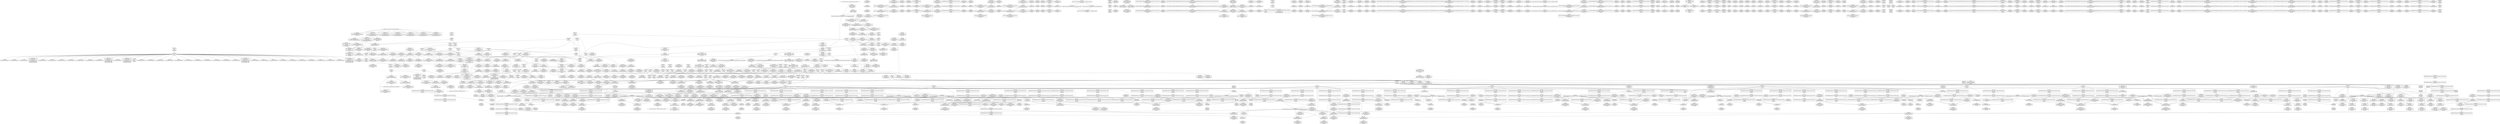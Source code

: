 digraph {
	CE0x49f0e30 [shape=record,shape=Mrecord,label="{CE0x49f0e30|i64*_getelementptr_inbounds_(_13_x_i64_,_13_x_i64_*___llvm_gcov_ctr126,_i64_0,_i64_0)|*Constant*|*SummSink*}"]
	CE0x495dbe0 [shape=record,shape=Mrecord,label="{CE0x495dbe0|i32_0|*Constant*}"]
	CE0x4a37c10 [shape=record,shape=Mrecord,label="{CE0x4a37c10|rcu_read_lock:_tmp19|include/linux/rcupdate.h,882|*SummSink*}"]
	CE0x4a76d60 [shape=record,shape=Mrecord,label="{CE0x4a76d60|i32_0|*Constant*}"]
	"CONST[source:0(mediator),value:2(dynamic)][purpose:{object}]"
	CE0x4a37070 [shape=record,shape=Mrecord,label="{CE0x4a37070|i64*_getelementptr_inbounds_(_11_x_i64_,_11_x_i64_*___llvm_gcov_ctr127,_i64_0,_i64_9)|*Constant*|*SummSource*}"]
	CE0x49e5410 [shape=record,shape=Mrecord,label="{CE0x49e5410|8:_%struct.sock*,_:_SCME_50,51_}"]
	CE0x4a289c0 [shape=record,shape=Mrecord,label="{CE0x4a289c0|__preempt_count_sub:_tmp2}"]
	CE0x4950fc0 [shape=record,shape=Mrecord,label="{CE0x4950fc0|i64*_getelementptr_inbounds_(_2_x_i64_,_2_x_i64_*___llvm_gcov_ctr361,_i64_0,_i64_0)|*Constant*|*SummSource*}"]
	CE0x49dedb0 [shape=record,shape=Mrecord,label="{CE0x49dedb0|sock_has_perm:_sid5|security/selinux/hooks.c,3976}"]
	CE0x495e4a0 [shape=record,shape=Mrecord,label="{CE0x495e4a0|selinux_socket_sendmsg:_sk|security/selinux/hooks.c,4215|*SummSource*}"]
	CE0x49f99d0 [shape=record,shape=Mrecord,label="{CE0x49f99d0|_call_void_mcount()_#3|*SummSource*}"]
	CE0x49ec1a0 [shape=record,shape=Mrecord,label="{CE0x49ec1a0|sock_has_perm:_tmp3|security/selinux/hooks.c,3964|*SummSink*}"]
	CE0x4a76980 [shape=record,shape=Mrecord,label="{CE0x4a76980|rcu_lock_release:_tmp2|*SummSource*}"]
	CE0x49e1b20 [shape=record,shape=Mrecord,label="{CE0x49e1b20|rcu_read_lock:_call3|include/linux/rcupdate.h,882}"]
	CE0x4a03730 [shape=record,shape=Mrecord,label="{CE0x4a03730|task_sid:_tobool1|security/selinux/hooks.c,208|*SummSource*}"]
	CE0x49d4ac0 [shape=record,shape=Mrecord,label="{CE0x49d4ac0|i64*_getelementptr_inbounds_(_13_x_i64_,_13_x_i64_*___llvm_gcov_ctr126,_i64_0,_i64_11)|*Constant*|*SummSource*}"]
	CE0x49e25b0 [shape=record,shape=Mrecord,label="{CE0x49e25b0|8:_%struct.sock*,_:_SCME_0,4_|*MultipleSource*|security/selinux/hooks.c, 3966|security/selinux/hooks.c,3966|security/selinux/hooks.c,3966}"]
	CE0x4a77f50 [shape=record,shape=Mrecord,label="{CE0x4a77f50|_call_void___preempt_count_sub(i32_1)_#10,_!dbg_!27715|include/linux/rcupdate.h,244|*SummSource*}"]
	CE0x4a20870 [shape=record,shape=Mrecord,label="{CE0x4a20870|rcu_lock_release:_bb|*SummSource*}"]
	CE0x4a1e600 [shape=record,shape=Mrecord,label="{CE0x4a1e600|i64*_getelementptr_inbounds_(_4_x_i64_,_4_x_i64_*___llvm_gcov_ctr130,_i64_0,_i64_3)|*Constant*|*SummSink*}"]
	CE0x497ee60 [shape=record,shape=Mrecord,label="{CE0x497ee60|_call_void_mcount()_#3}"]
	CE0x49a8650 [shape=record,shape=Mrecord,label="{CE0x49a8650|sock_has_perm:_type|security/selinux/hooks.c,3972|*SummSource*}"]
	CE0x4a430a0 [shape=record,shape=Mrecord,label="{CE0x4a430a0|GLOBAL:___preempt_count_add|*Constant*}"]
	CE0x4a3a3c0 [shape=record,shape=Mrecord,label="{CE0x4a3a3c0|i64*_getelementptr_inbounds_(_11_x_i64_,_11_x_i64_*___llvm_gcov_ctr132,_i64_0,_i64_8)|*Constant*|*SummSink*}"]
	CE0x4997980 [shape=record,shape=Mrecord,label="{CE0x4997980|_ret_i32_%retval.0,_!dbg_!27740|security/selinux/hooks.c,3977}"]
	CE0x4a2b200 [shape=record,shape=Mrecord,label="{CE0x4a2b200|rcu_read_lock:_tmp15|include/linux/rcupdate.h,882|*SummSource*}"]
	CE0x4985630 [shape=record,shape=Mrecord,label="{CE0x4985630|rcu_read_lock:_tmp17|include/linux/rcupdate.h,882}"]
	CE0x49a0ca0 [shape=record,shape=Mrecord,label="{CE0x49a0ca0|_ret_void,_!dbg_!27735|include/linux/rcupdate.h,884|*SummSink*}"]
	CE0x49d1610 [shape=record,shape=Mrecord,label="{CE0x49d1610|i8*_getelementptr_inbounds_(_25_x_i8_,_25_x_i8_*_.str3,_i32_0,_i32_0)|*Constant*|*SummSource*}"]
	CE0x4a75930 [shape=record,shape=Mrecord,label="{CE0x4a75930|__preempt_count_add:_bb}"]
	CE0x4a262b0 [shape=record,shape=Mrecord,label="{CE0x4a262b0|rcu_read_lock:_tmp6|include/linux/rcupdate.h,882}"]
	CE0x4aa8b60 [shape=record,shape=Mrecord,label="{CE0x4aa8b60|__preempt_count_add:_tmp3}"]
	CE0x4980710 [shape=record,shape=Mrecord,label="{CE0x4980710|cred_sid:_tmp3|*SummSource*}"]
	CE0x4a3ff30 [shape=record,shape=Mrecord,label="{CE0x4a3ff30|rcu_read_unlock:_tobool|include/linux/rcupdate.h,933|*SummSink*}"]
	CE0x4a7b860 [shape=record,shape=Mrecord,label="{CE0x4a7b860|i64*_getelementptr_inbounds_(_4_x_i64_,_4_x_i64_*___llvm_gcov_ctr134,_i64_0,_i64_3)|*Constant*|*SummSink*}"]
	CE0x497f2e0 [shape=record,shape=Mrecord,label="{CE0x497f2e0|rcu_read_lock:_entry|*SummSource*}"]
	CE0x4a013f0 [shape=record,shape=Mrecord,label="{CE0x4a013f0|rcu_read_unlock:_tmp3|*SummSink*}"]
	CE0x4a4e7c0 [shape=record,shape=Mrecord,label="{CE0x4a4e7c0|rcu_read_unlock:_tmp17|include/linux/rcupdate.h,933|*SummSink*}"]
	CE0x4a89950 [shape=record,shape=Mrecord,label="{CE0x4a89950|COLLAPSED:_GCMRE___llvm_gcov_ctr130_internal_global_4_x_i64_zeroinitializer:_elem_0:default:}"]
	CE0x4a91540 [shape=record,shape=Mrecord,label="{CE0x4a91540|i64*_getelementptr_inbounds_(_4_x_i64_,_4_x_i64_*___llvm_gcov_ctr135,_i64_0,_i64_1)|*Constant*|*SummSource*}"]
	CE0x4962960 [shape=record,shape=Mrecord,label="{CE0x4962960|_ret_i32_%retval.0,_!dbg_!27728|security/selinux/avc.c,775|*SummSource*}"]
	CE0x4988710 [shape=record,shape=Mrecord,label="{CE0x4988710|task_sid:_tmp9|security/selinux/hooks.c,208|*SummSource*}"]
	CE0x49613f0 [shape=record,shape=Mrecord,label="{CE0x49613f0|selinux_socket_sendmsg:_tmp1}"]
	CE0x4a4d7d0 [shape=record,shape=Mrecord,label="{CE0x4a4d7d0|rcu_read_unlock:_tmp20|include/linux/rcupdate.h,933|*SummSink*}"]
	CE0x49efbc0 [shape=record,shape=Mrecord,label="{CE0x49efbc0|sock_has_perm:_retval.0|*SummSink*}"]
	CE0x4a11cc0 [shape=record,shape=Mrecord,label="{CE0x4a11cc0|_ret_void,_!dbg_!27717|include/linux/rcupdate.h,245}"]
	CE0x49fafa0 [shape=record,shape=Mrecord,label="{CE0x49fafa0|task_sid:_real_cred|security/selinux/hooks.c,208|*SummSink*}"]
	CE0x4a7bf70 [shape=record,shape=Mrecord,label="{CE0x4a7bf70|__rcu_read_unlock:_tmp7|include/linux/rcupdate.h,245|*SummSink*}"]
	CE0x4985a10 [shape=record,shape=Mrecord,label="{CE0x4985a10|_call_void_mcount()_#3}"]
	CE0x49e5080 [shape=record,shape=Mrecord,label="{CE0x49e5080|8:_%struct.sock*,_:_SCME_47,48_}"]
	CE0x4a4ab30 [shape=record,shape=Mrecord,label="{CE0x4a4ab30|rcu_read_unlock:_tmp9|include/linux/rcupdate.h,933|*SummSink*}"]
	CE0x4a43240 [shape=record,shape=Mrecord,label="{CE0x4a43240|_call_void___preempt_count_add(i32_1)_#10,_!dbg_!27711|include/linux/rcupdate.h,239|*SummSource*}"]
	CE0x4a864a0 [shape=record,shape=Mrecord,label="{CE0x4a864a0|rcu_lock_acquire:_tmp}"]
	CE0x4a42340 [shape=record,shape=Mrecord,label="{CE0x4a42340|rcu_read_unlock:_tmp7|include/linux/rcupdate.h,933}"]
	CE0x4a47220 [shape=record,shape=Mrecord,label="{CE0x4a47220|_call_void_mcount()_#3|*SummSource*}"]
	CE0x4a0ab30 [shape=record,shape=Mrecord,label="{CE0x4a0ab30|__preempt_count_sub:_tmp2|*SummSource*}"]
	CE0x49e3250 [shape=record,shape=Mrecord,label="{CE0x49e3250|task_sid:_if.end}"]
	CE0x498ed80 [shape=record,shape=Mrecord,label="{CE0x498ed80|rcu_read_lock:_tmp|*SummSource*}"]
	CE0x4988530 [shape=record,shape=Mrecord,label="{CE0x4988530|8:_%struct.sock*,_:_SCME_16,18_|*MultipleSource*|security/selinux/hooks.c, 3966|security/selinux/hooks.c,3966|security/selinux/hooks.c,3966}"]
	CE0x4ac6190 [shape=record,shape=Mrecord,label="{CE0x4ac6190|COLLAPSED:_GCMRE___llvm_gcov_ctr135_internal_global_4_x_i64_zeroinitializer:_elem_0:default:}"]
	CE0x4a22950 [shape=record,shape=Mrecord,label="{CE0x4a22950|GLOBAL:___llvm_gcov_ctr127|Global_var:__llvm_gcov_ctr127|*SummSink*}"]
	CE0x4a45910 [shape=record,shape=Mrecord,label="{CE0x4a45910|i64*_getelementptr_inbounds_(_4_x_i64_,_4_x_i64_*___llvm_gcov_ctr129,_i64_0,_i64_3)|*Constant*|*SummSink*}"]
	CE0x4a0b520 [shape=record,shape=Mrecord,label="{CE0x4a0b520|__preempt_count_sub:_tmp7|./arch/x86/include/asm/preempt.h,78|*SummSource*}"]
	CE0x49a3220 [shape=record,shape=Mrecord,label="{CE0x49a3220|task_sid:_do.end6|*SummSink*}"]
	CE0x4a0f990 [shape=record,shape=Mrecord,label="{CE0x4a0f990|task_sid:_tmp19|security/selinux/hooks.c,208}"]
	CE0x4a02ca0 [shape=record,shape=Mrecord,label="{CE0x4a02ca0|GLOBAL:_rcu_lock_acquire|*Constant*}"]
	CE0x4a25780 [shape=record,shape=Mrecord,label="{CE0x4a25780|i64*_getelementptr_inbounds_(_4_x_i64_,_4_x_i64_*___llvm_gcov_ctr128,_i64_0,_i64_3)|*Constant*|*SummSink*}"]
	CE0x4a762b0 [shape=record,shape=Mrecord,label="{CE0x4a762b0|__preempt_count_sub:_entry|*SummSink*}"]
	CE0x4a8c030 [shape=record,shape=Mrecord,label="{CE0x4a8c030|__rcu_read_unlock:_tmp3|*SummSource*}"]
	CE0x4959f30 [shape=record,shape=Mrecord,label="{CE0x4959f30|selinux_socket_sendmsg:_tmp|*SummSink*}"]
	CE0x4a22da0 [shape=record,shape=Mrecord,label="{CE0x4a22da0|cred_sid:_tmp4|*LoadInst*|security/selinux/hooks.c,196}"]
	CE0x4a044b0 [shape=record,shape=Mrecord,label="{CE0x4a044b0|i64*_getelementptr_inbounds_(_2_x_i64_,_2_x_i64_*___llvm_gcov_ctr131,_i64_0,_i64_0)|*Constant*|*SummSource*}"]
	CE0x49f1590 [shape=record,shape=Mrecord,label="{CE0x49f1590|task_sid:_if.end|*SummSource*}"]
	CE0x4a19470 [shape=record,shape=Mrecord,label="{CE0x4a19470|void_(i32*,_i32,_i32*)*_asm_addl_$1,_%gs:$0_,_*m,ri,*m,_dirflag_,_fpsr_,_flags_|*SummSource*}"]
	CE0x49ece00 [shape=record,shape=Mrecord,label="{CE0x49ece00|i8_0|*Constant*|*SummSink*}"]
	CE0x4a36260 [shape=record,shape=Mrecord,label="{CE0x4a36260|i32_883|*Constant*|*SummSource*}"]
	CE0x49627a0 [shape=record,shape=Mrecord,label="{CE0x49627a0|avc_has_perm:_auditdata|Function::avc_has_perm&Arg::auditdata::|*SummSink*}"]
	CE0x49d5920 [shape=record,shape=Mrecord,label="{CE0x49d5920|i64*_getelementptr_inbounds_(_13_x_i64_,_13_x_i64_*___llvm_gcov_ctr126,_i64_0,_i64_12)|*Constant*}"]
	CE0x49de490 [shape=record,shape=Mrecord,label="{CE0x49de490|sock_has_perm:_tmp15|security/selinux/hooks.c,3974|*SummSink*}"]
	CE0x49e2620 [shape=record,shape=Mrecord,label="{CE0x49e2620|8:_%struct.sock*,_:_SCME_8,16_|*MultipleSource*|security/selinux/hooks.c, 3966|security/selinux/hooks.c,3966|security/selinux/hooks.c,3966}"]
	CE0x49fe970 [shape=record,shape=Mrecord,label="{CE0x49fe970|task_sid:_tmp13|security/selinux/hooks.c,208}"]
	CE0x4a38280 [shape=record,shape=Mrecord,label="{CE0x4a38280|rcu_read_lock:_tmp20|include/linux/rcupdate.h,882|*SummSink*}"]
	CE0x49d9870 [shape=record,shape=Mrecord,label="{CE0x49d9870|rcu_read_lock:_if.then|*SummSink*}"]
	CE0x497db10 [shape=record,shape=Mrecord,label="{CE0x497db10|sock_has_perm:_ad|security/selinux/hooks.c, 3965|*SummSource*}"]
	CE0x49e5a00 [shape=record,shape=Mrecord,label="{CE0x49e5a00|8:_%struct.sock*,_:_SCME_55,56_}"]
	CE0x49de000 [shape=record,shape=Mrecord,label="{CE0x49de000|sock_has_perm:_net3|security/selinux/hooks.c,3974|*SummSink*}"]
	CE0x4a4ed20 [shape=record,shape=Mrecord,label="{CE0x4a4ed20|rcu_read_unlock:_tmp18|include/linux/rcupdate.h,933|*SummSink*}"]
	CE0x4a4a850 [shape=record,shape=Mrecord,label="{CE0x4a4a850|rcu_lock_acquire:_tmp2}"]
	CE0x4a4aa40 [shape=record,shape=Mrecord,label="{CE0x4a4aa40|i64*_getelementptr_inbounds_(_11_x_i64_,_11_x_i64_*___llvm_gcov_ctr132,_i64_0,_i64_8)|*Constant*}"]
	CE0x4a25080 [shape=record,shape=Mrecord,label="{CE0x4a25080|rcu_read_unlock:_call|include/linux/rcupdate.h,933|*SummSink*}"]
	CE0x4a201f0 [shape=record,shape=Mrecord,label="{CE0x4a201f0|i64*_getelementptr_inbounds_(_4_x_i64_,_4_x_i64_*___llvm_gcov_ctr133,_i64_0,_i64_2)|*Constant*|*SummSource*}"]
	CE0x4a39490 [shape=record,shape=Mrecord,label="{CE0x4a39490|rcu_read_lock:_tmp22|include/linux/rcupdate.h,884|*SummSource*}"]
	CE0x497aad0 [shape=record,shape=Mrecord,label="{CE0x497aad0|selinux_socket_sendmsg:_tmp4|*LoadInst*|security/selinux/hooks.c,4215|*SummSource*}"]
	CE0x4a1e4c0 [shape=record,shape=Mrecord,label="{CE0x4a1e4c0|i64*_getelementptr_inbounds_(_4_x_i64_,_4_x_i64_*___llvm_gcov_ctr129,_i64_0,_i64_2)|*Constant*}"]
	CE0x4a0bbb0 [shape=record,shape=Mrecord,label="{CE0x4a0bbb0|GLOBAL:___preempt_count|Global_var:__preempt_count}"]
	CE0x4a20e10 [shape=record,shape=Mrecord,label="{CE0x4a20e10|rcu_read_lock:_tmp4|include/linux/rcupdate.h,882|*SummSource*}"]
	CE0x496a950 [shape=record,shape=Mrecord,label="{CE0x496a950|i64*_getelementptr_inbounds_(_4_x_i64_,_4_x_i64_*___llvm_gcov_ctr133,_i64_0,_i64_3)|*Constant*}"]
	CE0x4984700 [shape=record,shape=Mrecord,label="{CE0x4984700|rcu_read_lock:_tmp15|include/linux/rcupdate.h,882|*SummSink*}"]
	CE0x4a403b0 [shape=record,shape=Mrecord,label="{CE0x4a403b0|_call_void_asm_sideeffect_,_memory_,_dirflag_,_fpsr_,_flags_()_#3,_!dbg_!27714,_!srcloc_!27715|include/linux/rcupdate.h,239|*SummSource*}"]
	CE0x49e0a20 [shape=record,shape=Mrecord,label="{CE0x49e0a20|sock_has_perm:_call6|security/selinux/hooks.c,3976|*SummSink*}"]
	CE0x4989560 [shape=record,shape=Mrecord,label="{CE0x4989560|__rcu_read_lock:_tmp2|*SummSource*}"]
	CE0x49ff4e0 [shape=record,shape=Mrecord,label="{CE0x49ff4e0|cred_sid:_sid|security/selinux/hooks.c,197|*SummSink*}"]
	CE0x4a40e10 [shape=record,shape=Mrecord,label="{CE0x4a40e10|rcu_read_unlock:_bb}"]
	CE0x495a560 [shape=record,shape=Mrecord,label="{CE0x495a560|i32_0|*Constant*|*SummSink*}"]
	CE0x4a75c40 [shape=record,shape=Mrecord,label="{CE0x4a75c40|__preempt_count_add:_bb|*SummSource*}"]
	CE0x49807c0 [shape=record,shape=Mrecord,label="{CE0x49807c0|i32_59|*Constant*|*SummSource*}"]
	CE0x4a3d590 [shape=record,shape=Mrecord,label="{CE0x4a3d590|_call_void_asm_sideeffect_,_memory_,_dirflag_,_fpsr_,_flags_()_#3,_!dbg_!27714,_!srcloc_!27715|include/linux/rcupdate.h,239}"]
	CE0x4ac81e0 [shape=record,shape=Mrecord,label="{CE0x4ac81e0|i64_1|*Constant*}"]
	CE0x49617e0 [shape=record,shape=Mrecord,label="{CE0x49617e0|sock_has_perm:_tmp1|*SummSource*}"]
	CE0x49f5f10 [shape=record,shape=Mrecord,label="{CE0x49f5f10|rcu_read_lock:_call|include/linux/rcupdate.h,882|*SummSource*}"]
	CE0x4a4f000 [shape=record,shape=Mrecord,label="{CE0x4a4f000|_call_void_lockdep_rcu_suspicious(i8*_getelementptr_inbounds_(_25_x_i8_,_25_x_i8_*_.str45,_i32_0,_i32_0),_i32_934,_i8*_getelementptr_inbounds_(_44_x_i8_,_44_x_i8_*_.str47,_i32_0,_i32_0))_#10,_!dbg_!27726|include/linux/rcupdate.h,933|*SummSource*}"]
	CE0x49fdda0 [shape=record,shape=Mrecord,label="{CE0x49fdda0|task_sid:_tmp9|security/selinux/hooks.c,208|*SummSink*}"]
	CE0x49fa7f0 [shape=record,shape=Mrecord,label="{CE0x49fa7f0|task_sid:_tmp2|*SummSink*}"]
	CE0x49eb610 [shape=record,shape=Mrecord,label="{CE0x49eb610|i64*_getelementptr_inbounds_(_6_x_i64_,_6_x_i64_*___llvm_gcov_ctr327,_i64_0,_i64_4)|*Constant*|*SummSink*}"]
	CE0x4a79100 [shape=record,shape=Mrecord,label="{CE0x4a79100|__preempt_count_add:_tmp5|./arch/x86/include/asm/preempt.h,72}"]
	CE0x49a3760 [shape=record,shape=Mrecord,label="{CE0x49a3760|rcu_read_lock:_tmp2|*SummSink*}"]
	CE0x49a0f90 [shape=record,shape=Mrecord,label="{CE0x49a0f90|GLOBAL:_rcu_lock_map|Global_var:rcu_lock_map|*SummSink*}"]
	CE0x4a21220 [shape=record,shape=Mrecord,label="{CE0x4a21220|i64*_getelementptr_inbounds_(_4_x_i64_,_4_x_i64_*___llvm_gcov_ctr128,_i64_0,_i64_1)|*Constant*|*SummSink*}"]
	CE0x4996700 [shape=record,shape=Mrecord,label="{CE0x4996700|i64*_getelementptr_inbounds_(_2_x_i64_,_2_x_i64_*___llvm_gcov_ctr98,_i64_0,_i64_0)|*Constant*|*SummSource*}"]
	CE0x4a3fce0 [shape=record,shape=Mrecord,label="{CE0x4a3fce0|rcu_lock_acquire:___here|*SummSource*}"]
	CE0x4a449f0 [shape=record,shape=Mrecord,label="{CE0x4a449f0|rcu_read_unlock:_land.lhs.true|*SummSink*}"]
	CE0x4a4a930 [shape=record,shape=Mrecord,label="{CE0x4a4a930|rcu_lock_acquire:_tmp2|*SummSink*}"]
	CE0x4a895d0 [shape=record,shape=Mrecord,label="{CE0x4a895d0|i64_1|*Constant*}"]
	CE0x49979f0 [shape=record,shape=Mrecord,label="{CE0x49979f0|_ret_i32_%call1,_!dbg_!27717|security/selinux/hooks.c,4215}"]
	CE0x49f61c0 [shape=record,shape=Mrecord,label="{CE0x49f61c0|i64*_getelementptr_inbounds_(_13_x_i64_,_13_x_i64_*___llvm_gcov_ctr126,_i64_0,_i64_1)|*Constant*}"]
	CE0x4961e30 [shape=record,shape=Mrecord,label="{CE0x4961e30|COLLAPSED:_GCMRE___llvm_gcov_ctr98_internal_global_2_x_i64_zeroinitializer:_elem_0:default:}"]
	CE0x4a91470 [shape=record,shape=Mrecord,label="{CE0x4a91470|i64*_getelementptr_inbounds_(_4_x_i64_,_4_x_i64_*___llvm_gcov_ctr135,_i64_0,_i64_1)|*Constant*}"]
	CE0x49ea550 [shape=record,shape=Mrecord,label="{CE0x49ea550|i64_0|*Constant*|*SummSink*}"]
	CE0x49d2bb0 [shape=record,shape=Mrecord,label="{CE0x49d2bb0|task_sid:_tmp15|security/selinux/hooks.c,208|*SummSink*}"]
	CE0x49e44a0 [shape=record,shape=Mrecord,label="{CE0x49e44a0|8:_%struct.sock*,_:_SCME_37,38_}"]
	CE0x49fd1d0 [shape=record,shape=Mrecord,label="{CE0x49fd1d0|i64_4|*Constant*|*SummSink*}"]
	CE0x4a22230 [shape=record,shape=Mrecord,label="{CE0x4a22230|GLOBAL:_rcu_lock_acquire|*Constant*|*SummSink*}"]
	CE0x49dc120 [shape=record,shape=Mrecord,label="{CE0x49dc120|i8_2|*Constant*|*SummSink*}"]
	CE0x4a853e0 [shape=record,shape=Mrecord,label="{CE0x4a853e0|i64*_getelementptr_inbounds_(_4_x_i64_,_4_x_i64_*___llvm_gcov_ctr134,_i64_0,_i64_0)|*Constant*}"]
	CE0x4968a30 [shape=record,shape=Mrecord,label="{CE0x4968a30|selinux_socket_sendmsg:_sock|Function::selinux_socket_sendmsg&Arg::sock::|*SummSource*}"]
	CE0x497ffa0 [shape=record,shape=Mrecord,label="{CE0x497ffa0|GLOBAL:_task_sid.__warned|Global_var:task_sid.__warned}"]
	CE0x4a02bc0 [shape=record,shape=Mrecord,label="{CE0x4a02bc0|rcu_lock_acquire:_entry|*SummSource*}"]
	CE0x4a1f800 [shape=record,shape=Mrecord,label="{CE0x4a1f800|__rcu_read_lock:_bb}"]
	CE0x49e9630 [shape=record,shape=Mrecord,label="{CE0x49e9630|sock_has_perm:_cmp|security/selinux/hooks.c,3969|*SummSink*}"]
	CE0x49f5f80 [shape=record,shape=Mrecord,label="{CE0x49f5f80|rcu_read_lock:_call|include/linux/rcupdate.h,882|*SummSink*}"]
	CE0x4961770 [shape=record,shape=Mrecord,label="{CE0x4961770|sock_has_perm:_tmp1}"]
	CE0x49e4f50 [shape=record,shape=Mrecord,label="{CE0x49e4f50|8:_%struct.sock*,_:_SCME_46,47_}"]
	CE0x4aa7130 [shape=record,shape=Mrecord,label="{CE0x4aa7130|__rcu_read_unlock:_do.end}"]
	CE0x49a0680 [shape=record,shape=Mrecord,label="{CE0x49a0680|_ret_void,_!dbg_!27717|include/linux/rcupdate.h,419|*SummSink*}"]
	CE0x4a7a010 [shape=record,shape=Mrecord,label="{CE0x4a7a010|__preempt_count_add:_tmp6|./arch/x86/include/asm/preempt.h,73|*SummSource*}"]
	CE0x4984f80 [shape=record,shape=Mrecord,label="{CE0x4984f80|i64*_getelementptr_inbounds_(_11_x_i64_,_11_x_i64_*___llvm_gcov_ctr127,_i64_0,_i64_8)|*Constant*}"]
	CE0x4a4ea10 [shape=record,shape=Mrecord,label="{CE0x4a4ea10|i32_934|*Constant*}"]
	CE0x4a21a30 [shape=record,shape=Mrecord,label="{CE0x4a21a30|rcu_read_unlock:_land.lhs.true2}"]
	CE0x4a3b3a0 [shape=record,shape=Mrecord,label="{CE0x4a3b3a0|_call_void_asm_sideeffect_,_memory_,_dirflag_,_fpsr_,_flags_()_#3,_!dbg_!27714,_!srcloc_!27715|include/linux/rcupdate.h,239|*SummSink*}"]
	CE0x49dcaf0 [shape=record,shape=Mrecord,label="{CE0x49dcaf0|sock_has_perm:_u|security/selinux/hooks.c,3973|*SummSource*}"]
	CE0x49e64a0 [shape=record,shape=Mrecord,label="{CE0x49e64a0|task_sid:_task|Function::task_sid&Arg::task::}"]
	CE0x4a2ab20 [shape=record,shape=Mrecord,label="{CE0x4a2ab20|rcu_read_lock:_tmp14|include/linux/rcupdate.h,882}"]
	CE0x4a08290 [shape=record,shape=Mrecord,label="{CE0x4a08290|i64*_getelementptr_inbounds_(_4_x_i64_,_4_x_i64_*___llvm_gcov_ctr135,_i64_0,_i64_2)|*Constant*}"]
	CE0x497fda0 [shape=record,shape=Mrecord,label="{CE0x497fda0|i64_2|*Constant*}"]
	CE0x49ec510 [shape=record,shape=Mrecord,label="{CE0x49ec510|sock_has_perm:_tmp4|security/selinux/hooks.c,3966|*SummSink*}"]
	CE0x4a3c5e0 [shape=record,shape=Mrecord,label="{CE0x4a3c5e0|GLOBAL:___preempt_count_add|*Constant*|*SummSource*}"]
	CE0x495b950 [shape=record,shape=Mrecord,label="{CE0x495b950|i32_0|*Constant*}"]
	CE0x4aa6f90 [shape=record,shape=Mrecord,label="{CE0x4aa6f90|__rcu_read_unlock:_do.body|*SummSink*}"]
	CE0x4a050e0 [shape=record,shape=Mrecord,label="{CE0x4a050e0|task_sid:_land.lhs.true|*SummSource*}"]
	CE0x4a0faf0 [shape=record,shape=Mrecord,label="{CE0x4a0faf0|task_sid:_tmp19|security/selinux/hooks.c,208|*SummSource*}"]
	CE0x49f93b0 [shape=record,shape=Mrecord,label="{CE0x49f93b0|task_sid:_tmp12|security/selinux/hooks.c,208|*SummSink*}"]
	CE0x4a0bde0 [shape=record,shape=Mrecord,label="{CE0x4a0bde0|__preempt_count_add:_tmp|*SummSink*}"]
	CE0x49dc790 [shape=record,shape=Mrecord,label="{CE0x49dc790|avc_has_perm:_entry|*SummSink*}"]
	CE0x4a2ba70 [shape=record,shape=Mrecord,label="{CE0x4a2ba70|rcu_read_lock:_tmp7|include/linux/rcupdate.h,882|*SummSource*}"]
	CE0x49e4830 [shape=record,shape=Mrecord,label="{CE0x49e4830|8:_%struct.sock*,_:_SCME_40,41_}"]
	CE0x49f72a0 [shape=record,shape=Mrecord,label="{CE0x49f72a0|cred_sid:_security|security/selinux/hooks.c,196}"]
	CE0x4989a00 [shape=record,shape=Mrecord,label="{CE0x4989a00|rcu_read_unlock:_tmp2|*SummSink*}"]
	CE0x4a3a8b0 [shape=record,shape=Mrecord,label="{CE0x4a3a8b0|i64*_getelementptr_inbounds_(_4_x_i64_,_4_x_i64_*___llvm_gcov_ctr130,_i64_0,_i64_3)|*Constant*}"]
	CE0x4a35530 [shape=record,shape=Mrecord,label="{CE0x4a35530|_call_void_lockdep_rcu_suspicious(i8*_getelementptr_inbounds_(_25_x_i8_,_25_x_i8_*_.str45,_i32_0,_i32_0),_i32_883,_i8*_getelementptr_inbounds_(_42_x_i8_,_42_x_i8_*_.str46,_i32_0,_i32_0))_#10,_!dbg_!27728|include/linux/rcupdate.h,882|*SummSink*}"]
	CE0x4a8bbe0 [shape=record,shape=Mrecord,label="{CE0x4a8bbe0|_call_void_asm_addl_$1,_%gs:$0_,_*m,ri,*m,_dirflag_,_fpsr_,_flags_(i32*___preempt_count,_i32_%sub,_i32*___preempt_count)_#3,_!dbg_!27717,_!srcloc_!27718|./arch/x86/include/asm/preempt.h,77}"]
	CE0x4a4a8c0 [shape=record,shape=Mrecord,label="{CE0x4a4a8c0|rcu_lock_acquire:_tmp2|*SummSource*}"]
	CE0x49e7e20 [shape=record,shape=Mrecord,label="{CE0x49e7e20|sock_has_perm:_call|security/selinux/hooks.c,3967|*SummSink*}"]
	CE0x498acf0 [shape=record,shape=Mrecord,label="{CE0x498acf0|get_current:_tmp3}"]
	CE0x4ac82f0 [shape=record,shape=Mrecord,label="{CE0x4ac82f0|i64*_getelementptr_inbounds_(_4_x_i64_,_4_x_i64_*___llvm_gcov_ctr129,_i64_0,_i64_0)|*Constant*}"]
	CE0x49ef820 [shape=record,shape=Mrecord,label="{CE0x49ef820|i64*_getelementptr_inbounds_(_6_x_i64_,_6_x_i64_*___llvm_gcov_ctr327,_i64_0,_i64_5)|*Constant*|*SummSink*}"]
	CE0x49dc260 [shape=record,shape=Mrecord,label="{CE0x49dc260|sock_has_perm:_u|security/selinux/hooks.c,3973}"]
	CE0x49de1f0 [shape=record,shape=Mrecord,label="{CE0x49de1f0|sock_has_perm:_tmp15|security/selinux/hooks.c,3974}"]
	CE0x4a0ffd0 [shape=record,shape=Mrecord,label="{CE0x4a0ffd0|i8_1|*Constant*|*SummSource*}"]
	CE0x49f66c0 [shape=record,shape=Mrecord,label="{CE0x49f66c0|i64*_getelementptr_inbounds_(_11_x_i64_,_11_x_i64_*___llvm_gcov_ctr127,_i64_0,_i64_1)|*Constant*}"]
	CE0x49d7530 [shape=record,shape=Mrecord,label="{CE0x49d7530|cred_sid:_cred|Function::cred_sid&Arg::cred::|*SummSource*}"]
	CE0x49f6930 [shape=record,shape=Mrecord,label="{CE0x49f6930|i32_77|*Constant*}"]
	CE0x49d74c0 [shape=record,shape=Mrecord,label="{CE0x49d74c0|cred_sid:_cred|Function::cred_sid&Arg::cred::}"]
	CE0x4a03430 [shape=record,shape=Mrecord,label="{CE0x4a03430|cred_sid:_tmp|*SummSource*}"]
	CE0x497ab70 [shape=record,shape=Mrecord,label="{CE0x497ab70|_call_void_mcount()_#3|*SummSink*}"]
	CE0x4a84900 [shape=record,shape=Mrecord,label="{CE0x4a84900|__preempt_count_add:_tmp2|*SummSource*}"]
	CE0x49e4bc0 [shape=record,shape=Mrecord,label="{CE0x49e4bc0|8:_%struct.sock*,_:_SCME_43,44_}"]
	CE0x4a88c40 [shape=record,shape=Mrecord,label="{CE0x4a88c40|__rcu_read_lock:_do.end|*SummSink*}"]
	CE0x4a4d260 [shape=record,shape=Mrecord,label="{CE0x4a4d260|rcu_read_unlock:_tmp19|include/linux/rcupdate.h,933|*SummSink*}"]
	CE0x495e080 [shape=record,shape=Mrecord,label="{CE0x495e080|selinux_socket_sendmsg:_entry|*SummSink*}"]
	CE0x49f85e0 [shape=record,shape=Mrecord,label="{CE0x49f85e0|i32_77|*Constant*|*SummSink*}"]
	CE0x4a2b3c0 [shape=record,shape=Mrecord,label="{CE0x4a2b3c0|rcu_read_unlock:_tmp8|include/linux/rcupdate.h,933}"]
	CE0x4a4afb0 [shape=record,shape=Mrecord,label="{CE0x4a4afb0|i64*_getelementptr_inbounds_(_4_x_i64_,_4_x_i64_*___llvm_gcov_ctr128,_i64_0,_i64_2)|*Constant*|*SummSink*}"]
	CE0x49ecc60 [shape=record,shape=Mrecord,label="{CE0x49ecc60|i8_0|*Constant*|*SummSource*}"]
	CE0x49ebcf0 [shape=record,shape=Mrecord,label="{CE0x49ebcf0|sock_has_perm:_tmp13|security/selinux/hooks.c,3972}"]
	CE0x49e8f20 [shape=record,shape=Mrecord,label="{CE0x49e8f20|sock_has_perm:_tmp7|security/selinux/hooks.c,3969|*SummSource*}"]
	CE0x49e4240 [shape=record,shape=Mrecord,label="{CE0x49e4240|8:_%struct.sock*,_:_SCME_35,36_}"]
	CE0x4a417f0 [shape=record,shape=Mrecord,label="{CE0x4a417f0|i64*_getelementptr_inbounds_(_4_x_i64_,_4_x_i64_*___llvm_gcov_ctr130,_i64_0,_i64_2)|*Constant*|*SummSource*}"]
	CE0x49d7990 [shape=record,shape=Mrecord,label="{CE0x49d7990|_ret_i32_%tmp6,_!dbg_!27716|security/selinux/hooks.c,197|*SummSource*}"]
	CE0x4a3e1e0 [shape=record,shape=Mrecord,label="{CE0x4a3e1e0|rcu_read_unlock:_tmp10|include/linux/rcupdate.h,933|*SummSource*}"]
	CE0x49dadd0 [shape=record,shape=Mrecord,label="{CE0x49dadd0|sock_has_perm:_tmp11|security/selinux/hooks.c,3970|*SummSource*}"]
	CE0x49786c0 [shape=record,shape=Mrecord,label="{CE0x49786c0|GLOBAL:_rcu_read_lock|*Constant*}"]
	CE0x4a861d0 [shape=record,shape=Mrecord,label="{CE0x4a861d0|__rcu_read_unlock:_tmp2|*SummSink*}"]
	CE0x495c010 [shape=record,shape=Mrecord,label="{CE0x495c010|GLOBAL:_get_current|*Constant*}"]
	CE0x4a06030 [shape=record,shape=Mrecord,label="{CE0x4a06030|task_sid:_tobool4|security/selinux/hooks.c,208|*SummSink*}"]
	CE0x4a85db0 [shape=record,shape=Mrecord,label="{CE0x4a85db0|__rcu_read_lock:_bb|*SummSource*}"]
	CE0x4a49ed0 [shape=record,shape=Mrecord,label="{CE0x4a49ed0|rcu_lock_acquire:_indirectgoto|*SummSink*}"]
	CE0x4a2bbe0 [shape=record,shape=Mrecord,label="{CE0x4a2bbe0|rcu_read_lock:_tmp7|include/linux/rcupdate.h,882|*SummSink*}"]
	CE0x4a7af00 [shape=record,shape=Mrecord,label="{CE0x4a7af00|__preempt_count_sub:_do.body|*SummSink*}"]
	CE0x4a1e700 [shape=record,shape=Mrecord,label="{CE0x4a1e700|rcu_lock_acquire:_tmp7|*SummSource*}"]
	CE0x49ecb30 [shape=record,shape=Mrecord,label="{CE0x49ecb30|i8_0|*Constant*}"]
	CE0x4a8bea0 [shape=record,shape=Mrecord,label="{CE0x4a8bea0|__rcu_read_unlock:_tmp2}"]
	CE0x49d8fe0 [shape=record,shape=Mrecord,label="{CE0x49d8fe0|rcu_read_lock:_tmp5|include/linux/rcupdate.h,882}"]
	CE0x4ac7ef0 [shape=record,shape=Mrecord,label="{CE0x4ac7ef0|__preempt_count_add:_do.end|*SummSource*}"]
	CE0x49a2910 [shape=record,shape=Mrecord,label="{CE0x49a2910|avc_has_perm:_requested|Function::avc_has_perm&Arg::requested::|*SummSource*}"]
	CE0x4a12430 [shape=record,shape=Mrecord,label="{CE0x4a12430|rcu_lock_release:_tmp}"]
	CE0x49ce0a0 [shape=record,shape=Mrecord,label="{CE0x49ce0a0|sock_has_perm:_tmp2|*LoadInst*|security/selinux/hooks.c,3964}"]
	CE0x49740d0 [shape=record,shape=Mrecord,label="{CE0x49740d0|sock_has_perm:_task|Function::sock_has_perm&Arg::task::|*SummSource*}"]
	CE0x4a4e1b0 [shape=record,shape=Mrecord,label="{CE0x4a4e1b0|rcu_read_unlock:_tmp21|include/linux/rcupdate.h,935|*SummSink*}"]
	CE0x49e6510 [shape=record,shape=Mrecord,label="{CE0x49e6510|task_sid:_task|Function::task_sid&Arg::task::|*SummSource*}"]
	CE0x49fcc70 [shape=record,shape=Mrecord,label="{CE0x49fcc70|rcu_read_lock:_tmp8|include/linux/rcupdate.h,882}"]
	CE0x49e34d0 [shape=record,shape=Mrecord,label="{CE0x49e34d0|8:_%struct.sock*,_:_SCME_24,25_}"]
	CE0x49dd2f0 [shape=record,shape=Mrecord,label="{CE0x49dd2f0|sock_has_perm:_net1|security/selinux/hooks.c,3973}"]
	CE0x498c900 [shape=record,shape=Mrecord,label="{CE0x498c900|task_sid:_tmp8|security/selinux/hooks.c,208|*SummSink*}"]
	CE0x4a38cd0 [shape=record,shape=Mrecord,label="{CE0x4a38cd0|rcu_read_lock:_tmp22|include/linux/rcupdate.h,884|*SummSink*}"]
	CE0x4a86260 [shape=record,shape=Mrecord,label="{CE0x4a86260|i64*_getelementptr_inbounds_(_4_x_i64_,_4_x_i64_*___llvm_gcov_ctr134,_i64_0,_i64_2)|*Constant*}"]
	CE0x4a21970 [shape=record,shape=Mrecord,label="{CE0x4a21970|cred_sid:_tmp6|security/selinux/hooks.c,197|*SummSink*}"]
	CE0x4a51cd0 [shape=record,shape=Mrecord,label="{CE0x4a51cd0|i64*_getelementptr_inbounds_(_11_x_i64_,_11_x_i64_*___llvm_gcov_ctr132,_i64_0,_i64_9)|*Constant*|*SummSource*}"]
	CE0x4a401d0 [shape=record,shape=Mrecord,label="{CE0x4a401d0|__preempt_count_add:_val|Function::__preempt_count_add&Arg::val::|*SummSource*}"]
	CE0x4974440 [shape=record,shape=Mrecord,label="{CE0x4974440|%struct.task_struct*_(%struct.task_struct**)*_asm_movq_%gs:$_1:P_,$0_,_r,im,_dirflag_,_fpsr_,_flags_|*SummSink*}"]
	CE0x4a021e0 [shape=record,shape=Mrecord,label="{CE0x4a021e0|i64*_getelementptr_inbounds_(_13_x_i64_,_13_x_i64_*___llvm_gcov_ctr126,_i64_0,_i64_0)|*Constant*|*SummSource*}"]
	"CONST[source:1(input),value:2(dynamic)][purpose:{object}]"
	CE0x4a26930 [shape=record,shape=Mrecord,label="{CE0x4a26930|rcu_read_lock:_tmp4|include/linux/rcupdate.h,882|*SummSink*}"]
	CE0x4a15480 [shape=record,shape=Mrecord,label="{CE0x4a15480|i64*_getelementptr_inbounds_(_4_x_i64_,_4_x_i64_*___llvm_gcov_ctr130,_i64_0,_i64_0)|*Constant*}"]
	CE0x49891c0 [shape=record,shape=Mrecord,label="{CE0x49891c0|task_sid:_call|security/selinux/hooks.c,208}"]
	CE0x4a10c00 [shape=record,shape=Mrecord,label="{CE0x4a10c00|_ret_void,_!dbg_!27717|include/linux/rcupdate.h,424}"]
	CE0x49e9930 [shape=record,shape=Mrecord,label="{CE0x49e9930|i64_2|*Constant*|*SummSource*}"]
	CE0x49e9b30 [shape=record,shape=Mrecord,label="{CE0x49e9b30|sock_has_perm:_tmp7|security/selinux/hooks.c,3969|*SummSink*}"]
	CE0x4a21320 [shape=record,shape=Mrecord,label="{CE0x4a21320|rcu_read_lock:_tmp|*SummSink*}"]
	CE0x4aa8a70 [shape=record,shape=Mrecord,label="{CE0x4aa8a70|i64*_getelementptr_inbounds_(_4_x_i64_,_4_x_i64_*___llvm_gcov_ctr129,_i64_0,_i64_2)|*Constant*|*SummSource*}"]
	CE0x4a7ae20 [shape=record,shape=Mrecord,label="{CE0x4a7ae20|i64*_getelementptr_inbounds_(_4_x_i64_,_4_x_i64_*___llvm_gcov_ctr135,_i64_0,_i64_0)|*Constant*|*SummSink*}"]
	CE0x4a29d50 [shape=record,shape=Mrecord,label="{CE0x4a29d50|rcu_read_unlock:_tmp15|include/linux/rcupdate.h,933|*SummSink*}"]
	CE0x49d6920 [shape=record,shape=Mrecord,label="{CE0x49d6920|task_sid:_call7|security/selinux/hooks.c,208|*SummSource*}"]
	CE0x4959400 [shape=record,shape=Mrecord,label="{CE0x4959400|selinux_socket_sendmsg:_call|security/selinux/hooks.c,4215|*SummSource*}"]
	CE0x4a495f0 [shape=record,shape=Mrecord,label="{CE0x4a495f0|_call_void_asm_sideeffect_,_memory_,_dirflag_,_fpsr_,_flags_()_#3,_!dbg_!27711,_!srcloc_!27714|include/linux/rcupdate.h,244}"]
	CE0x4a45730 [shape=record,shape=Mrecord,label="{CE0x4a45730|i64*_getelementptr_inbounds_(_4_x_i64_,_4_x_i64_*___llvm_gcov_ctr129,_i64_0,_i64_3)|*Constant*|*SummSource*}"]
	CE0x4a23ed0 [shape=record,shape=Mrecord,label="{CE0x4a23ed0|rcu_lock_release:___here|*SummSink*}"]
	CE0x4973460 [shape=record,shape=Mrecord,label="{CE0x4973460|get_current:_tmp3|*SummSource*}"]
	CE0x4a37ba0 [shape=record,shape=Mrecord,label="{CE0x4a37ba0|rcu_read_lock:_tmp19|include/linux/rcupdate.h,882|*SummSource*}"]
	CE0x4a1d5f0 [shape=record,shape=Mrecord,label="{CE0x4a1d5f0|__preempt_count_add:_tmp1|*SummSource*}"]
	CE0x4996770 [shape=record,shape=Mrecord,label="{CE0x4996770|get_current:_bb|*SummSource*}"]
	CE0x49888a0 [shape=record,shape=Mrecord,label="{CE0x49888a0|GLOBAL:_task_sid.__warned|Global_var:task_sid.__warned|*SummSink*}"]
	CE0x4a51590 [shape=record,shape=Mrecord,label="{CE0x4a51590|rcu_lock_release:_map|Function::rcu_lock_release&Arg::map::}"]
	CE0x496b630 [shape=record,shape=Mrecord,label="{CE0x496b630|i32_2|*Constant*|*SummSource*}"]
	CE0x49e8850 [shape=record,shape=Mrecord,label="{CE0x49e8850|16:_i32,_24:_i16,_:_CRE_24,26_|*MultipleSource*|*LoadInst*|security/selinux/hooks.c,3964|security/selinux/hooks.c,3964|security/selinux/hooks.c,3969}"]
	CE0x49d7c50 [shape=record,shape=Mrecord,label="{CE0x49d7c50|rcu_read_unlock:_entry|*SummSource*}"]
	CE0x4965900 [shape=record,shape=Mrecord,label="{CE0x4965900|sock_has_perm:_net|security/selinux/hooks.c, 3966}"]
	CE0x4a14690 [shape=record,shape=Mrecord,label="{CE0x4a14690|i64_ptrtoint_(i8*_blockaddress(_rcu_lock_release,_%__here)_to_i64)|*Constant*|*SummSink*}"]
	CE0x4a15940 [shape=record,shape=Mrecord,label="{CE0x4a15940|__rcu_read_lock:_do.end|*SummSource*}"]
	CE0x49e4960 [shape=record,shape=Mrecord,label="{CE0x49e4960|8:_%struct.sock*,_:_SCME_41,42_}"]
	CE0x49d7000 [shape=record,shape=Mrecord,label="{CE0x49d7000|GLOBAL:_cred_sid|*Constant*|*SummSink*}"]
	CE0x4a02110 [shape=record,shape=Mrecord,label="{CE0x4a02110|i64*_getelementptr_inbounds_(_13_x_i64_,_13_x_i64_*___llvm_gcov_ctr126,_i64_0,_i64_0)|*Constant*}"]
	CE0x49f8ee0 [shape=record,shape=Mrecord,label="{CE0x49f8ee0|task_sid:_tmp11|security/selinux/hooks.c,208|*SummSink*}"]
	CE0x49e6160 [shape=record,shape=Mrecord,label="{CE0x49e6160|task_sid:_entry}"]
	CE0x4a3c700 [shape=record,shape=Mrecord,label="{CE0x4a3c700|__preempt_count_add:_entry}"]
	CE0x4988d80 [shape=record,shape=Mrecord,label="{CE0x4988d80|rcu_read_lock:_call|include/linux/rcupdate.h,882}"]
	CE0x4a49a90 [shape=record,shape=Mrecord,label="{CE0x4a49a90|rcu_read_unlock:_tobool1|include/linux/rcupdate.h,933|*SummSource*}"]
	CE0x497dba0 [shape=record,shape=Mrecord,label="{CE0x497dba0|sock_has_perm:_tmp9|security/selinux/hooks.c,3969|*SummSink*}"]
	CE0x4a43890 [shape=record,shape=Mrecord,label="{CE0x4a43890|__rcu_read_lock:_tmp6|include/linux/rcupdate.h,240}"]
	CE0x498d730 [shape=record,shape=Mrecord,label="{CE0x498d730|i64_0|*Constant*}"]
	CE0x4a924c0 [shape=record,shape=Mrecord,label="{CE0x4a924c0|__preempt_count_add:_tmp1|*SummSink*}"]
	CE0x4a3de90 [shape=record,shape=Mrecord,label="{CE0x4a3de90|i64*_getelementptr_inbounds_(_4_x_i64_,_4_x_i64_*___llvm_gcov_ctr130,_i64_0,_i64_2)|*Constant*}"]
	CE0x4a50450 [shape=record,shape=Mrecord,label="{CE0x4a50450|_call_void_rcu_lock_release(%struct.lockdep_map*_rcu_lock_map)_#10,_!dbg_!27733|include/linux/rcupdate.h,935|*SummSource*}"]
	CE0x49fe440 [shape=record,shape=Mrecord,label="{CE0x49fe440|rcu_read_lock:_if.end|*SummSource*}"]
	CE0x4aa8950 [shape=record,shape=Mrecord,label="{CE0x4aa8950|i64*_getelementptr_inbounds_(_4_x_i64_,_4_x_i64_*___llvm_gcov_ctr134,_i64_0,_i64_1)|*Constant*|*SummSink*}"]
	CE0x49ff850 [shape=record,shape=Mrecord,label="{CE0x49ff850|rcu_read_lock:_tobool|include/linux/rcupdate.h,882}"]
	CE0x49e3130 [shape=record,shape=Mrecord,label="{CE0x49e3130|task_sid:_if.then|*SummSink*}"]
	CE0x4a84aa0 [shape=record,shape=Mrecord,label="{CE0x4a84aa0|i64*_getelementptr_inbounds_(_4_x_i64_,_4_x_i64_*___llvm_gcov_ctr134,_i64_0,_i64_2)|*Constant*|*SummSink*}"]
	CE0x4a1a6d0 [shape=record,shape=Mrecord,label="{CE0x4a1a6d0|i64_1|*Constant*}"]
	CE0x4a8b710 [shape=record,shape=Mrecord,label="{CE0x4a8b710|__rcu_read_unlock:_tmp1}"]
	CE0x4a4c770 [shape=record,shape=Mrecord,label="{CE0x4a4c770|i32_934|*Constant*|*SummSink*}"]
	CE0x4aa8420 [shape=record,shape=Mrecord,label="{CE0x4aa8420|_call_void_asm_addl_$1,_%gs:$0_,_*m,ri,*m,_dirflag_,_fpsr_,_flags_(i32*___preempt_count,_i32_%sub,_i32*___preempt_count)_#3,_!dbg_!27717,_!srcloc_!27718|./arch/x86/include/asm/preempt.h,77|*SummSink*}"]
	CE0x49f9b20 [shape=record,shape=Mrecord,label="{CE0x49f9b20|_call_void_mcount()_#3|*SummSink*}"]
	CE0x4a35840 [shape=record,shape=Mrecord,label="{CE0x4a35840|GLOBAL:_lockdep_rcu_suspicious|*Constant*}"]
	CE0x49dfbf0 [shape=record,shape=Mrecord,label="{CE0x49dfbf0|i32_4|*Constant*}"]
	CE0x49dfe90 [shape=record,shape=Mrecord,label="{CE0x49dfe90|sock_has_perm:_sclass|security/selinux/hooks.c,3976|*SummSource*}"]
	CE0x49d9450 [shape=record,shape=Mrecord,label="{CE0x49d9450|cred_sid:_tmp4|*LoadInst*|security/selinux/hooks.c,196|*SummSink*}"]
	CE0x4a78aa0 [shape=record,shape=Mrecord,label="{CE0x4a78aa0|rcu_lock_release:_tmp3}"]
	CE0x4a4a220 [shape=record,shape=Mrecord,label="{CE0x4a4a220|rcu_read_unlock:_tmp12|include/linux/rcupdate.h,933|*SummSink*}"]
	CE0x4a38ff0 [shape=record,shape=Mrecord,label="{CE0x4a38ff0|rcu_read_lock:_tmp22|include/linux/rcupdate.h,884}"]
	CE0x4a89560 [shape=record,shape=Mrecord,label="{CE0x4a89560|i64*_getelementptr_inbounds_(_4_x_i64_,_4_x_i64_*___llvm_gcov_ctr133,_i64_0,_i64_1)|*Constant*|*SummSink*}"]
	CE0x4a34a20 [shape=record,shape=Mrecord,label="{CE0x4a34a20|rcu_read_lock:_tmp18|include/linux/rcupdate.h,882|*SummSource*}"]
	CE0x497c200 [shape=record,shape=Mrecord,label="{CE0x497c200|rcu_read_lock:_tmp1}"]
	CE0x49ea3e0 [shape=record,shape=Mrecord,label="{CE0x49ea3e0|i64_0|*Constant*|*SummSource*}"]
	CE0x4962620 [shape=record,shape=Mrecord,label="{CE0x4962620|avc_has_perm:_auditdata|Function::avc_has_perm&Arg::auditdata::|*SummSource*}"]
	CE0x4a78120 [shape=record,shape=Mrecord,label="{CE0x4a78120|i64*_getelementptr_inbounds_(_4_x_i64_,_4_x_i64_*___llvm_gcov_ctr133,_i64_0,_i64_1)|*Constant*|*SummSource*}"]
	CE0x4a10f20 [shape=record,shape=Mrecord,label="{CE0x4a10f20|_call_void___rcu_read_unlock()_#10,_!dbg_!27734|include/linux/rcupdate.h,937|*SummSource*}"]
	CE0x4a119f0 [shape=record,shape=Mrecord,label="{CE0x4a119f0|__rcu_read_unlock:_entry|*SummSink*}"]
	CE0x49f0300 [shape=record,shape=Mrecord,label="{CE0x49f0300|sock_has_perm:_tmp18|security/selinux/hooks.c,3977}"]
	CE0x4a745d0 [shape=record,shape=Mrecord,label="{CE0x4a745d0|GLOBAL:_lock_release|*Constant*}"]
	CE0x496b360 [shape=record,shape=Mrecord,label="{CE0x496b360|_call_void_mcount()_#3}"]
	CE0x4996870 [shape=record,shape=Mrecord,label="{CE0x4996870|get_current:_bb|*SummSink*}"]
	CE0x49fc220 [shape=record,shape=Mrecord,label="{CE0x49fc220|cred_sid:_tmp1}"]
	CE0x4a03150 [shape=record,shape=Mrecord,label="{CE0x4a03150|i64_3|*Constant*}"]
	CE0x4a89870 [shape=record,shape=Mrecord,label="{CE0x4a89870|rcu_lock_release:_tmp1|*SummSource*}"]
	CE0x4a361f0 [shape=record,shape=Mrecord,label="{CE0x4a361f0|i32_883|*Constant*}"]
	CE0x4973b10 [shape=record,shape=Mrecord,label="{CE0x4973b10|selinux_socket_sendmsg:_call1|security/selinux/hooks.c,4215|*SummSource*}"]
	CE0x49d2e30 [shape=record,shape=Mrecord,label="{CE0x49d2e30|task_sid:_tmp16|security/selinux/hooks.c,208}"]
	CE0x4a3f970 [shape=record,shape=Mrecord,label="{CE0x4a3f970|__rcu_read_lock:_tmp7|include/linux/rcupdate.h,240|*SummSource*}"]
	CE0x49e4cf0 [shape=record,shape=Mrecord,label="{CE0x49e4cf0|8:_%struct.sock*,_:_SCME_44,45_}"]
	CE0x49501f0 [shape=record,shape=Mrecord,label="{CE0x49501f0|_ret_%struct.task_struct*_%tmp4,_!dbg_!27714|./arch/x86/include/asm/current.h,14|*SummSink*}"]
	CE0x49a8140 [shape=record,shape=Mrecord,label="{CE0x49a8140|sock_has_perm:_tmp14|security/selinux/hooks.c,3972|*SummSource*}"]
	CE0x49d5bf0 [shape=record,shape=Mrecord,label="{CE0x49d5bf0|i64*_getelementptr_inbounds_(_13_x_i64_,_13_x_i64_*___llvm_gcov_ctr126,_i64_0,_i64_12)|*Constant*|*SummSource*}"]
	CE0x4960fc0 [shape=record,shape=Mrecord,label="{CE0x4960fc0|sock_has_perm:_tmp}"]
	CE0x49f7ec0 [shape=record,shape=Mrecord,label="{CE0x49f7ec0|task_sid:_tmp1|*SummSource*}"]
	CE0x4a10b10 [shape=record,shape=Mrecord,label="{CE0x4a10b10|GLOBAL:___rcu_read_unlock|*Constant*}"]
	CE0x49e5fd0 [shape=record,shape=Mrecord,label="{CE0x49e5fd0|GLOBAL:_task_sid|*Constant*|*SummSource*}"]
	CE0x49f70c0 [shape=record,shape=Mrecord,label="{CE0x49f70c0|i32_22|*Constant*|*SummSink*}"]
	CE0x4ab9790 [shape=record,shape=Mrecord,label="{CE0x4ab9790|i64*_getelementptr_inbounds_(_4_x_i64_,_4_x_i64_*___llvm_gcov_ctr129,_i64_0,_i64_2)|*Constant*|*SummSink*}"]
	CE0x49f94d0 [shape=record,shape=Mrecord,label="{CE0x49f94d0|task_sid:_bb|*SummSink*}"]
	CE0x4a230f0 [shape=record,shape=Mrecord,label="{CE0x4a230f0|GLOBAL:_rcu_lock_acquire|*Constant*|*SummSource*}"]
	CE0x4a79a40 [shape=record,shape=Mrecord,label="{CE0x4a79a40|_call_void_mcount()_#3|*SummSink*}"]
	CE0x49cfac0 [shape=record,shape=Mrecord,label="{CE0x49cfac0|task_sid:_tmp20|security/selinux/hooks.c,208}"]
	CE0x499c280 [shape=record,shape=Mrecord,label="{CE0x499c280|rcu_lock_acquire:_indirectgoto|*SummSource*}"]
	CE0x4956f00 [shape=record,shape=Mrecord,label="{CE0x4956f00|32:_%struct.sock*,_:_CRE_32,40_|*MultipleSource*|Function::selinux_socket_sendmsg&Arg::sock::|security/selinux/hooks.c,4215}"]
	CE0x49894f0 [shape=record,shape=Mrecord,label="{CE0x49894f0|__rcu_read_lock:_tmp2}"]
	CE0x4977c50 [shape=record,shape=Mrecord,label="{CE0x4977c50|selinux_socket_sendmsg:_entry}"]
	CE0x4a01f30 [shape=record,shape=Mrecord,label="{CE0x4a01f30|task_sid:_do.end|*SummSource*}"]
	CE0x49abd20 [shape=record,shape=Mrecord,label="{CE0x49abd20|i64*_getelementptr_inbounds_(_11_x_i64_,_11_x_i64_*___llvm_gcov_ctr127,_i64_0,_i64_8)|*Constant*|*SummSink*}"]
	CE0x49a7cd0 [shape=record,shape=Mrecord,label="{CE0x49a7cd0|sock_has_perm:_tmp14|security/selinux/hooks.c,3972|*SummSink*}"]
	CE0x49f0560 [shape=record,shape=Mrecord,label="{CE0x49f0560|sock_has_perm:_tmp19|security/selinux/hooks.c,3977|*SummSink*}"]
	CE0x4a07050 [shape=record,shape=Mrecord,label="{CE0x4a07050|rcu_read_unlock:_tmp5|include/linux/rcupdate.h,933}"]
	CE0x4a2cbe0 [shape=record,shape=Mrecord,label="{CE0x4a2cbe0|rcu_read_unlock:_tmp8|include/linux/rcupdate.h,933|*SummSource*}"]
	CE0x4a4fea0 [shape=record,shape=Mrecord,label="{CE0x4a4fea0|rcu_read_unlock:_tmp22|include/linux/rcupdate.h,935}"]
	CE0x4a44f50 [shape=record,shape=Mrecord,label="{CE0x4a44f50|rcu_lock_acquire:_tmp5|include/linux/rcupdate.h,418}"]
	CE0x4a8bfa0 [shape=record,shape=Mrecord,label="{CE0x4a8bfa0|__rcu_read_unlock:_tmp3}"]
	CE0x49d8b30 [shape=record,shape=Mrecord,label="{CE0x49d8b30|_call_void_lockdep_rcu_suspicious(i8*_getelementptr_inbounds_(_25_x_i8_,_25_x_i8_*_.str45,_i32_0,_i32_0),_i32_934,_i8*_getelementptr_inbounds_(_44_x_i8_,_44_x_i8_*_.str47,_i32_0,_i32_0))_#10,_!dbg_!27726|include/linux/rcupdate.h,933}"]
	CE0x4a51760 [shape=record,shape=Mrecord,label="{CE0x4a51760|rcu_lock_release:_map|Function::rcu_lock_release&Arg::map::|*SummSink*}"]
	CE0x4a3cc20 [shape=record,shape=Mrecord,label="{CE0x4a3cc20|i32_1|*Constant*}"]
	CE0x4a8b320 [shape=record,shape=Mrecord,label="{CE0x4a8b320|void_(i32*,_i32,_i32*)*_asm_addl_$1,_%gs:$0_,_*m,ri,*m,_dirflag_,_fpsr_,_flags_}"]
	CE0x499afb0 [shape=record,shape=Mrecord,label="{CE0x499afb0|sock_has_perm:_if.then|*SummSource*}"]
	CE0x498d6c0 [shape=record,shape=Mrecord,label="{CE0x498d6c0|GLOBAL:___llvm_gcov_ctr126|Global_var:__llvm_gcov_ctr126|*SummSink*}"]
	CE0x4959550 [shape=record,shape=Mrecord,label="{CE0x4959550|selinux_socket_sendmsg:_sk|security/selinux/hooks.c,4215}"]
	CE0x495a140 [shape=record,shape=Mrecord,label="{CE0x495a140|get_current:_entry}"]
	CE0x4a06600 [shape=record,shape=Mrecord,label="{CE0x4a06600|i64_7|*Constant*}"]
	CE0x49ac460 [shape=record,shape=Mrecord,label="{CE0x49ac460|rcu_read_lock:_tmp10|include/linux/rcupdate.h,882|*SummSource*}"]
	CE0x4a466e0 [shape=record,shape=Mrecord,label="{CE0x4a466e0|rcu_read_unlock:_do.body|*SummSink*}"]
	CE0x49a8520 [shape=record,shape=Mrecord,label="{CE0x49a8520|sock_has_perm:_type|security/selinux/hooks.c,3972}"]
	CE0x49d67c0 [shape=record,shape=Mrecord,label="{CE0x49d67c0|task_sid:_call7|security/selinux/hooks.c,208}"]
	CE0x49d4250 [shape=record,shape=Mrecord,label="{CE0x49d4250|task_sid:_tmp23|security/selinux/hooks.c,208|*SummSink*}"]
	CE0x4a4f9f0 [shape=record,shape=Mrecord,label="{CE0x4a4f9f0|rcu_read_unlock:_tmp22|include/linux/rcupdate.h,935|*SummSink*}"]
	CE0x4a48710 [shape=record,shape=Mrecord,label="{CE0x4a48710|rcu_lock_acquire:_tmp3|*SummSink*}"]
	CE0x4959760 [shape=record,shape=Mrecord,label="{CE0x4959760|i64*_getelementptr_inbounds_(_2_x_i64_,_2_x_i64_*___llvm_gcov_ctr361,_i64_0,_i64_1)|*Constant*|*SummSink*}"]
	CE0x49f0370 [shape=record,shape=Mrecord,label="{CE0x49f0370|sock_has_perm:_tmp18|security/selinux/hooks.c,3977|*SummSource*}"]
	CE0x4a45d40 [shape=record,shape=Mrecord,label="{CE0x4a45d40|rcu_read_unlock:_tmp1}"]
	CE0x49eb2a0 [shape=record,shape=Mrecord,label="{CE0x49eb2a0|sock_has_perm:_tmp12|security/selinux/hooks.c,3970|*SummSource*}"]
	CE0x4978ee0 [shape=record,shape=Mrecord,label="{CE0x4978ee0|__rcu_read_lock:_entry}"]
	CE0x49fad80 [shape=record,shape=Mrecord,label="{CE0x49fad80|task_sid:_tobool|security/selinux/hooks.c,208|*SummSource*}"]
	CE0x49f83a0 [shape=record,shape=Mrecord,label="{CE0x49f83a0|_call_void_rcu_lock_acquire(%struct.lockdep_map*_rcu_lock_map)_#10,_!dbg_!27711|include/linux/rcupdate.h,881}"]
	CE0x49f7ae0 [shape=record,shape=Mrecord,label="{CE0x49f7ae0|cred_sid:_tmp2|*SummSink*}"]
	CE0x49ec3a0 [shape=record,shape=Mrecord,label="{CE0x49ec3a0|sock_has_perm:_tmp4|security/selinux/hooks.c,3966|*SummSource*}"]
	CE0x4a457a0 [shape=record,shape=Mrecord,label="{CE0x4a457a0|i64*_getelementptr_inbounds_(_4_x_i64_,_4_x_i64_*___llvm_gcov_ctr129,_i64_0,_i64_3)|*Constant*}"]
	CE0x4a503e0 [shape=record,shape=Mrecord,label="{CE0x4a503e0|GLOBAL:_rcu_lock_release|*Constant*}"]
	CE0x49ac5d0 [shape=record,shape=Mrecord,label="{CE0x49ac5d0|rcu_read_lock:_tmp10|include/linux/rcupdate.h,882|*SummSink*}"]
	CE0x4950d00 [shape=record,shape=Mrecord,label="{CE0x4950d00|selinux_socket_sendmsg:_sock|Function::selinux_socket_sendmsg&Arg::sock::}"]
	CE0x49622c0 [shape=record,shape=Mrecord,label="{CE0x49622c0|selinux_socket_sendmsg:_entry|*SummSource*}"]
	CE0x4a1ca10 [shape=record,shape=Mrecord,label="{CE0x4a1ca10|__preempt_count_sub:_do.body}"]
	CE0x4a01e60 [shape=record,shape=Mrecord,label="{CE0x4a01e60|task_sid:_do.end}"]
	CE0x4a3ffa0 [shape=record,shape=Mrecord,label="{CE0x4a3ffa0|GLOBAL:___llvm_gcov_ctr132|Global_var:__llvm_gcov_ctr132}"]
	CE0x4a04130 [shape=record,shape=Mrecord,label="{CE0x4a04130|GLOBAL:___llvm_gcov_ctr126|Global_var:__llvm_gcov_ctr126}"]
	CE0x4a38bf0 [shape=record,shape=Mrecord,label="{CE0x4a38bf0|i64*_getelementptr_inbounds_(_11_x_i64_,_11_x_i64_*___llvm_gcov_ctr127,_i64_0,_i64_10)|*Constant*|*SummSink*}"]
	CE0x4a13630 [shape=record,shape=Mrecord,label="{CE0x4a13630|i64*_getelementptr_inbounds_(_4_x_i64_,_4_x_i64_*___llvm_gcov_ctr133,_i64_0,_i64_0)|*Constant*}"]
	CE0x49943e0 [shape=record,shape=Mrecord,label="{CE0x49943e0|sock_has_perm:_bb|*SummSink*}"]
	CE0x49f7a70 [shape=record,shape=Mrecord,label="{CE0x49f7a70|cred_sid:_tmp2|*SummSource*}"]
	CE0x4a02de0 [shape=record,shape=Mrecord,label="{CE0x4a02de0|_call_void_rcu_lock_acquire(%struct.lockdep_map*_rcu_lock_map)_#10,_!dbg_!27711|include/linux/rcupdate.h,881|*SummSource*}"]
	CE0x4a23fd0 [shape=record,shape=Mrecord,label="{CE0x4a23fd0|rcu_read_lock:_land.lhs.true2|*SummSink*}"]
	CE0x49e27d0 [shape=record,shape=Mrecord,label="{CE0x49e27d0|sock_has_perm:_tmp10|security/selinux/hooks.c,3969|*SummSink*}"]
	CE0x4a407b0 [shape=record,shape=Mrecord,label="{CE0x4a407b0|rcu_read_unlock:_tmp14|include/linux/rcupdate.h,933|*SummSource*}"]
	CE0x496b1a0 [shape=record,shape=Mrecord,label="{CE0x496b1a0|i32_1|*Constant*}"]
	CE0x4965550 [shape=record,shape=Mrecord,label="{CE0x4965550|selinux_socket_sendmsg:_tmp2|*SummSink*}"]
	CE0x49ff3e0 [shape=record,shape=Mrecord,label="{CE0x49ff3e0|cred_sid:_sid|security/selinux/hooks.c,197|*SummSource*}"]
	CE0x4a82c40 [shape=record,shape=Mrecord,label="{CE0x4a82c40|__preempt_count_sub:_sub|./arch/x86/include/asm/preempt.h,77|*SummSource*}"]
	CE0x49f86c0 [shape=record,shape=Mrecord,label="{CE0x49f86c0|i32_77|*Constant*|*SummSource*}"]
	CE0x4966e70 [shape=record,shape=Mrecord,label="{CE0x4966e70|i64*_getelementptr_inbounds_(_2_x_i64_,_2_x_i64_*___llvm_gcov_ctr98,_i64_0,_i64_1)|*Constant*}"]
	CE0x49a06f0 [shape=record,shape=Mrecord,label="{CE0x49a06f0|rcu_lock_acquire:_entry|*SummSink*}"]
	CE0x49f8db0 [shape=record,shape=Mrecord,label="{CE0x49f8db0|task_sid:_tmp11|security/selinux/hooks.c,208|*SummSource*}"]
	CE0x498cb50 [shape=record,shape=Mrecord,label="{CE0x498cb50|i32_0|*Constant*}"]
	CE0x49ea100 [shape=record,shape=Mrecord,label="{CE0x49ea100|GLOBAL:___llvm_gcov_ctr327|Global_var:__llvm_gcov_ctr327|*SummSink*}"]
	CE0x4a1b060 [shape=record,shape=Mrecord,label="{CE0x4a1b060|__preempt_count_sub:_entry}"]
	CE0x49dad60 [shape=record,shape=Mrecord,label="{CE0x49dad60|sock_has_perm:_tmp11|security/selinux/hooks.c,3970}"]
	CE0x4a50010 [shape=record,shape=Mrecord,label="{CE0x4a50010|rcu_read_unlock:_tmp22|include/linux/rcupdate.h,935|*SummSource*}"]
	CE0x4aa6ca0 [shape=record,shape=Mrecord,label="{CE0x4aa6ca0|__preempt_count_add:_tmp4|./arch/x86/include/asm/preempt.h,72}"]
	CE0x49ac330 [shape=record,shape=Mrecord,label="{CE0x49ac330|rcu_read_lock:_tmp10|include/linux/rcupdate.h,882}"]
	CE0x4a44670 [shape=record,shape=Mrecord,label="{CE0x4a44670|i64*_getelementptr_inbounds_(_4_x_i64_,_4_x_i64_*___llvm_gcov_ctr130,_i64_0,_i64_1)|*Constant*}"]
	CE0x4a122d0 [shape=record,shape=Mrecord,label="{CE0x4a122d0|i64*_getelementptr_inbounds_(_4_x_i64_,_4_x_i64_*___llvm_gcov_ctr128,_i64_0,_i64_0)|*Constant*|*SummSink*}"]
	CE0x49cfb30 [shape=record,shape=Mrecord,label="{CE0x49cfb30|task_sid:_tmp20|security/selinux/hooks.c,208|*SummSource*}"]
	CE0x4a88730 [shape=record,shape=Mrecord,label="{CE0x4a88730|_call_void_mcount()_#3|*SummSink*}"]
	CE0x49da080 [shape=record,shape=Mrecord,label="{CE0x49da080|_call_void_rcu_read_unlock()_#10,_!dbg_!27748|security/selinux/hooks.c,209}"]
	CE0x4a01950 [shape=record,shape=Mrecord,label="{CE0x4a01950|GLOBAL:___llvm_gcov_ctr126|Global_var:__llvm_gcov_ctr126|*SummSource*}"]
	CE0x49da160 [shape=record,shape=Mrecord,label="{CE0x49da160|_call_void_rcu_read_unlock()_#10,_!dbg_!27748|security/selinux/hooks.c,209|*SummSource*}"]
	CE0x4a41470 [shape=record,shape=Mrecord,label="{CE0x4a41470|rcu_read_unlock:_tmp6|include/linux/rcupdate.h,933|*SummSink*}"]
	CE0x49a1940 [shape=record,shape=Mrecord,label="{CE0x49a1940|task_sid:_do.body5|*SummSource*}"]
	CE0x49eb130 [shape=record,shape=Mrecord,label="{CE0x49eb130|sock_has_perm:_tmp12|security/selinux/hooks.c,3970}"]
	CE0x4a01230 [shape=record,shape=Mrecord,label="{CE0x4a01230|rcu_read_unlock:_call|include/linux/rcupdate.h,933}"]
	CE0x4962460 [shape=record,shape=Mrecord,label="{CE0x4962460|sock_has_perm:_retval.0}"]
	CE0x49e62d0 [shape=record,shape=Mrecord,label="{CE0x49e62d0|task_sid:_entry|*SummSink*}"]
	CE0x4a78b60 [shape=record,shape=Mrecord,label="{CE0x4a78b60|rcu_lock_release:_tmp3|*SummSource*}"]
	CE0x4962b40 [shape=record,shape=Mrecord,label="{CE0x4962b40|_ret_i32_%retval.0,_!dbg_!27728|security/selinux/avc.c,775|*SummSink*}"]
	CE0x4a38c60 [shape=record,shape=Mrecord,label="{CE0x4a38c60|rcu_read_lock:_tmp21|include/linux/rcupdate.h,884|*SummSink*}"]
	CE0x4a77300 [shape=record,shape=Mrecord,label="{CE0x4a77300|%struct.lockdep_map*_null|*Constant*|*SummSource*}"]
	CE0x4a86730 [shape=record,shape=Mrecord,label="{CE0x4a86730|i64*_getelementptr_inbounds_(_4_x_i64_,_4_x_i64_*___llvm_gcov_ctr130,_i64_0,_i64_0)|*Constant*|*SummSink*}"]
	CE0x49ffde0 [shape=record,shape=Mrecord,label="{CE0x49ffde0|task_sid:_tobool|security/selinux/hooks.c,208}"]
	CE0x498aad0 [shape=record,shape=Mrecord,label="{CE0x498aad0|sock_has_perm:_net|security/selinux/hooks.c, 3966|*SummSink*}"]
	CE0x4977b50 [shape=record,shape=Mrecord,label="{CE0x4977b50|__rcu_read_lock:_tmp3}"]
	CE0x49956d0 [shape=record,shape=Mrecord,label="{CE0x49956d0|sock_has_perm:_cleanup|*SummSink*}"]
	CE0x49d3810 [shape=record,shape=Mrecord,label="{CE0x49d3810|i64*_getelementptr_inbounds_(_13_x_i64_,_13_x_i64_*___llvm_gcov_ctr126,_i64_0,_i64_8)|*Constant*}"]
	CE0x49f6060 [shape=record,shape=Mrecord,label="{CE0x49f6060|task_sid:_tmp1|*SummSink*}"]
	CE0x4a39a00 [shape=record,shape=Mrecord,label="{CE0x4a39a00|cred_sid:_bb|*SummSource*}"]
	CE0x4988b20 [shape=record,shape=Mrecord,label="{CE0x4988b20|rcu_lock_acquire:_map|Function::rcu_lock_acquire&Arg::map::|*SummSource*}"]
	CE0x49e1c50 [shape=record,shape=Mrecord,label="{CE0x49e1c50|rcu_read_lock:_call3|include/linux/rcupdate.h,882|*SummSource*}"]
	CE0x49eefa0 [shape=record,shape=Mrecord,label="{CE0x49eefa0|rcu_read_lock:_tmp8|include/linux/rcupdate.h,882|*SummSink*}"]
	CE0x49a09b0 [shape=record,shape=Mrecord,label="{CE0x49a09b0|GLOBAL:_rcu_lock_map|Global_var:rcu_lock_map}"]
	CE0x4a15830 [shape=record,shape=Mrecord,label="{CE0x4a15830|COLLAPSED:_GCMRE___llvm_gcov_ctr134_internal_global_4_x_i64_zeroinitializer:_elem_0:default:}"]
	CE0x49d7ac0 [shape=record,shape=Mrecord,label="{CE0x49d7ac0|_ret_i32_%tmp6,_!dbg_!27716|security/selinux/hooks.c,197|*SummSink*}"]
	CE0x4950ba0 [shape=record,shape=Mrecord,label="{CE0x4950ba0|sock_has_perm:_task|Function::sock_has_perm&Arg::task::}"]
	CE0x49e9550 [shape=record,shape=Mrecord,label="{CE0x49e9550|sock_has_perm:_cmp|security/selinux/hooks.c,3969|*SummSource*}"]
	CE0x4a00af0 [shape=record,shape=Mrecord,label="{CE0x4a00af0|_call_void___rcu_read_lock()_#10,_!dbg_!27710|include/linux/rcupdate.h,879|*SummSink*}"]
	CE0x4a45110 [shape=record,shape=Mrecord,label="{CE0x4a45110|_call_void_mcount()_#3|*SummSource*}"]
	CE0x4a865b0 [shape=record,shape=Mrecord,label="{CE0x4a865b0|i64*_getelementptr_inbounds_(_4_x_i64_,_4_x_i64_*___llvm_gcov_ctr130,_i64_0,_i64_0)|*Constant*|*SummSource*}"]
	CE0x49f6fe0 [shape=record,shape=Mrecord,label="{CE0x49f6fe0|i32_22|*Constant*|*SummSource*}"]
	CE0x49fd2d0 [shape=record,shape=Mrecord,label="{CE0x49fd2d0|task_sid:_tmp10|security/selinux/hooks.c,208}"]
	CE0x49502a0 [shape=record,shape=Mrecord,label="{CE0x49502a0|selinux_socket_sendmsg:_tmp|*SummSource*}"]
	CE0x4a0fc20 [shape=record,shape=Mrecord,label="{CE0x4a0fc20|task_sid:_tmp19|security/selinux/hooks.c,208|*SummSink*}"]
	CE0x49d10c0 [shape=record,shape=Mrecord,label="{CE0x49d10c0|GLOBAL:_lockdep_rcu_suspicious|*Constant*}"]
	CE0x4aa88e0 [shape=record,shape=Mrecord,label="{CE0x4aa88e0|__rcu_read_unlock:_tmp|*SummSink*}"]
	CE0x49e3b50 [shape=record,shape=Mrecord,label="{CE0x49e3b50|8:_%struct.sock*,_:_SCME_29,30_}"]
	CE0x4a4fb90 [shape=record,shape=Mrecord,label="{CE0x4a4fb90|_call_void_rcu_lock_release(%struct.lockdep_map*_rcu_lock_map)_#10,_!dbg_!27733|include/linux/rcupdate.h,935}"]
	CE0x4a398d0 [shape=record,shape=Mrecord,label="{CE0x4a398d0|cred_sid:_bb}"]
	CE0x4a42d80 [shape=record,shape=Mrecord,label="{CE0x4a42d80|COLLAPSED:_GCMRE___llvm_gcov_ctr132_internal_global_11_x_i64_zeroinitializer:_elem_0:default:}"]
	CE0x49d1310 [shape=record,shape=Mrecord,label="{CE0x49d1310|GLOBAL:_lockdep_rcu_suspicious|*Constant*|*SummSource*}"]
	CE0x49724a0 [shape=record,shape=Mrecord,label="{CE0x49724a0|task_sid:_tmp|*SummSink*}"]
	CE0x49e8eb0 [shape=record,shape=Mrecord,label="{CE0x49e8eb0|i64*_getelementptr_inbounds_(_6_x_i64_,_6_x_i64_*___llvm_gcov_ctr327,_i64_0,_i64_3)|*Constant*|*SummSink*}"]
	CE0x49e7d50 [shape=record,shape=Mrecord,label="{CE0x49e7d50|sock_has_perm:_call|security/selinux/hooks.c,3967|*SummSource*}"]
	CE0x4a05a40 [shape=record,shape=Mrecord,label="{CE0x4a05a40|i64_4|*Constant*}"]
	CE0x4a46620 [shape=record,shape=Mrecord,label="{CE0x4a46620|rcu_read_unlock:_do.body|*SummSource*}"]
	CE0x4a74b40 [shape=record,shape=Mrecord,label="{CE0x4a74b40|rcu_lock_release:_tmp7|*SummSink*}"]
	CE0x4959de0 [shape=record,shape=Mrecord,label="{CE0x4959de0|i32_5|*Constant*}"]
	CE0x4a8cf40 [shape=record,shape=Mrecord,label="{CE0x4a8cf40|__preempt_count_add:_bb|*SummSink*}"]
	CE0x4a03b40 [shape=record,shape=Mrecord,label="{CE0x4a03b40|rcu_read_lock:_tmp3|*SummSource*}"]
	CE0x49d8870 [shape=record,shape=Mrecord,label="{CE0x49d8870|rcu_read_lock:_do.body|*SummSink*}"]
	CE0x49a3a10 [shape=record,shape=Mrecord,label="{CE0x49a3a10|task_sid:_tmp|*SummSource*}"]
	CE0x49a1fe0 [shape=record,shape=Mrecord,label="{CE0x49a1fe0|rcu_read_lock:_land.lhs.true2}"]
	CE0x49d85e0 [shape=record,shape=Mrecord,label="{CE0x49d85e0|rcu_read_lock:_do.body|*SummSource*}"]
	CE0x49e5b30 [shape=record,shape=Mrecord,label="{CE0x49e5b30|i32_8|*Constant*}"]
	CE0x4a37f90 [shape=record,shape=Mrecord,label="{CE0x4a37f90|rcu_read_lock:_tmp20|include/linux/rcupdate.h,882}"]
	CE0x4997910 [shape=record,shape=Mrecord,label="{CE0x4997910|_ret_i32_%retval.0,_!dbg_!27740|security/selinux/hooks.c,3977|*SummSource*}"]
	CE0x495a350 [shape=record,shape=Mrecord,label="{CE0x495a350|i32_5|*Constant*|*SummSink*}"]
	CE0x49fd940 [shape=record,shape=Mrecord,label="{CE0x49fd940|task_sid:_do.body5}"]
	CE0x497ebc0 [shape=record,shape=Mrecord,label="{CE0x497ebc0|cred_sid:_tmp3|*SummSink*}"]
	CE0x498cbc0 [shape=record,shape=Mrecord,label="{CE0x498cbc0|sock_has_perm:_sk_security|security/selinux/hooks.c,3964}"]
	CE0x4a42b60 [shape=record,shape=Mrecord,label="{CE0x4a42b60|i64*_getelementptr_inbounds_(_11_x_i64_,_11_x_i64_*___llvm_gcov_ctr132,_i64_0,_i64_0)|*Constant*|*SummSource*}"]
	CE0x4a1f450 [shape=record,shape=Mrecord,label="{CE0x4a1f450|i8*_undef|*Constant*|*SummSink*}"]
	CE0x4a75ad0 [shape=record,shape=Mrecord,label="{CE0x4a75ad0|__preempt_count_add:_do.body|*SummSink*}"]
	CE0x4950350 [shape=record,shape=Mrecord,label="{CE0x4950350|32:_%struct.sock*,_:_CRE_0,4_|*MultipleSource*|Function::selinux_socket_sendmsg&Arg::sock::|security/selinux/hooks.c,4215}"]
	CE0x4a78840 [shape=record,shape=Mrecord,label="{CE0x4a78840|_call_void_mcount()_#3}"]
	CE0x49eb680 [shape=record,shape=Mrecord,label="{CE0x49eb680|i64*_getelementptr_inbounds_(_6_x_i64_,_6_x_i64_*___llvm_gcov_ctr327,_i64_0,_i64_4)|*Constant*}"]
	CE0x49fc870 [shape=record,shape=Mrecord,label="{CE0x49fc870|task_sid:_tmp6|security/selinux/hooks.c,208|*SummSource*}"]
	CE0x4a267b0 [shape=record,shape=Mrecord,label="{CE0x4a267b0|rcu_read_unlock:_tmp9|include/linux/rcupdate.h,933}"]
	CE0x4a0fe70 [shape=record,shape=Mrecord,label="{CE0x4a0fe70|i8_1|*Constant*}"]
	CE0x4962be0 [shape=record,shape=Mrecord,label="{CE0x4962be0|_call_void_mcount()_#3}"]
	CE0x49f7500 [shape=record,shape=Mrecord,label="{CE0x49f7500|_ret_void,_!dbg_!27735|include/linux/rcupdate.h,884|*SummSource*}"]
	"CONST[source:2(external),value:2(dynamic)][purpose:{subject}]"
	CE0x497eed0 [shape=record,shape=Mrecord,label="{CE0x497eed0|_call_void_mcount()_#3|*SummSource*}"]
	CE0x4a22c20 [shape=record,shape=Mrecord,label="{CE0x4a22c20|COLLAPSED:_CMRE:_elem_0::|security/selinux/hooks.c,196}"]
	CE0x4a04210 [shape=record,shape=Mrecord,label="{CE0x4a04210|task_sid:_tmp5|security/selinux/hooks.c,208|*SummSource*}"]
	CE0x4a14350 [shape=record,shape=Mrecord,label="{CE0x4a14350|i64_ptrtoint_(i8*_blockaddress(_rcu_lock_release,_%__here)_to_i64)|*Constant*|*SummSource*}"]
	CE0x49d72c0 [shape=record,shape=Mrecord,label="{CE0x49d72c0|cred_sid:_entry|*SummSink*}"]
	CE0x49a36f0 [shape=record,shape=Mrecord,label="{CE0x49a36f0|rcu_read_lock:_tmp2|*SummSource*}"]
	CE0x497ea20 [shape=record,shape=Mrecord,label="{CE0x497ea20|_call_void_mcount()_#3|*SummSource*}"]
	CE0x4985f10 [shape=record,shape=Mrecord,label="{CE0x4985f10|i64_5|*Constant*}"]
	CE0x49fa710 [shape=record,shape=Mrecord,label="{CE0x49fa710|task_sid:_tmp2}"]
	CE0x4a87bf0 [shape=record,shape=Mrecord,label="{CE0x4a87bf0|i64_ptrtoint_(i8*_blockaddress(_rcu_lock_acquire,_%__here)_to_i64)|*Constant*|*SummSink*}"]
	CE0x49d71e0 [shape=record,shape=Mrecord,label="{CE0x49d71e0|cred_sid:_entry|*SummSource*}"]
	CE0x49fa290 [shape=record,shape=Mrecord,label="{CE0x49fa290|cred_sid:_tmp1|*SummSink*}"]
	CE0x49e1130 [shape=record,shape=Mrecord,label="{CE0x49e1130|rcu_read_lock:_tmp11|include/linux/rcupdate.h,882|*SummSource*}"]
	CE0x49d4dd0 [shape=record,shape=Mrecord,label="{CE0x49d4dd0|task_sid:_tmp25|security/selinux/hooks.c,208}"]
	CE0x4974140 [shape=record,shape=Mrecord,label="{CE0x4974140|sock_has_perm:_task|Function::sock_has_perm&Arg::task::|*SummSink*}"]
	CE0x49e5c60 [shape=record,shape=Mrecord,label="{CE0x49e5c60|i32_8|*Constant*|*SummSource*}"]
	CE0x4a78c70 [shape=record,shape=Mrecord,label="{CE0x4a78c70|rcu_lock_release:_tmp3|*SummSink*}"]
	CE0x4a46010 [shape=record,shape=Mrecord,label="{CE0x4a46010|rcu_read_unlock:_tmp1|*SummSink*}"]
	CE0x4a40010 [shape=record,shape=Mrecord,label="{CE0x4a40010|rcu_read_unlock:_tmp4|include/linux/rcupdate.h,933|*SummSource*}"]
	CE0x4a34410 [shape=record,shape=Mrecord,label="{CE0x4a34410|rcu_read_lock:_tmp17|include/linux/rcupdate.h,882|*SummSink*}"]
	CE0x49fb800 [shape=record,shape=Mrecord,label="{CE0x49fb800|task_sid:_tmp7|security/selinux/hooks.c,208|*SummSource*}"]
	CE0x4aa82a0 [shape=record,shape=Mrecord,label="{CE0x4aa82a0|_call_void_asm_addl_$1,_%gs:$0_,_*m,ri,*m,_dirflag_,_fpsr_,_flags_(i32*___preempt_count,_i32_%sub,_i32*___preempt_count)_#3,_!dbg_!27717,_!srcloc_!27718|./arch/x86/include/asm/preempt.h,77|*SummSource*}"]
	CE0x497ef60 [shape=record,shape=Mrecord,label="{CE0x497ef60|rcu_read_lock:_entry}"]
	CE0x4a21190 [shape=record,shape=Mrecord,label="{CE0x4a21190|__rcu_read_lock:_tmp|*SummSink*}"]
	CE0x4a26dc0 [shape=record,shape=Mrecord,label="{CE0x4a26dc0|__rcu_read_lock:_tmp3|*SummSink*}"]
	CE0x4a74d70 [shape=record,shape=Mrecord,label="{CE0x4a74d70|i8*_undef|*Constant*}"]
	CE0x4aa7670 [shape=record,shape=Mrecord,label="{CE0x4aa7670|i64*_getelementptr_inbounds_(_4_x_i64_,_4_x_i64_*___llvm_gcov_ctr129,_i64_0,_i64_0)|*Constant*|*SummSink*}"]
	CE0x4a7ae90 [shape=record,shape=Mrecord,label="{CE0x4a7ae90|__preempt_count_sub:_do.end}"]
	CE0x49cf250 [shape=record,shape=Mrecord,label="{CE0x49cf250|i64*_getelementptr_inbounds_(_13_x_i64_,_13_x_i64_*___llvm_gcov_ctr126,_i64_0,_i64_9)|*Constant*|*SummSource*}"]
	CE0x498cd60 [shape=record,shape=Mrecord,label="{CE0x498cd60|sock_has_perm:_sk_security|security/selinux/hooks.c,3964|*SummSink*}"]
	CE0x4977e50 [shape=record,shape=Mrecord,label="{CE0x4977e50|_call_void_mcount()_#3|*SummSink*}"]
	CE0x49aaea0 [shape=record,shape=Mrecord,label="{CE0x49aaea0|i8_2|*Constant*|*SummSource*}"]
	CE0x4a868b0 [shape=record,shape=Mrecord,label="{CE0x4a868b0|rcu_lock_acquire:_indirectgoto}"]
	CE0x4a343a0 [shape=record,shape=Mrecord,label="{CE0x4a343a0|rcu_read_lock:_tmp17|include/linux/rcupdate.h,882|*SummSource*}"]
	CE0x49e3c50 [shape=record,shape=Mrecord,label="{CE0x49e3c50|8:_%struct.sock*,_:_SCME_30,31_}"]
	CE0x4a27870 [shape=record,shape=Mrecord,label="{CE0x4a27870|i64*_getelementptr_inbounds_(_4_x_i64_,_4_x_i64_*___llvm_gcov_ctr133,_i64_0,_i64_1)|*Constant*}"]
	CE0x4a2a710 [shape=record,shape=Mrecord,label="{CE0x4a2a710|rcu_read_lock:_tmp13|include/linux/rcupdate.h,882|*SummSource*}"]
	CE0x4a14d60 [shape=record,shape=Mrecord,label="{CE0x4a14d60|i64*_getelementptr_inbounds_(_4_x_i64_,_4_x_i64_*___llvm_gcov_ctr133,_i64_0,_i64_3)|*Constant*|*SummSink*}"]
	CE0x49ec830 [shape=record,shape=Mrecord,label="{CE0x49ec830|sock_has_perm:_tmp5|security/selinux/hooks.c,3966|*SummSource*}"]
	CE0x4a91020 [shape=record,shape=Mrecord,label="{CE0x4a91020|i64*_getelementptr_inbounds_(_4_x_i64_,_4_x_i64_*___llvm_gcov_ctr135,_i64_0,_i64_2)|*Constant*|*SummSink*}"]
	CE0x49a3930 [shape=record,shape=Mrecord,label="{CE0x49a3930|task_sid:_tmp}"]
	CE0x4a76c80 [shape=record,shape=Mrecord,label="{CE0x4a76c80|i64*_getelementptr_inbounds_(_4_x_i64_,_4_x_i64_*___llvm_gcov_ctr133,_i64_0,_i64_2)|*Constant*}"]
	CE0x4a2b580 [shape=record,shape=Mrecord,label="{CE0x4a2b580|0:_i8,_:_GCMR_rcu_read_unlock.__warned_internal_global_i8_0,_section_.data.unlikely_,_align_1:_elem_0:default:}"]
	CE0x4a24dc0 [shape=record,shape=Mrecord,label="{CE0x4a24dc0|rcu_read_unlock:_tobool|include/linux/rcupdate.h,933|*SummSource*}"]
	CE0x4a3d900 [shape=record,shape=Mrecord,label="{CE0x4a3d900|rcu_read_unlock:_tmp5|include/linux/rcupdate.h,933|*SummSink*}"]
	CE0x4a44730 [shape=record,shape=Mrecord,label="{CE0x4a44730|i64*_getelementptr_inbounds_(_4_x_i64_,_4_x_i64_*___llvm_gcov_ctr130,_i64_0,_i64_1)|*Constant*|*SummSource*}"]
	CE0x498db60 [shape=record,shape=Mrecord,label="{CE0x498db60|sock_has_perm:_if.end}"]
	CE0x49d4f70 [shape=record,shape=Mrecord,label="{CE0x49d4f70|task_sid:_tmp25|security/selinux/hooks.c,208|*SummSource*}"]
	CE0x4a13ab0 [shape=record,shape=Mrecord,label="{CE0x4a13ab0|rcu_lock_release:___here}"]
	CE0x4967010 [shape=record,shape=Mrecord,label="{CE0x4967010|32:_%struct.sock*,_:_CRE_4,6_|*MultipleSource*|Function::selinux_socket_sendmsg&Arg::sock::|security/selinux/hooks.c,4215}"]
	CE0x49e0c80 [shape=record,shape=Mrecord,label="{CE0x49e0c80|i32_(i32,_i32,_i16,_i32,_%struct.common_audit_data*)*_bitcast_(i32_(i32,_i32,_i16,_i32,_%struct.common_audit_data.495*)*_avc_has_perm_to_i32_(i32,_i32,_i16,_i32,_%struct.common_audit_data*)*)|*Constant*}"]
	CE0x497f430 [shape=record,shape=Mrecord,label="{CE0x497f430|rcu_read_lock:_tobool|include/linux/rcupdate.h,882|*SummSink*}"]
	CE0x4a7bb10 [shape=record,shape=Mrecord,label="{CE0x4a7bb10|__rcu_read_unlock:_tmp6|include/linux/rcupdate.h,245}"]
	CE0x4978d50 [shape=record,shape=Mrecord,label="{CE0x4978d50|GLOBAL:___rcu_read_lock|*Constant*|*SummSource*}"]
	CE0x4a11550 [shape=record,shape=Mrecord,label="{CE0x4a11550|_ret_void,_!dbg_!27717|include/linux/rcupdate.h,245|*SummSink*}"]
	CE0x49e3350 [shape=record,shape=Mrecord,label="{CE0x49e3350|8:_%struct.sock*,_:_SCME_20,22_|*MultipleSource*|security/selinux/hooks.c, 3966|security/selinux/hooks.c,3966|security/selinux/hooks.c,3966}"]
	CE0x4a43bd0 [shape=record,shape=Mrecord,label="{CE0x4a43bd0|_ret_void,_!dbg_!27720|./arch/x86/include/asm/preempt.h,78|*SummSink*}"]
	CE0x4a86090 [shape=record,shape=Mrecord,label="{CE0x4a86090|i64*_getelementptr_inbounds_(_4_x_i64_,_4_x_i64_*___llvm_gcov_ctr134,_i64_0,_i64_0)|*Constant*|*SummSink*}"]
	CE0x49d92b0 [shape=record,shape=Mrecord,label="{CE0x49d92b0|rcu_read_lock:_tmp5|include/linux/rcupdate.h,882|*SummSink*}"]
	CE0x4a14010 [shape=record,shape=Mrecord,label="{CE0x4a14010|rcu_lock_release:_tmp5|include/linux/rcupdate.h,423}"]
	CE0x4a3af10 [shape=record,shape=Mrecord,label="{CE0x4a3af10|rcu_read_unlock:_tobool1|include/linux/rcupdate.h,933|*SummSink*}"]
	CE0x4998b20 [shape=record,shape=Mrecord,label="{CE0x4998b20|i32_4|*Constant*|*SummSink*}"]
	CE0x49fb890 [shape=record,shape=Mrecord,label="{CE0x49fb890|task_sid:_tmp9|security/selinux/hooks.c,208}"]
	CE0x4a3c890 [shape=record,shape=Mrecord,label="{CE0x4a3c890|rcu_read_unlock:_tmp11|include/linux/rcupdate.h,933}"]
	CE0x49ce4c0 [shape=record,shape=Mrecord,label="{CE0x49ce4c0|sock_has_perm:_tmp2|*LoadInst*|security/selinux/hooks.c,3964|*SummSink*}"]
	CE0x49a26c0 [shape=record,shape=Mrecord,label="{CE0x49a26c0|_ret_i32_%retval.0,_!dbg_!27728|security/selinux/avc.c,775}"]
	CE0x49f64f0 [shape=record,shape=Mrecord,label="{CE0x49f64f0|rcu_read_lock:_tmp1|*SummSink*}"]
	CE0x49fc0f0 [shape=record,shape=Mrecord,label="{CE0x49fc0f0|task_sid:_tmp4|*LoadInst*|security/selinux/hooks.c,208|*SummSource*}"]
	CE0x4984a70 [shape=record,shape=Mrecord,label="{CE0x4984a70|rcu_read_lock:_tmp16|include/linux/rcupdate.h,882|*SummSource*}"]
	CE0x4a49330 [shape=record,shape=Mrecord,label="{CE0x4a49330|rcu_read_unlock:_do.end|*SummSink*}"]
	CE0x49ea720 [shape=record,shape=Mrecord,label="{CE0x49ea720|sock_has_perm:_tmp8|security/selinux/hooks.c,3969|*SummSource*}"]
	CE0x4a02580 [shape=record,shape=Mrecord,label="{CE0x4a02580|cred_sid:_tmp|*SummSink*}"]
	CE0x49fd7f0 [shape=record,shape=Mrecord,label="{CE0x49fd7f0|task_sid:_tmp11|security/selinux/hooks.c,208}"]
	CE0x4a03ad0 [shape=record,shape=Mrecord,label="{CE0x4a03ad0|rcu_read_lock:_tmp3}"]
	CE0x49dae40 [shape=record,shape=Mrecord,label="{CE0x49dae40|sock_has_perm:_tmp11|security/selinux/hooks.c,3970|*SummSink*}"]
	CE0x49e45d0 [shape=record,shape=Mrecord,label="{CE0x49e45d0|8:_%struct.sock*,_:_SCME_38,39_}"]
	CE0x4a4ae00 [shape=record,shape=Mrecord,label="{CE0x4a4ae00|i64*_getelementptr_inbounds_(_4_x_i64_,_4_x_i64_*___llvm_gcov_ctr128,_i64_0,_i64_2)|*Constant*|*SummSource*}"]
	CE0x49d05f0 [shape=record,shape=Mrecord,label="{CE0x49d05f0|i64*_getelementptr_inbounds_(_13_x_i64_,_13_x_i64_*___llvm_gcov_ctr126,_i64_0,_i64_10)|*Constant*}"]
	CE0x4a84970 [shape=record,shape=Mrecord,label="{CE0x4a84970|__preempt_count_add:_tmp2|*SummSink*}"]
	CE0x49d47f0 [shape=record,shape=Mrecord,label="{CE0x49d47f0|i64*_getelementptr_inbounds_(_13_x_i64_,_13_x_i64_*___llvm_gcov_ctr126,_i64_0,_i64_11)|*Constant*}"]
	CE0x4a2a0c0 [shape=record,shape=Mrecord,label="{CE0x4a2a0c0|rcu_read_unlock:_tmp16|include/linux/rcupdate.h,933|*SummSource*}"]
	CE0x495dd80 [shape=record,shape=Mrecord,label="{CE0x495dd80|sock_has_perm:_if.end|*SummSink*}"]
	CE0x49f19c0 [shape=record,shape=Mrecord,label="{CE0x49f19c0|task_sid:_bb}"]
	CE0x4a06b60 [shape=record,shape=Mrecord,label="{CE0x4a06b60|_call_void___rcu_read_lock()_#10,_!dbg_!27710|include/linux/rcupdate.h,879}"]
	CE0x4a18560 [shape=record,shape=Mrecord,label="{CE0x4a18560|i64*_getelementptr_inbounds_(_4_x_i64_,_4_x_i64_*___llvm_gcov_ctr133,_i64_0,_i64_0)|*Constant*|*SummSink*}"]
	CE0x4a75650 [shape=record,shape=Mrecord,label="{CE0x4a75650|__rcu_read_unlock:_tmp7|include/linux/rcupdate.h,245|*SummSource*}"]
	CE0x4a39860 [shape=record,shape=Mrecord,label="{CE0x4a39860|i64*_getelementptr_inbounds_(_2_x_i64_,_2_x_i64_*___llvm_gcov_ctr131,_i64_0,_i64_0)|*Constant*|*SummSink*}"]
	CE0x49d30c0 [shape=record,shape=Mrecord,label="{CE0x49d30c0|task_sid:_tmp16|security/selinux/hooks.c,208|*SummSink*}"]
	CE0x4a10eb0 [shape=record,shape=Mrecord,label="{CE0x4a10eb0|_call_void___rcu_read_unlock()_#10,_!dbg_!27734|include/linux/rcupdate.h,937}"]
	CE0x4a14180 [shape=record,shape=Mrecord,label="{CE0x4a14180|rcu_lock_release:_tmp5|include/linux/rcupdate.h,423|*SummSource*}"]
	CE0x4a90df0 [shape=record,shape=Mrecord,label="{CE0x4a90df0|i64*_getelementptr_inbounds_(_4_x_i64_,_4_x_i64_*___llvm_gcov_ctr135,_i64_0,_i64_2)|*Constant*|*SummSource*}"]
	CE0x4aa7390 [shape=record,shape=Mrecord,label="{CE0x4aa7390|__rcu_read_unlock:_do.end|*SummSource*}"]
	CE0x49cfd10 [shape=record,shape=Mrecord,label="{CE0x49cfd10|task_sid:_tmp22|security/selinux/hooks.c,208|*SummSource*}"]
	CE0x49a0ea0 [shape=record,shape=Mrecord,label="{CE0x49a0ea0|GLOBAL:_rcu_lock_map|Global_var:rcu_lock_map|*SummSource*}"]
	CE0x49e4700 [shape=record,shape=Mrecord,label="{CE0x49e4700|8:_%struct.sock*,_:_SCME_39,40_}"]
	CE0x49e51b0 [shape=record,shape=Mrecord,label="{CE0x49e51b0|8:_%struct.sock*,_:_SCME_48,49_}"]
	CE0x4aa7490 [shape=record,shape=Mrecord,label="{CE0x4aa7490|i64*_getelementptr_inbounds_(_4_x_i64_,_4_x_i64_*___llvm_gcov_ctr129,_i64_0,_i64_0)|*Constant*|*SummSource*}"]
	CE0x5b86ee0 [shape=record,shape=Mrecord,label="{CE0x5b86ee0|GLOBAL:_sock_has_perm|*Constant*|*SummSource*}"]
	CE0x4ac7e80 [shape=record,shape=Mrecord,label="{CE0x4ac7e80|__preempt_count_add:_do.end}"]
	CE0x4986410 [shape=record,shape=Mrecord,label="{CE0x4986410|task_sid:_land.lhs.true2}"]
	CE0x4a07160 [shape=record,shape=Mrecord,label="{CE0x4a07160|rcu_read_unlock:_tmp5|include/linux/rcupdate.h,933|*SummSource*}"]
	CE0x4a13930 [shape=record,shape=Mrecord,label="{CE0x4a13930|rcu_lock_release:_bb}"]
	CE0x49a39a0 [shape=record,shape=Mrecord,label="{CE0x49a39a0|COLLAPSED:_GCMRE___llvm_gcov_ctr126_internal_global_13_x_i64_zeroinitializer:_elem_0:default:}"]
	CE0x4a4c4f0 [shape=record,shape=Mrecord,label="{CE0x4a4c4f0|i32_934|*Constant*|*SummSource*}"]
	CE0x4a21aa0 [shape=record,shape=Mrecord,label="{CE0x4a21aa0|rcu_read_unlock:_if.end|*SummSink*}"]
	CE0x4a04bb0 [shape=record,shape=Mrecord,label="{CE0x4a04bb0|_call_void_mcount()_#3|*SummSink*}"]
	CE0x4985e20 [shape=record,shape=Mrecord,label="{CE0x4985e20|cred_sid:_tmp6|security/selinux/hooks.c,197}"]
	CE0x4a7a080 [shape=record,shape=Mrecord,label="{CE0x4a7a080|__preempt_count_add:_tmp6|./arch/x86/include/asm/preempt.h,73|*SummSink*}"]
	CE0x4974540 [shape=record,shape=Mrecord,label="{CE0x4974540|GLOBAL:_current_task|Global_var:current_task}"]
	CE0x4a86f10 [shape=record,shape=Mrecord,label="{CE0x4a86f10|GLOBAL:_lock_acquire|*Constant*|*SummSource*}"]
	CE0x495f550 [shape=record,shape=Mrecord,label="{CE0x495f550|get_current:_tmp4|./arch/x86/include/asm/current.h,14}"]
	CE0x4a174c0 [shape=record,shape=Mrecord,label="{CE0x4a174c0|__preempt_count_sub:_bb}"]
	CE0x4956ac0 [shape=record,shape=Mrecord,label="{CE0x4956ac0|selinux_socket_sendmsg:_tmp1|*SummSink*}"]
	CE0x4984be0 [shape=record,shape=Mrecord,label="{CE0x4984be0|rcu_read_lock:_tmp16|include/linux/rcupdate.h,882|*SummSink*}"]
	CE0x4a34ed0 [shape=record,shape=Mrecord,label="{CE0x4a34ed0|i8_1|*Constant*}"]
	CE0x4a4e140 [shape=record,shape=Mrecord,label="{CE0x4a4e140|rcu_read_unlock:_tmp21|include/linux/rcupdate.h,935|*SummSource*}"]
	CE0x4a14cf0 [shape=record,shape=Mrecord,label="{CE0x4a14cf0|rcu_lock_release:_tmp6}"]
	CE0x49e60b0 [shape=record,shape=Mrecord,label="{CE0x49e60b0|GLOBAL:_task_sid|*Constant*|*SummSink*}"]
	CE0x4a761a0 [shape=record,shape=Mrecord,label="{CE0x4a761a0|__preempt_count_sub:_entry|*SummSource*}"]
	CE0x49e5540 [shape=record,shape=Mrecord,label="{CE0x49e5540|8:_%struct.sock*,_:_SCME_51,52_}"]
	CE0x4a12ff0 [shape=record,shape=Mrecord,label="{CE0x4a12ff0|i64*_getelementptr_inbounds_(_4_x_i64_,_4_x_i64_*___llvm_gcov_ctr135,_i64_0,_i64_3)|*Constant*|*SummSource*}"]
	CE0x49fadf0 [shape=record,shape=Mrecord,label="{CE0x49fadf0|task_sid:_real_cred|security/selinux/hooks.c,208}"]
	CE0x4a47160 [shape=record,shape=Mrecord,label="{CE0x4a47160|_call_void_mcount()_#3}"]
	CE0x4a1fa50 [shape=record,shape=Mrecord,label="{CE0x4a1fa50|rcu_lock_release:_indirectgoto|*SummSink*}"]
	CE0x4a51c60 [shape=record,shape=Mrecord,label="{CE0x4a51c60|i64*_getelementptr_inbounds_(_11_x_i64_,_11_x_i64_*___llvm_gcov_ctr132,_i64_0,_i64_9)|*Constant*}"]
	CE0x4978880 [shape=record,shape=Mrecord,label="{CE0x4978880|task_sid:_tmp3}"]
	CE0x4a04440 [shape=record,shape=Mrecord,label="{CE0x4a04440|i64*_getelementptr_inbounds_(_2_x_i64_,_2_x_i64_*___llvm_gcov_ctr131,_i64_0,_i64_0)|*Constant*}"]
	CE0x4a46580 [shape=record,shape=Mrecord,label="{CE0x4a46580|rcu_read_unlock:_do.body}"]
	CE0x4a15290 [shape=record,shape=Mrecord,label="{CE0x4a15290|__rcu_read_unlock:_bb|*SummSink*}"]
	CE0x49ce840 [shape=record,shape=Mrecord,label="{CE0x49ce840|_call_void_lockdep_rcu_suspicious(i8*_getelementptr_inbounds_(_25_x_i8_,_25_x_i8_*_.str3,_i32_0,_i32_0),_i32_208,_i8*_getelementptr_inbounds_(_41_x_i8_,_41_x_i8_*_.str44,_i32_0,_i32_0))_#10,_!dbg_!27732|security/selinux/hooks.c,208|*SummSource*}"]
	CE0x4a00240 [shape=record,shape=Mrecord,label="{CE0x4a00240|i32_1|*Constant*}"]
	CE0x4a23840 [shape=record,shape=Mrecord,label="{CE0x4a23840|i64*_getelementptr_inbounds_(_11_x_i64_,_11_x_i64_*___llvm_gcov_ctr132,_i64_0,_i64_1)|*Constant*|*SummSink*}"]
	CE0x4a2a440 [shape=record,shape=Mrecord,label="{CE0x4a2a440|i64_7|*Constant*}"]
	CE0x4a43a60 [shape=record,shape=Mrecord,label="{CE0x4a43a60|__rcu_read_lock:_tmp7|include/linux/rcupdate.h,240|*SummSink*}"]
	CE0x4a2c890 [shape=record,shape=Mrecord,label="{CE0x4a2c890|GLOBAL:_rcu_read_lock.__warned|Global_var:rcu_read_lock.__warned|*SummSource*}"]
	CE0x4a114e0 [shape=record,shape=Mrecord,label="{CE0x4a114e0|GLOBAL:___rcu_read_unlock|*Constant*|*SummSink*}"]
	CE0x4a1af90 [shape=record,shape=Mrecord,label="{CE0x4a1af90|GLOBAL:___preempt_count_sub|*Constant*|*SummSource*}"]
	CE0x4a43cf0 [shape=record,shape=Mrecord,label="{CE0x4a43cf0|i64*_getelementptr_inbounds_(_4_x_i64_,_4_x_i64_*___llvm_gcov_ctr134,_i64_0,_i64_3)|*Constant*}"]
	CE0x49d7e20 [shape=record,shape=Mrecord,label="{CE0x49d7e20|rcu_read_unlock:_entry|*SummSink*}"]
	CE0x497fd30 [shape=record,shape=Mrecord,label="{CE0x497fd30|i64_3|*Constant*}"]
	CE0x49de8f0 [shape=record,shape=Mrecord,label="{CE0x49de8f0|sock_has_perm:_sk4|security/selinux/hooks.c,3974|*SummSink*}"]
	CE0x49f8460 [shape=record,shape=Mrecord,label="{CE0x49f8460|_ret_void,_!dbg_!27717|include/linux/rcupdate.h,240}"]
	CE0x4a13210 [shape=record,shape=Mrecord,label="{CE0x4a13210|rcu_lock_acquire:_tmp|*SummSink*}"]
	CE0x4a3bc10 [shape=record,shape=Mrecord,label="{CE0x4a3bc10|rcu_lock_acquire:_tmp1}"]
	CE0x49f9560 [shape=record,shape=Mrecord,label="{CE0x49f9560|task_sid:_do.body}"]
	CE0x496c020 [shape=record,shape=Mrecord,label="{CE0x496c020|16:_i32,_24:_i16,_:_CRE_16,20_|*MultipleSource*|*LoadInst*|security/selinux/hooks.c,3964|security/selinux/hooks.c,3964|security/selinux/hooks.c,3969}"]
	CE0x4a506f0 [shape=record,shape=Mrecord,label="{CE0x4a506f0|rcu_lock_release:_entry|*SummSource*}"]
	CE0x49ddd10 [shape=record,shape=Mrecord,label="{CE0x49ddd10|sock_has_perm:_net3|security/selinux/hooks.c,3974}"]
	CE0x49e8a10 [shape=record,shape=Mrecord,label="{CE0x49e8a10|sock_has_perm:_tmp6|security/selinux/hooks.c,3969}"]
	CE0x4977bc0 [shape=record,shape=Mrecord,label="{CE0x4977bc0|__rcu_read_lock:_tmp3|*SummSource*}"]
	CE0x4959b80 [shape=record,shape=Mrecord,label="{CE0x4959b80|_ret_%struct.task_struct*_%tmp4,_!dbg_!27714|./arch/x86/include/asm/current.h,14}"]
	CE0x49cffe0 [shape=record,shape=Mrecord,label="{CE0x49cffe0|task_sid:_tmp21|security/selinux/hooks.c,208|*SummSource*}"]
	CE0x4a45220 [shape=record,shape=Mrecord,label="{CE0x4a45220|_call_void_mcount()_#3|*SummSink*}"]
	CE0x4a3c9c0 [shape=record,shape=Mrecord,label="{CE0x4a3c9c0|rcu_read_unlock:_tmp11|include/linux/rcupdate.h,933|*SummSource*}"]
	CE0x49f0950 [shape=record,shape=Mrecord,label="{CE0x49f0950|sock_has_perm:_tmp19|security/selinux/hooks.c,3977}"]
	CE0x49968e0 [shape=record,shape=Mrecord,label="{CE0x49968e0|i64*_getelementptr_inbounds_(_2_x_i64_,_2_x_i64_*___llvm_gcov_ctr98,_i64_0,_i64_0)|*Constant*}"]
	CE0x4a411d0 [shape=record,shape=Mrecord,label="{CE0x4a411d0|rcu_read_unlock:_if.then}"]
	CE0x4a4ebb0 [shape=record,shape=Mrecord,label="{CE0x4a4ebb0|rcu_read_unlock:_tmp18|include/linux/rcupdate.h,933|*SummSource*}"]
	CE0x49a7950 [shape=record,shape=Mrecord,label="{CE0x49a7950|sock_has_perm:_tmp13|security/selinux/hooks.c,3972|*SummSource*}"]
	CE0x495c620 [shape=record,shape=Mrecord,label="{CE0x495c620|i32_1|*Constant*}"]
	CE0x4958df0 [shape=record,shape=Mrecord,label="{CE0x4958df0|i64*_getelementptr_inbounds_(_2_x_i64_,_2_x_i64_*___llvm_gcov_ctr361,_i64_0,_i64_0)|*Constant*|*SummSink*}"]
	CE0x496b850 [shape=record,shape=Mrecord,label="{CE0x496b850|sock_has_perm:_sid|security/selinux/hooks.c,3969}"]
	CE0x4a26540 [shape=record,shape=Mrecord,label="{CE0x4a26540|rcu_read_unlock:_tmp8|include/linux/rcupdate.h,933|*SummSink*}"]
	CE0x4986030 [shape=record,shape=Mrecord,label="{CE0x4986030|task_sid:_tmp14|security/selinux/hooks.c,208|*SummSink*}"]
	CE0x4a03c90 [shape=record,shape=Mrecord,label="{CE0x4a03c90|rcu_read_lock:_tmp3|*SummSink*}"]
	CE0x49ff2d0 [shape=record,shape=Mrecord,label="{CE0x49ff2d0|cred_sid:_tmp5|security/selinux/hooks.c,196|*SummSink*}"]
	CE0x4a83410 [shape=record,shape=Mrecord,label="{CE0x4a83410|__preempt_count_sub:_tmp4|./arch/x86/include/asm/preempt.h,77}"]
	CE0x4956b70 [shape=record,shape=Mrecord,label="{CE0x4956b70|sock_has_perm:_perms|Function::sock_has_perm&Arg::perms::|*SummSource*}"]
	CE0x49a2480 [shape=record,shape=Mrecord,label="{CE0x49a2480|avc_has_perm:_tclass|Function::avc_has_perm&Arg::tclass::|*SummSink*}"]
	CE0x4a7a4d0 [shape=record,shape=Mrecord,label="{CE0x4a7a4d0|_call_void_mcount()_#3}"]
	CE0x495ba00 [shape=record,shape=Mrecord,label="{CE0x495ba00|COLLAPSED:_GCMRE___llvm_gcov_ctr361_internal_global_2_x_i64_zeroinitializer:_elem_0:default:}"]
	CE0x4a27730 [shape=record,shape=Mrecord,label="{CE0x4a27730|rcu_lock_release:_tmp1|*SummSink*}"]
	CE0x49fc710 [shape=record,shape=Mrecord,label="{CE0x49fc710|task_sid:_tmp7|security/selinux/hooks.c,208}"]
	CE0x4a37200 [shape=record,shape=Mrecord,label="{CE0x4a37200|i64*_getelementptr_inbounds_(_11_x_i64_,_11_x_i64_*___llvm_gcov_ctr127,_i64_0,_i64_9)|*Constant*|*SummSink*}"]
	CE0x49e7af0 [shape=record,shape=Mrecord,label="{CE0x49e7af0|i64_56|*Constant*|*SummSource*}"]
	CE0x4a206f0 [shape=record,shape=Mrecord,label="{CE0x4a206f0|rcu_lock_release:_tmp4|include/linux/rcupdate.h,423|*SummSink*}"]
	CE0x4a78900 [shape=record,shape=Mrecord,label="{CE0x4a78900|_call_void_mcount()_#3|*SummSource*}"]
	CE0x49d6d70 [shape=record,shape=Mrecord,label="{CE0x49d6d70|GLOBAL:_cred_sid|*Constant*}"]
	CE0x49cec20 [shape=record,shape=Mrecord,label="{CE0x49cec20|i8*_getelementptr_inbounds_(_41_x_i8_,_41_x_i8_*_.str44,_i32_0,_i32_0)|*Constant*}"]
	CE0x49e14e0 [shape=record,shape=Mrecord,label="{CE0x49e14e0|rcu_read_lock:_tmp12|include/linux/rcupdate.h,882}"]
	CE0x4a237b0 [shape=record,shape=Mrecord,label="{CE0x4a237b0|rcu_read_unlock:_tmp|*SummSink*}"]
	CE0x4a1af20 [shape=record,shape=Mrecord,label="{CE0x4a1af20|GLOBAL:___preempt_count_sub|*Constant*|*SummSink*}"]
	CE0x495c970 [shape=record,shape=Mrecord,label="{CE0x495c970|_call_void_rcu_read_lock()_#10,_!dbg_!27712|security/selinux/hooks.c,207}"]
	CE0x49d5380 [shape=record,shape=Mrecord,label="{CE0x49d5380|task_sid:_tmp25|security/selinux/hooks.c,208|*SummSink*}"]
	CE0x4a894f0 [shape=record,shape=Mrecord,label="{CE0x4a894f0|rcu_lock_release:_tmp|*SummSink*}"]
	CE0x49e1dc0 [shape=record,shape=Mrecord,label="{CE0x49e1dc0|rcu_read_lock:_call3|include/linux/rcupdate.h,882|*SummSink*}"]
	CE0x4aa80d0 [shape=record,shape=Mrecord,label="{CE0x4aa80d0|GLOBAL:___preempt_count|Global_var:__preempt_count|*SummSink*}"]
	CE0x4a03350 [shape=record,shape=Mrecord,label="{CE0x4a03350|cred_sid:_tmp}"]
	CE0x49e3eb0 [shape=record,shape=Mrecord,label="{CE0x49e3eb0|8:_%struct.sock*,_:_SCME_32,33_}"]
	CE0x4a48540 [shape=record,shape=Mrecord,label="{CE0x4a48540|rcu_lock_acquire:_tmp3}"]
	CE0x4a25350 [shape=record,shape=Mrecord,label="{CE0x4a25350|rcu_read_lock:_land.lhs.true2|*SummSource*}"]
	CE0x49f9930 [shape=record,shape=Mrecord,label="{CE0x49f9930|_call_void_mcount()_#3}"]
	CE0x496b7e0 [shape=record,shape=Mrecord,label="{CE0x496b7e0|sock_has_perm:_tmp7|security/selinux/hooks.c,3969}"]
	CE0x4967660 [shape=record,shape=Mrecord,label="{CE0x4967660|selinux_socket_sendmsg:_tmp4|*LoadInst*|security/selinux/hooks.c,4215}"]
	CE0x49f6f40 [shape=record,shape=Mrecord,label="{CE0x49f6f40|i32_22|*Constant*}"]
	CE0x49de780 [shape=record,shape=Mrecord,label="{CE0x49de780|sock_has_perm:_sk4|security/selinux/hooks.c,3974|*SummSource*}"]
	CE0x4a2c1d0 [shape=record,shape=Mrecord,label="{CE0x4a2c1d0|_call_void_mcount()_#3|*SummSource*}"]
	CE0x495d9d0 [shape=record,shape=Mrecord,label="{CE0x495d9d0|rcu_read_lock:_entry|*SummSink*}"]
	CE0x4a443f0 [shape=record,shape=Mrecord,label="{CE0x4a443f0|rcu_lock_acquire:_tmp1|*SummSink*}"]
	CE0x4a01020 [shape=record,shape=Mrecord,label="{CE0x4a01020|__preempt_count_add:_entry|*SummSource*}"]
	CE0x4a06950 [shape=record,shape=Mrecord,label="{CE0x4a06950|task_sid:_tmp14|security/selinux/hooks.c,208|*SummSource*}"]
	CE0x495eec0 [shape=record,shape=Mrecord,label="{CE0x495eec0|get_current:_tmp|*SummSource*}"]
	CE0x4a20960 [shape=record,shape=Mrecord,label="{CE0x4a20960|rcu_lock_release:_bb|*SummSink*}"]
	CE0x4a156e0 [shape=record,shape=Mrecord,label="{CE0x4a156e0|__rcu_read_lock:_do.end}"]
	CE0x4aa6f20 [shape=record,shape=Mrecord,label="{CE0x4aa6f20|__rcu_read_unlock:_do.body|*SummSource*}"]
	CE0x4a05ab0 [shape=record,shape=Mrecord,label="{CE0x4a05ab0|i64_4|*Constant*|*SummSource*}"]
	CE0x4a3c820 [shape=record,shape=Mrecord,label="{CE0x4a3c820|rcu_read_unlock:_tmp11|include/linux/rcupdate.h,933|*SummSink*}"]
	CE0x4a18a70 [shape=record,shape=Mrecord,label="{CE0x4a18a70|rcu_lock_acquire:_tmp4|include/linux/rcupdate.h,418|*SummSink*}"]
	CE0x67229d0 [shape=record,shape=Mrecord,label="{CE0x67229d0|sock_has_perm:_entry}"]
	CE0x4a27080 [shape=record,shape=Mrecord,label="{CE0x4a27080|_call_void_mcount()_#3}"]
	CE0x49e93d0 [shape=record,shape=Mrecord,label="{CE0x49e93d0|sock_has_perm:_cmp|security/selinux/hooks.c,3969}"]
	CE0x49fe530 [shape=record,shape=Mrecord,label="{CE0x49fe530|rcu_read_lock:_if.end|*SummSink*}"]
	CE0x4a468d0 [shape=record,shape=Mrecord,label="{CE0x4a468d0|rcu_read_unlock:_call3|include/linux/rcupdate.h,933}"]
	CE0x4a3a740 [shape=record,shape=Mrecord,label="{CE0x4a3a740|_call_void_lock_acquire(%struct.lockdep_map*_%map,_i32_0,_i32_0,_i32_2,_i32_0,_%struct.lockdep_map*_null,_i64_ptrtoint_(i8*_blockaddress(_rcu_lock_acquire,_%__here)_to_i64))_#10,_!dbg_!27716|include/linux/rcupdate.h,418|*SummSink*}"]
	CE0x4a40420 [shape=record,shape=Mrecord,label="{CE0x4a40420|_ret_void,_!dbg_!27719|./arch/x86/include/asm/preempt.h,73|*SummSource*}"]
	CE0x4a01130 [shape=record,shape=Mrecord,label="{CE0x4a01130|__preempt_count_add:_entry|*SummSink*}"]
	CE0x49f95d0 [shape=record,shape=Mrecord,label="{CE0x49f95d0|task_sid:_do.body|*SummSource*}"]
	CE0x49fd400 [shape=record,shape=Mrecord,label="{CE0x49fd400|task_sid:_tmp10|security/selinux/hooks.c,208|*SummSource*}"]
	CE0x4a187f0 [shape=record,shape=Mrecord,label="{CE0x4a187f0|rcu_lock_acquire:_tmp4|include/linux/rcupdate.h,418|*SummSource*}"]
	CE0x49d3e70 [shape=record,shape=Mrecord,label="{CE0x49d3e70|task_sid:_tmp23|security/selinux/hooks.c,208|*SummSource*}"]
	CE0x4a20460 [shape=record,shape=Mrecord,label="{CE0x4a20460|rcu_lock_release:_tmp4|include/linux/rcupdate.h,423}"]
	CE0x49dd470 [shape=record,shape=Mrecord,label="{CE0x49dd470|sock_has_perm:_net1|security/selinux/hooks.c,3973|*SummSource*}"]
	CE0x495a6c0 [shape=record,shape=Mrecord,label="{CE0x495a6c0|i64_1|*Constant*}"]
	CE0x4a47370 [shape=record,shape=Mrecord,label="{CE0x4a47370|_call_void_mcount()_#3|*SummSink*}"]
	CE0x4a39de0 [shape=record,shape=Mrecord,label="{CE0x4a39de0|rcu_read_unlock:_land.lhs.true2|*SummSink*}"]
	CE0x49fb4b0 [shape=record,shape=Mrecord,label="{CE0x49fb4b0|rcu_read_unlock:_if.end|*SummSource*}"]
	CE0x4a03ff0 [shape=record,shape=Mrecord,label="{CE0x4a03ff0|i64_3|*Constant*|*SummSink*}"]
	CE0x4a4e0d0 [shape=record,shape=Mrecord,label="{CE0x4a4e0d0|i64*_getelementptr_inbounds_(_11_x_i64_,_11_x_i64_*___llvm_gcov_ctr132,_i64_0,_i64_10)|*Constant*|*SummSink*}"]
	CE0x49e5d90 [shape=record,shape=Mrecord,label="{CE0x49e5d90|i32_8|*Constant*|*SummSink*}"]
	CE0x4a91ec0 [shape=record,shape=Mrecord,label="{CE0x4a91ec0|__preempt_count_sub:_tmp7|./arch/x86/include/asm/preempt.h,78}"]
	CE0x4a4a040 [shape=record,shape=Mrecord,label="{CE0x4a4a040|rcu_lock_acquire:___here}"]
	CE0x4a0f4e0 [shape=record,shape=Mrecord,label="{CE0x4a0f4e0|task_sid:_tmp18|security/selinux/hooks.c,208|*SummSource*}"]
	CE0x4a89360 [shape=record,shape=Mrecord,label="{CE0x4a89360|i64*_getelementptr_inbounds_(_4_x_i64_,_4_x_i64_*___llvm_gcov_ctr134,_i64_0,_i64_1)|*Constant*|*SummSource*}"]
	CE0x49fe260 [shape=record,shape=Mrecord,label="{CE0x49fe260|i64*_getelementptr_inbounds_(_11_x_i64_,_11_x_i64_*___llvm_gcov_ctr132,_i64_0,_i64_1)|*Constant*|*SummSource*}"]
	CE0x4a20c70 [shape=record,shape=Mrecord,label="{CE0x4a20c70|rcu_read_lock:_tmp4|include/linux/rcupdate.h,882}"]
	CE0x4a14fa0 [shape=record,shape=Mrecord,label="{CE0x4a14fa0|rcu_lock_release:_tmp6|*SummSource*}"]
	CE0x49731f0 [shape=record,shape=Mrecord,label="{CE0x49731f0|get_current:_tmp}"]
	CE0x49d8470 [shape=record,shape=Mrecord,label="{CE0x49d8470|_ret_void,_!dbg_!27735|include/linux/rcupdate.h,938|*SummSource*}"]
	CE0x4a1f8d0 [shape=record,shape=Mrecord,label="{CE0x4a1f8d0|rcu_lock_release:_indirectgoto}"]
	CE0x4a2d280 [shape=record,shape=Mrecord,label="{CE0x4a2d280|GLOBAL:_lock_acquire|*Constant*}"]
	CE0x4a87470 [shape=record,shape=Mrecord,label="{CE0x4a87470|_call_void_asm_addl_$1,_%gs:$0_,_*m,ri,*m,_dirflag_,_fpsr_,_flags_(i32*___preempt_count,_i32_%val,_i32*___preempt_count)_#3,_!dbg_!27714,_!srcloc_!27717|./arch/x86/include/asm/preempt.h,72|*SummSink*}"]
	CE0x5b86f80 [shape=record,shape=Mrecord,label="{CE0x5b86f80|GLOBAL:_sock_has_perm|*Constant*|*SummSink*}"]
	CE0x4a3d430 [shape=record,shape=Mrecord,label="{CE0x4a3d430|_ret_void,_!dbg_!27719|./arch/x86/include/asm/preempt.h,73|*SummSink*}"]
	CE0x4999d70 [shape=record,shape=Mrecord,label="{CE0x4999d70|%struct.task_struct*_(%struct.task_struct**)*_asm_movq_%gs:$_1:P_,$0_,_r,im,_dirflag_,_fpsr_,_flags_}"]
	CE0x4a13e90 [shape=record,shape=Mrecord,label="{CE0x4a13e90|_call_void_lock_release(%struct.lockdep_map*_%map,_i32_1,_i64_ptrtoint_(i8*_blockaddress(_rcu_lock_release,_%__here)_to_i64))_#10,_!dbg_!27716|include/linux/rcupdate.h,423}"]
	CE0x4a4dd50 [shape=record,shape=Mrecord,label="{CE0x4a4dd50|rcu_read_unlock:_tmp21|include/linux/rcupdate.h,935}"]
	CE0x49856a0 [shape=record,shape=Mrecord,label="{CE0x49856a0|task_sid:_tmp3|*SummSource*}"]
	CE0x4a3d2e0 [shape=record,shape=Mrecord,label="{CE0x4a3d2e0|GLOBAL:___llvm_gcov_ctr132|Global_var:__llvm_gcov_ctr132|*SummSink*}"]
	CE0x4964090 [shape=record,shape=Mrecord,label="{CE0x4964090|selinux_socket_sendmsg:_tmp3}"]
	CE0x4ac8250 [shape=record,shape=Mrecord,label="{CE0x4ac8250|__preempt_count_sub:_tmp1}"]
	CE0x497d5f0 [shape=record,shape=Mrecord,label="{CE0x497d5f0|sock_has_perm:_cleanup}"]
	CE0x49e9aa0 [shape=record,shape=Mrecord,label="{CE0x49e9aa0|i64_2|*Constant*|*SummSink*}"]
	CE0x49f6230 [shape=record,shape=Mrecord,label="{CE0x49f6230|i64*_getelementptr_inbounds_(_13_x_i64_,_13_x_i64_*___llvm_gcov_ctr126,_i64_0,_i64_1)|*Constant*|*SummSource*}"]
	CE0x4a78530 [shape=record,shape=Mrecord,label="{CE0x4a78530|rcu_lock_acquire:_bb|*SummSource*}"]
	CE0x4a85080 [shape=record,shape=Mrecord,label="{CE0x4a85080|__preempt_count_sub:_bb|*SummSource*}"]
	CE0x49674c0 [shape=record,shape=Mrecord,label="{CE0x49674c0|get_current:_tmp1|*SummSource*}"]
	CE0x4a42470 [shape=record,shape=Mrecord,label="{CE0x4a42470|rcu_read_unlock:_tmp7|include/linux/rcupdate.h,933|*SummSource*}"]
	CE0x4a1e050 [shape=record,shape=Mrecord,label="{CE0x4a1e050|_call_void_mcount()_#3|*SummSource*}"]
	"CONST[source:0(mediator),value:2(dynamic)][purpose:{subject}]"
	CE0x4974880 [shape=record,shape=Mrecord,label="{CE0x4974880|sock_has_perm:_tmp|*SummSink*}"]
	CE0x4a51010 [shape=record,shape=Mrecord,label="{CE0x4a51010|GLOBAL:_rcu_lock_release|*Constant*|*SummSource*}"]
	CE0x49ea6b0 [shape=record,shape=Mrecord,label="{CE0x49ea6b0|sock_has_perm:_tmp8|security/selinux/hooks.c,3969}"]
	CE0x4a24130 [shape=record,shape=Mrecord,label="{CE0x4a24130|rcu_read_lock:_bb}"]
	CE0x4a51190 [shape=record,shape=Mrecord,label="{CE0x4a51190|rcu_lock_release:_entry}"]
	CE0x4a88bd0 [shape=record,shape=Mrecord,label="{CE0x4a88bd0|__rcu_read_unlock:_tmp}"]
	CE0x4a46f50 [shape=record,shape=Mrecord,label="{CE0x4a46f50|__rcu_read_unlock:_tmp1|*SummSource*}"]
	CE0x4998c20 [shape=record,shape=Mrecord,label="{CE0x4998c20|sock_has_perm:_perms|Function::sock_has_perm&Arg::perms::|*SummSink*}"]
	CE0x497c040 [shape=record,shape=Mrecord,label="{CE0x497c040|i64_1|*Constant*}"]
	CE0x4aa7780 [shape=record,shape=Mrecord,label="{CE0x4aa7780|__rcu_read_unlock:_do.end|*SummSink*}"]
	CE0x4a053e0 [shape=record,shape=Mrecord,label="{CE0x4a053e0|GLOBAL:___rcu_read_lock|*Constant*|*SummSink*}"]
	CE0x4a44d60 [shape=record,shape=Mrecord,label="{CE0x4a44d60|rcu_lock_acquire:_tmp5|include/linux/rcupdate.h,418|*SummSink*}"]
	CE0x49d2920 [shape=record,shape=Mrecord,label="{CE0x49d2920|task_sid:_tmp15|security/selinux/hooks.c,208}"]
	CE0x4a3ce40 [shape=record,shape=Mrecord,label="{CE0x4a3ce40|__preempt_count_add:_val|Function::__preempt_count_add&Arg::val::}"]
	CE0x49f6c90 [shape=record,shape=Mrecord,label="{CE0x49f6c90|rcu_read_lock:_bb|*SummSource*}"]
	CE0x4a42d10 [shape=record,shape=Mrecord,label="{CE0x4a42d10|rcu_read_unlock:_tmp}"]
	CE0x49660b0 [shape=record,shape=Mrecord,label="{CE0x49660b0|selinux_socket_sendmsg:_call|security/selinux/hooks.c,4215}"]
	CE0x4a35b60 [shape=record,shape=Mrecord,label="{CE0x4a35b60|i8*_getelementptr_inbounds_(_25_x_i8_,_25_x_i8_*_.str45,_i32_0,_i32_0)|*Constant*|*SummSource*}"]
	CE0x49d3270 [shape=record,shape=Mrecord,label="{CE0x49d3270|task_sid:_tmp17|security/selinux/hooks.c,208}"]
	CE0x4aa7280 [shape=record,shape=Mrecord,label="{CE0x4aa7280|__preempt_count_add:_tmp}"]
	CE0x49d4560 [shape=record,shape=Mrecord,label="{CE0x49d4560|task_sid:_tmp24|security/selinux/hooks.c,208}"]
	CE0x4a12510 [shape=record,shape=Mrecord,label="{CE0x4a12510|rcu_lock_release:_tmp|*SummSource*}"]
	CE0x49eff30 [shape=record,shape=Mrecord,label="{CE0x49eff30|i64*_getelementptr_inbounds_(_6_x_i64_,_6_x_i64_*___llvm_gcov_ctr327,_i64_0,_i64_5)|*Constant*|*SummSource*}"]
	CE0x49ec010 [shape=record,shape=Mrecord,label="{CE0x49ec010|sock_has_perm:_tmp3|security/selinux/hooks.c,3964|*SummSource*}"]
	CE0x49a0b80 [shape=record,shape=Mrecord,label="{CE0x49a0b80|GLOBAL:_rcu_read_lock|*Constant*|*SummSource*}"]
	CE0x4a23270 [shape=record,shape=Mrecord,label="{CE0x4a23270|rcu_lock_acquire:_entry}"]
	CE0x49e02e0 [shape=record,shape=Mrecord,label="{CE0x49e02e0|sock_has_perm:_tmp17|security/selinux/hooks.c,3976}"]
	CE0x4a4e5b0 [shape=record,shape=Mrecord,label="{CE0x4a4e5b0|rcu_read_unlock:_tmp17|include/linux/rcupdate.h,933|*SummSource*}"]
	CE0x4a15010 [shape=record,shape=Mrecord,label="{CE0x4a15010|rcu_lock_release:_tmp6|*SummSink*}"]
	CE0x49a7fd0 [shape=record,shape=Mrecord,label="{CE0x49a7fd0|sock_has_perm:_tmp14|security/selinux/hooks.c,3972}"]
	CE0x49e57a0 [shape=record,shape=Mrecord,label="{CE0x49e57a0|8:_%struct.sock*,_:_SCME_53,54_}"]
	CE0x4a012a0 [shape=record,shape=Mrecord,label="{CE0x4a012a0|rcu_read_unlock:_tmp3|*SummSource*}"]
	CE0x49779d0 [shape=record,shape=Mrecord,label="{CE0x49779d0|i64*_getelementptr_inbounds_(_4_x_i64_,_4_x_i64_*___llvm_gcov_ctr128,_i64_0,_i64_2)|*Constant*}"]
	CE0x49624d0 [shape=record,shape=Mrecord,label="{CE0x49624d0|avc_has_perm:_auditdata|Function::avc_has_perm&Arg::auditdata::}"]
	CE0x4a48f70 [shape=record,shape=Mrecord,label="{CE0x4a48f70|__rcu_read_lock:_tmp5|include/linux/rcupdate.h,239|*SummSource*}"]
	CE0x49cfba0 [shape=record,shape=Mrecord,label="{CE0x49cfba0|task_sid:_tmp20|security/selinux/hooks.c,208|*SummSink*}"]
	CE0x49e61f0 [shape=record,shape=Mrecord,label="{CE0x49e61f0|task_sid:_entry|*SummSource*}"]
	CE0x49f9f70 [shape=record,shape=Mrecord,label="{CE0x49f9f70|task_sid:_tobool1|security/selinux/hooks.c,208}"]
	CE0x4a7b580 [shape=record,shape=Mrecord,label="{CE0x4a7b580|__preempt_count_add:_tmp5|./arch/x86/include/asm/preempt.h,72|*SummSink*}"]
	CE0x49e9800 [shape=record,shape=Mrecord,label="{CE0x49e9800|i64_2|*Constant*}"]
	CE0x49da670 [shape=record,shape=Mrecord,label="{CE0x49da670|i64*_getelementptr_inbounds_(_6_x_i64_,_6_x_i64_*___llvm_gcov_ctr327,_i64_0,_i64_3)|*Constant*}"]
	CE0x497a4e0 [shape=record,shape=Mrecord,label="{CE0x497a4e0|i64_1|*Constant*|*SummSink*}"]
	CE0x4973750 [shape=record,shape=Mrecord,label="{CE0x4973750|sock_has_perm:_sk_security|security/selinux/hooks.c,3964|*SummSource*}"]
	CE0x49fb680 [shape=record,shape=Mrecord,label="{CE0x49fb680|task_sid:_tmp6|security/selinux/hooks.c,208|*SummSink*}"]
	CE0x4a892c0 [shape=record,shape=Mrecord,label="{CE0x4a892c0|i64*_getelementptr_inbounds_(_4_x_i64_,_4_x_i64_*___llvm_gcov_ctr134,_i64_0,_i64_1)|*Constant*}"]
	CE0x64ee610 [shape=record,shape=Mrecord,label="{CE0x64ee610|sock_has_perm:_sk|Function::sock_has_perm&Arg::sk::|*SummSource*}"]
	CE0x4a385c0 [shape=record,shape=Mrecord,label="{CE0x4a385c0|rcu_read_lock:_tmp21|include/linux/rcupdate.h,884}"]
	CE0x4a82ed0 [shape=record,shape=Mrecord,label="{CE0x4a82ed0|__preempt_count_sub:_do.body|*SummSource*}"]
	CE0x49e39a0 [shape=record,shape=Mrecord,label="{CE0x49e39a0|8:_%struct.sock*,_:_SCME_27,28_}"]
	CE0x4a19e50 [shape=record,shape=Mrecord,label="{CE0x4a19e50|__preempt_count_sub:_tmp6|./arch/x86/include/asm/preempt.h,78}"]
	CE0x497f510 [shape=record,shape=Mrecord,label="{CE0x497f510|i32_0|*Constant*}"]
	CE0x4a40f00 [shape=record,shape=Mrecord,label="{CE0x4a40f00|rcu_read_unlock:_bb|*SummSource*}"]
	CE0x495dd10 [shape=record,shape=Mrecord,label="{CE0x495dd10|sock_has_perm:_if.end|*SummSource*}"]
	CE0x496b4e0 [shape=record,shape=Mrecord,label="{CE0x496b4e0|_ret_i32_%call7,_!dbg_!27749|security/selinux/hooks.c,210|*SummSink*}"]
	CE0x495d790 [shape=record,shape=Mrecord,label="{CE0x495d790|rcu_read_lock:_bb|*SummSink*}"]
	CE0x4a8c3a0 [shape=record,shape=Mrecord,label="{CE0x4a8c3a0|__preempt_count_add:_tmp2}"]
	CE0x4a2c110 [shape=record,shape=Mrecord,label="{CE0x4a2c110|_call_void_mcount()_#3}"]
	CE0x4a05010 [shape=record,shape=Mrecord,label="{CE0x4a05010|task_sid:_land.lhs.true}"]
	CE0x49661e0 [shape=record,shape=Mrecord,label="{CE0x49661e0|get_current:_tmp2}"]
	CE0x49a7690 [shape=record,shape=Mrecord,label="{CE0x49a7690|i64_1|*Constant*}"]
	CE0x4a1fc80 [shape=record,shape=Mrecord,label="{CE0x4a1fc80|__preempt_count_sub:_tmp6|./arch/x86/include/asm/preempt.h,78|*SummSource*}"]
	CE0x4a2bd60 [shape=record,shape=Mrecord,label="{CE0x4a2bd60|i64*_getelementptr_inbounds_(_4_x_i64_,_4_x_i64_*___llvm_gcov_ctr130,_i64_0,_i64_2)|*Constant*|*SummSink*}"]
	CE0x4a754e0 [shape=record,shape=Mrecord,label="{CE0x4a754e0|__rcu_read_unlock:_tmp7|include/linux/rcupdate.h,245}"]
	CE0x49fe5d0 [shape=record,shape=Mrecord,label="{CE0x49fe5d0|i64*_getelementptr_inbounds_(_11_x_i64_,_11_x_i64_*___llvm_gcov_ctr127,_i64_0,_i64_0)|*Constant*}"]
	CE0x49d8360 [shape=record,shape=Mrecord,label="{CE0x49d8360|_ret_void,_!dbg_!27735|include/linux/rcupdate.h,938}"]
	CE0x4a1f300 [shape=record,shape=Mrecord,label="{CE0x4a1f300|i8*_undef|*Constant*|*SummSource*}"]
	CE0x4a7bb80 [shape=record,shape=Mrecord,label="{CE0x4a7bb80|__rcu_read_unlock:_tmp6|include/linux/rcupdate.h,245|*SummSource*}"]
	CE0x4a040c0 [shape=record,shape=Mrecord,label="{CE0x4a040c0|task_sid:_tmp5|security/selinux/hooks.c,208}"]
	CE0x49d6ed0 [shape=record,shape=Mrecord,label="{CE0x49d6ed0|GLOBAL:_cred_sid|*Constant*|*SummSource*}"]
	CE0x4a8f500 [shape=record,shape=Mrecord,label="{CE0x4a8f500|i64*_getelementptr_inbounds_(_4_x_i64_,_4_x_i64_*___llvm_gcov_ctr134,_i64_0,_i64_3)|*Constant*|*SummSource*}"]
	CE0x4974cb0 [shape=record,shape=Mrecord,label="{CE0x4974cb0|i32_4|*Constant*|*SummSource*}"]
	CE0x495afb0 [shape=record,shape=Mrecord,label="{CE0x495afb0|i64*_getelementptr_inbounds_(_2_x_i64_,_2_x_i64_*___llvm_gcov_ctr361,_i64_0,_i64_0)|*Constant*}"]
	CE0x4a363e0 [shape=record,shape=Mrecord,label="{CE0x4a363e0|i32_883|*Constant*|*SummSink*}"]
	CE0x49d8950 [shape=record,shape=Mrecord,label="{CE0x49d8950|rcu_read_lock:_do.end}"]
	CE0x4a48600 [shape=record,shape=Mrecord,label="{CE0x4a48600|rcu_lock_acquire:_tmp3|*SummSource*}"]
	CE0x4a749b0 [shape=record,shape=Mrecord,label="{CE0x4a749b0|rcu_lock_release:_tmp7}"]
	CE0x4a8f200 [shape=record,shape=Mrecord,label="{CE0x4a8f200|__preempt_count_sub:_val|Function::__preempt_count_sub&Arg::val::}"]
	CE0x49e4110 [shape=record,shape=Mrecord,label="{CE0x49e4110|8:_%struct.sock*,_:_SCME_34,35_}"]
	CE0x4a8f0f0 [shape=record,shape=Mrecord,label="{CE0x4a8f0f0|_ret_void,_!dbg_!27720|./arch/x86/include/asm/preempt.h,78}"]
	CE0x49a79c0 [shape=record,shape=Mrecord,label="{CE0x49a79c0|sock_has_perm:_tmp13|security/selinux/hooks.c,3972|*SummSink*}"]
	CE0x49ec9d0 [shape=record,shape=Mrecord,label="{CE0x49ec9d0|sock_has_perm:_tmp5|security/selinux/hooks.c,3966|*SummSink*}"]
	CE0x4a06240 [shape=record,shape=Mrecord,label="{CE0x4a06240|i64_6|*Constant*}"]
	CE0x49f89b0 [shape=record,shape=Mrecord,label="{CE0x49f89b0|i64*_getelementptr_inbounds_(_2_x_i64_,_2_x_i64_*___llvm_gcov_ctr131,_i64_0,_i64_1)|*Constant*|*SummSource*}"]
	CE0x49dd280 [shape=record,shape=Mrecord,label="{CE0x49dd280|sock_has_perm:_u2|security/selinux/hooks.c,3974|*SummSink*}"]
	CE0x49d7be0 [shape=record,shape=Mrecord,label="{CE0x49d7be0|GLOBAL:_rcu_read_unlock|*Constant*|*SummSource*}"]
	CE0x4aa7dd0 [shape=record,shape=Mrecord,label="{CE0x4aa7dd0|GLOBAL:___preempt_count|Global_var:__preempt_count}"]
	CE0x49abbb0 [shape=record,shape=Mrecord,label="{CE0x49abbb0|rcu_read_lock:_tmp9|include/linux/rcupdate.h,882}"]
	CE0x4995560 [shape=record,shape=Mrecord,label="{CE0x4995560|i64*_getelementptr_inbounds_(_6_x_i64_,_6_x_i64_*___llvm_gcov_ctr327,_i64_0,_i64_0)|*Constant*|*SummSource*}"]
	CE0x495ee20 [shape=record,shape=Mrecord,label="{CE0x495ee20|__rcu_read_lock:_tmp|*SummSource*}"]
	CE0x498dad0 [shape=record,shape=Mrecord,label="{CE0x498dad0|sock_has_perm:_if.then|*SummSink*}"]
	CE0x4a121f0 [shape=record,shape=Mrecord,label="{CE0x4a121f0|__rcu_read_lock:_do.body|*SummSink*}"]
	CE0x4991f50 [shape=record,shape=Mrecord,label="{CE0x4991f50|get_current:_bb}"]
	CE0x4976790 [shape=record,shape=Mrecord,label="{CE0x4976790|COLLAPSED:_GCMRE_current_task_external_global_%struct.task_struct*:_elem_0:default:}"]
	CE0x4aa8770 [shape=record,shape=Mrecord,label="{CE0x4aa8770|__preempt_count_add:_tmp3|*SummSink*}"]
	CE0x4a3e6a0 [shape=record,shape=Mrecord,label="{CE0x4a3e6a0|__rcu_read_lock:_tmp4|include/linux/rcupdate.h,239|*SummSink*}"]
	CE0x49e0410 [shape=record,shape=Mrecord,label="{CE0x49e0410|sock_has_perm:_tmp17|security/selinux/hooks.c,3976|*SummSource*}"]
	CE0x4997a60 [shape=record,shape=Mrecord,label="{CE0x4997a60|_ret_i32_%retval.0,_!dbg_!27740|security/selinux/hooks.c,3977|*SummSink*}"]
	CE0x4a47820 [shape=record,shape=Mrecord,label="{CE0x4a47820|rcu_read_unlock:_tmp13|include/linux/rcupdate.h,933}"]
	CE0x4a24510 [shape=record,shape=Mrecord,label="{CE0x4a24510|i64_5|*Constant*}"]
	CE0x4a08350 [shape=record,shape=Mrecord,label="{CE0x4a08350|__preempt_count_sub:_tmp3}"]
	CE0x49fff90 [shape=record,shape=Mrecord,label="{CE0x49fff90|task_sid:_call|security/selinux/hooks.c,208|*SummSource*}"]
	CE0x4a01880 [shape=record,shape=Mrecord,label="{CE0x4a01880|task_sid:_tobool|security/selinux/hooks.c,208|*SummSink*}"]
	CE0x4a4cca0 [shape=record,shape=Mrecord,label="{CE0x4a4cca0|i8*_getelementptr_inbounds_(_44_x_i8_,_44_x_i8_*_.str47,_i32_0,_i32_0)|*Constant*|*SummSource*}"]
	CE0x4a86160 [shape=record,shape=Mrecord,label="{CE0x4a86160|__rcu_read_unlock:_tmp2|*SummSource*}"]
	CE0x49d0970 [shape=record,shape=Mrecord,label="{CE0x49d0970|i64*_getelementptr_inbounds_(_13_x_i64_,_13_x_i64_*___llvm_gcov_ctr126,_i64_0,_i64_10)|*Constant*|*SummSink*}"]
	CE0x497af60 [shape=record,shape=Mrecord,label="{CE0x497af60|get_current:_entry|*SummSink*}"]
	CE0x49a0bf0 [shape=record,shape=Mrecord,label="{CE0x49a0bf0|GLOBAL:_rcu_read_lock|*Constant*|*SummSink*}"]
	CE0x49f6760 [shape=record,shape=Mrecord,label="{CE0x49f6760|i64*_getelementptr_inbounds_(_11_x_i64_,_11_x_i64_*___llvm_gcov_ctr127,_i64_0,_i64_1)|*Constant*|*SummSource*}"]
	CE0x4a498c0 [shape=record,shape=Mrecord,label="{CE0x4a498c0|__rcu_read_unlock:_tmp5|include/linux/rcupdate.h,244|*SummSource*}"]
	CE0x4aa8660 [shape=record,shape=Mrecord,label="{CE0x4aa8660|__preempt_count_add:_tmp3|*SummSource*}"]
	CE0x4a113c0 [shape=record,shape=Mrecord,label="{CE0x4a113c0|GLOBAL:___rcu_read_unlock|*Constant*|*SummSource*}"]
	CE0x4a29be0 [shape=record,shape=Mrecord,label="{CE0x4a29be0|rcu_read_unlock:_tmp15|include/linux/rcupdate.h,933|*SummSource*}"]
	CE0x49e4e20 [shape=record,shape=Mrecord,label="{CE0x49e4e20|8:_%struct.sock*,_:_SCME_45,46_}"]
	CE0x49d64b0 [shape=record,shape=Mrecord,label="{CE0x49d64b0|task_sid:_tmp27|security/selinux/hooks.c,208|*SummSink*}"]
	CE0x49e1780 [shape=record,shape=Mrecord,label="{CE0x49e1780|rcu_read_lock:_tmp12|include/linux/rcupdate.h,882|*SummSink*}"]
	CE0x49fe1f0 [shape=record,shape=Mrecord,label="{CE0x49fe1f0|i64*_getelementptr_inbounds_(_11_x_i64_,_11_x_i64_*___llvm_gcov_ctr132,_i64_0,_i64_1)|*Constant*}"]
	CE0x49d8d10 [shape=record,shape=Mrecord,label="{CE0x49d8d10|rcu_read_unlock:_tmp12|include/linux/rcupdate.h,933}"]
	CE0x4a512b0 [shape=record,shape=Mrecord,label="{CE0x4a512b0|_ret_void,_!dbg_!27717|include/linux/rcupdate.h,424|*SummSink*}"]
	CE0x4994350 [shape=record,shape=Mrecord,label="{CE0x4994350|sock_has_perm:_bb|*SummSource*}"]
	CE0x4a46390 [shape=record,shape=Mrecord,label="{CE0x4a46390|i64*_getelementptr_inbounds_(_4_x_i64_,_4_x_i64_*___llvm_gcov_ctr128,_i64_0,_i64_3)|*Constant*|*SummSource*}"]
	CE0x4a3bc80 [shape=record,shape=Mrecord,label="{CE0x4a3bc80|rcu_lock_acquire:_tmp1|*SummSource*}"]
	CE0x4a3ba40 [shape=record,shape=Mrecord,label="{CE0x4a3ba40|rcu_read_unlock:_tobool|include/linux/rcupdate.h,933}"]
	CE0x49e4370 [shape=record,shape=Mrecord,label="{CE0x49e4370|8:_%struct.sock*,_:_SCME_36,37_}"]
	CE0x49de650 [shape=record,shape=Mrecord,label="{CE0x49de650|sock_has_perm:_sk4|security/selinux/hooks.c,3974}"]
	CE0x49d1510 [shape=record,shape=Mrecord,label="{CE0x49d1510|i8*_getelementptr_inbounds_(_25_x_i8_,_25_x_i8_*_.str3,_i32_0,_i32_0)|*Constant*}"]
	CE0x4a4e020 [shape=record,shape=Mrecord,label="{CE0x4a4e020|i64*_getelementptr_inbounds_(_11_x_i64_,_11_x_i64_*___llvm_gcov_ctr132,_i64_0,_i64_10)|*Constant*|*SummSource*}"]
	CE0x4a1a4a0 [shape=record,shape=Mrecord,label="{CE0x4a1a4a0|_call_void_mcount()_#3|*SummSource*}"]
	CE0x4975f60 [shape=record,shape=Mrecord,label="{CE0x4975f60|get_current:_tmp2|*SummSink*}"]
	CE0x49864e0 [shape=record,shape=Mrecord,label="{CE0x49864e0|task_sid:_land.lhs.true2|*SummSource*}"]
	CE0x497b310 [shape=record,shape=Mrecord,label="{CE0x497b310|i32_1|*Constant*|*SummSink*}"]
	CE0x4a22510 [shape=record,shape=Mrecord,label="{CE0x4a22510|rcu_read_unlock:_tmp3}"]
	CE0x49d6a50 [shape=record,shape=Mrecord,label="{CE0x49d6a50|task_sid:_call7|security/selinux/hooks.c,208|*SummSink*}"]
	CE0x49ea2d0 [shape=record,shape=Mrecord,label="{CE0x49ea2d0|i64_0|*Constant*}"]
	CE0x4985f80 [shape=record,shape=Mrecord,label="{CE0x4985f80|task_sid:_tobool1|security/selinux/hooks.c,208|*SummSink*}"]
	CE0x4a76ff0 [shape=record,shape=Mrecord,label="{CE0x4a76ff0|%struct.lockdep_map*_null|*Constant*}"]
	CE0x4a01700 [shape=record,shape=Mrecord,label="{CE0x4a01700|task_sid:_call|security/selinux/hooks.c,208|*SummSink*}"]
	CE0x4a01ff0 [shape=record,shape=Mrecord,label="{CE0x4a01ff0|task_sid:_do.end|*SummSink*}"]
	CE0x49a7620 [shape=record,shape=Mrecord,label="{CE0x49a7620|i64*_getelementptr_inbounds_(_2_x_i64_,_2_x_i64_*___llvm_gcov_ctr98,_i64_0,_i64_1)|*Constant*|*SummSink*}"]
	CE0x4a82a80 [shape=record,shape=Mrecord,label="{CE0x4a82a80|void_(i32*,_i32,_i32*)*_asm_addl_$1,_%gs:$0_,_*m,ri,*m,_dirflag_,_fpsr_,_flags_}"]
	CE0x49f7e00 [shape=record,shape=Mrecord,label="{CE0x49f7e00|task_sid:_tmp1}"]
	CE0x49fb790 [shape=record,shape=Mrecord,label="{CE0x49fb790|task_sid:_tmp7|security/selinux/hooks.c,208|*SummSink*}"]
	CE0x49f80e0 [shape=record,shape=Mrecord,label="{CE0x49f80e0|_ret_void,_!dbg_!27717|include/linux/rcupdate.h,240|*SummSink*}"]
	CE0x495ac40 [shape=record,shape=Mrecord,label="{CE0x495ac40|GLOBAL:_get_current|*Constant*|*SummSource*}"]
	CE0x4a158a0 [shape=record,shape=Mrecord,label="{CE0x4a158a0|__rcu_read_unlock:_tmp|*SummSource*}"]
	CE0x4a20b00 [shape=record,shape=Mrecord,label="{CE0x4a20b00|rcu_read_lock:_tobool1|include/linux/rcupdate.h,882|*SummSink*}"]
	CE0x4a3c570 [shape=record,shape=Mrecord,label="{CE0x4a3c570|GLOBAL:___preempt_count_add|*Constant*|*SummSink*}"]
	CE0x4a3d7e0 [shape=record,shape=Mrecord,label="{CE0x4a3d7e0|rcu_read_unlock:_tmp4|include/linux/rcupdate.h,933|*SummSink*}"]
	CE0x499b020 [shape=record,shape=Mrecord,label="{CE0x499b020|sock_has_perm:_if.then}"]
	CE0x4a17680 [shape=record,shape=Mrecord,label="{CE0x4a17680|__preempt_count_sub:_tmp5|./arch/x86/include/asm/preempt.h,77|*SummSource*}"]
	CE0x4a250f0 [shape=record,shape=Mrecord,label="{CE0x4a250f0|i64*_getelementptr_inbounds_(_11_x_i64_,_11_x_i64_*___llvm_gcov_ctr127,_i64_0,_i64_0)|*Constant*|*SummSink*}"]
	CE0x4a15db0 [shape=record,shape=Mrecord,label="{CE0x4a15db0|__preempt_count_sub:_tmp5|./arch/x86/include/asm/preempt.h,77|*SummSink*}"]
	CE0x4a3e020 [shape=record,shape=Mrecord,label="{CE0x4a3e020|rcu_read_unlock:_tmp10|include/linux/rcupdate.h,933}"]
	CE0x4a834f0 [shape=record,shape=Mrecord,label="{CE0x4a834f0|__preempt_count_sub:_tmp4|./arch/x86/include/asm/preempt.h,77|*SummSink*}"]
	CE0x4a2a5b0 [shape=record,shape=Mrecord,label="{CE0x4a2a5b0|rcu_read_lock:_tmp13|include/linux/rcupdate.h,882}"]
	CE0x4a11dd0 [shape=record,shape=Mrecord,label="{CE0x4a11dd0|_ret_void,_!dbg_!27717|include/linux/rcupdate.h,245|*SummSource*}"]
	CE0x4a84d20 [shape=record,shape=Mrecord,label="{CE0x4a84d20|__rcu_read_unlock:_tmp4|include/linux/rcupdate.h,244|*SummSource*}"]
	CE0x49fc1b0 [shape=record,shape=Mrecord,label="{CE0x49fc1b0|i64*_getelementptr_inbounds_(_2_x_i64_,_2_x_i64_*___llvm_gcov_ctr131,_i64_0,_i64_1)|*Constant*|*SummSink*}"]
	CE0x4950c50 [shape=record,shape=Mrecord,label="{CE0x4950c50|selinux_socket_sendmsg:_tmp}"]
	CE0x49f7cd0 [shape=record,shape=Mrecord,label="{CE0x49f7cd0|i64_1|*Constant*}"]
	CE0x49dc930 [shape=record,shape=Mrecord,label="{CE0x49dc930|avc_has_perm:_ssid|Function::avc_has_perm&Arg::ssid::}"]
	CE0x49e3620 [shape=record,shape=Mrecord,label="{CE0x49e3620|8:_%struct.sock*,_:_SCME_25,26_}"]
	CE0x496ae30 [shape=record,shape=Mrecord,label="{CE0x496ae30|GLOBAL:_lock_release|*Constant*|*SummSink*}"]
	CE0x49f7a00 [shape=record,shape=Mrecord,label="{CE0x49f7a00|cred_sid:_tmp2}"]
	CE0x49ac970 [shape=record,shape=Mrecord,label="{CE0x49ac970|avc_has_perm:_tsid|Function::avc_has_perm&Arg::tsid::|*SummSource*}"]
	CE0x4a0d8f0 [shape=record,shape=Mrecord,label="{CE0x4a0d8f0|_call_void_mcount()_#3}"]
	CE0x4993220 [shape=record,shape=Mrecord,label="{CE0x4993220|_ret_i32_%call1,_!dbg_!27717|security/selinux/hooks.c,4215|*SummSource*}"]
	CE0x49e3fe0 [shape=record,shape=Mrecord,label="{CE0x49e3fe0|8:_%struct.sock*,_:_SCME_33,34_}"]
	CE0x4a8f2c0 [shape=record,shape=Mrecord,label="{CE0x4a8f2c0|__preempt_count_sub:_val|Function::__preempt_count_sub&Arg::val::|*SummSource*}"]
	CE0x4961030 [shape=record,shape=Mrecord,label="{CE0x4961030|COLLAPSED:_GCMRE___llvm_gcov_ctr327_internal_global_6_x_i64_zeroinitializer:_elem_0:default:}"]
	CE0x49f8940 [shape=record,shape=Mrecord,label="{CE0x49f8940|i64*_getelementptr_inbounds_(_2_x_i64_,_2_x_i64_*___llvm_gcov_ctr131,_i64_0,_i64_1)|*Constant*}"]
	CE0x4a3e9f0 [shape=record,shape=Mrecord,label="{CE0x4a3e9f0|GLOBAL:_rcu_read_unlock.__warned|Global_var:rcu_read_unlock.__warned}"]
	CE0x4a02a90 [shape=record,shape=Mrecord,label="{CE0x4a02a90|_call_void_rcu_lock_acquire(%struct.lockdep_map*_rcu_lock_map)_#10,_!dbg_!27711|include/linux/rcupdate.h,881|*SummSink*}"]
	CE0x4a0aba0 [shape=record,shape=Mrecord,label="{CE0x4a0aba0|__preempt_count_sub:_tmp2|*SummSink*}"]
	CE0x49cf1e0 [shape=record,shape=Mrecord,label="{CE0x49cf1e0|i64*_getelementptr_inbounds_(_13_x_i64_,_13_x_i64_*___llvm_gcov_ctr126,_i64_0,_i64_9)|*Constant*}"]
	CE0x49f6dc0 [shape=record,shape=Mrecord,label="{CE0x49f6dc0|rcu_read_lock:_land.lhs.true|*SummSink*}"]
	CE0x4a48e00 [shape=record,shape=Mrecord,label="{CE0x4a48e00|__rcu_read_lock:_tmp5|include/linux/rcupdate.h,239}"]
	CE0x4a7bfe0 [shape=record,shape=Mrecord,label="{CE0x4a7bfe0|__preempt_count_add:_do.body}"]
	CE0x4a74640 [shape=record,shape=Mrecord,label="{CE0x4a74640|_call_void_lock_release(%struct.lockdep_map*_%map,_i32_1,_i64_ptrtoint_(i8*_blockaddress(_rcu_lock_release,_%__here)_to_i64))_#10,_!dbg_!27716|include/linux/rcupdate.h,423|*SummSource*}"]
	CE0x49d2a80 [shape=record,shape=Mrecord,label="{CE0x49d2a80|task_sid:_tmp15|security/selinux/hooks.c,208|*SummSource*}"]
	CE0x49652f0 [shape=record,shape=Mrecord,label="{CE0x49652f0|sock_has_perm:_tmp9|security/selinux/hooks.c,3969}"]
	CE0x49a8c00 [shape=record,shape=Mrecord,label="{CE0x49a8c00|0:_i8,_8:_%struct.lsm_network_audit*,_24:_%struct.selinux_audit_data*,_:_SCMRE_0,1_|*MultipleSource*|security/selinux/hooks.c, 3965|security/selinux/hooks.c,3972}"]
	CE0x49ffc40 [shape=record,shape=Mrecord,label="{CE0x49ffc40|__rcu_read_lock:_tmp7|include/linux/rcupdate.h,240}"]
	CE0x4a251c0 [shape=record,shape=Mrecord,label="{CE0x4a251c0|rcu_read_lock:_do.end|*SummSource*}"]
	CE0x4969840 [shape=record,shape=Mrecord,label="{CE0x4969840|_call_void_mcount()_#3}"]
	CE0x4a47ac0 [shape=record,shape=Mrecord,label="{CE0x4a47ac0|rcu_read_unlock:_tmp13|include/linux/rcupdate.h,933|*SummSink*}"]
	CE0x4a2bfd0 [shape=record,shape=Mrecord,label="{CE0x4a2bfd0|rcu_lock_acquire:_tmp4|include/linux/rcupdate.h,418}"]
	CE0x4989fc0 [shape=record,shape=Mrecord,label="{CE0x4989fc0|task_sid:_call3|security/selinux/hooks.c,208|*SummSource*}"]
	CE0x498b440 [shape=record,shape=Mrecord,label="{CE0x498b440|0:_i32,_4:_i32,_8:_i32,_12:_i32,_:_CMRE_4,8_|*MultipleSource*|security/selinux/hooks.c,196|security/selinux/hooks.c,197|*LoadInst*|security/selinux/hooks.c,196}"]
	CE0x4a88210 [shape=record,shape=Mrecord,label="{CE0x4a88210|i64*_getelementptr_inbounds_(_4_x_i64_,_4_x_i64_*___llvm_gcov_ctr130,_i64_0,_i64_3)|*Constant*|*SummSource*}"]
	CE0x4a3d170 [shape=record,shape=Mrecord,label="{CE0x4a3d170|GLOBAL:___llvm_gcov_ctr132|Global_var:__llvm_gcov_ctr132|*SummSource*}"]
	CE0x4a21b30 [shape=record,shape=Mrecord,label="{CE0x4a21b30|rcu_read_unlock:_land.lhs.true2|*SummSource*}"]
	CE0x4a00e20 [shape=record,shape=Mrecord,label="{CE0x4a00e20|__preempt_count_add:_val|Function::__preempt_count_add&Arg::val::|*SummSink*}"]
	CE0x49e2f20 [shape=record,shape=Mrecord,label="{CE0x49e2f20|task_sid:_if.then}"]
	CE0x6722a40 [shape=record,shape=Mrecord,label="{CE0x6722a40|sock_has_perm:_entry|*SummSource*}"]
	CE0x49aba30 [shape=record,shape=Mrecord,label="{CE0x49aba30|i64_4|*Constant*}"]
	CE0x4a91a80 [shape=record,shape=Mrecord,label="{CE0x4a91a80|__preempt_count_add:_tmp1}"]
	CE0x49e52e0 [shape=record,shape=Mrecord,label="{CE0x49e52e0|8:_%struct.sock*,_:_SCME_49,50_}"]
	CE0x4a7a5b0 [shape=record,shape=Mrecord,label="{CE0x4a7a5b0|__preempt_count_add:_tmp7|./arch/x86/include/asm/preempt.h,73|*SummSink*}"]
	CE0x4a825a0 [shape=record,shape=Mrecord,label="{CE0x4a825a0|__preempt_count_sub:_tmp5|./arch/x86/include/asm/preempt.h,77}"]
	CE0x4a21050 [shape=record,shape=Mrecord,label="{CE0x4a21050|i64*_getelementptr_inbounds_(_4_x_i64_,_4_x_i64_*___llvm_gcov_ctr128,_i64_0,_i64_0)|*Constant*|*SummSource*}"]
	CE0x4961570 [shape=record,shape=Mrecord,label="{CE0x4961570|GLOBAL:_current_task|Global_var:current_task|*SummSource*}"]
	CE0x49a3680 [shape=record,shape=Mrecord,label="{CE0x49a3680|rcu_read_lock:_tmp2}"]
	CE0x49e1610 [shape=record,shape=Mrecord,label="{CE0x49e1610|rcu_read_lock:_tmp12|include/linux/rcupdate.h,882|*SummSource*}"]
	CE0x49ec700 [shape=record,shape=Mrecord,label="{CE0x49ec700|sock_has_perm:_tmp5|security/selinux/hooks.c,3966}"]
	CE0x4a064f0 [shape=record,shape=Mrecord,label="{CE0x4a064f0|i64_6|*Constant*|*SummSink*}"]
	CE0x4a124a0 [shape=record,shape=Mrecord,label="{CE0x4a124a0|COLLAPSED:_GCMRE___llvm_gcov_ctr133_internal_global_4_x_i64_zeroinitializer:_elem_0:default:}"]
	CE0x4a40fe0 [shape=record,shape=Mrecord,label="{CE0x4a40fe0|rcu_read_unlock:_bb|*SummSink*}"]
	CE0x49a8ed0 [shape=record,shape=Mrecord,label="{CE0x49a8ed0|i8_2|*Constant*}"]
	CE0x4a4a9d0 [shape=record,shape=Mrecord,label="{CE0x4a4a9d0|rcu_read_unlock:_tmp9|include/linux/rcupdate.h,933|*SummSource*}"]
	CE0x4a79900 [shape=record,shape=Mrecord,label="{CE0x4a79900|_call_void_mcount()_#3|*SummSource*}"]
	CE0x49d33d0 [shape=record,shape=Mrecord,label="{CE0x49d33d0|task_sid:_tmp17|security/selinux/hooks.c,208|*SummSource*}"]
	CE0x4a36ac0 [shape=record,shape=Mrecord,label="{CE0x4a36ac0|i8*_getelementptr_inbounds_(_42_x_i8_,_42_x_i8_*_.str46,_i32_0,_i32_0)|*Constant*}"]
	CE0x49efe70 [shape=record,shape=Mrecord,label="{CE0x49efe70|i64*_getelementptr_inbounds_(_6_x_i64_,_6_x_i64_*___llvm_gcov_ctr327,_i64_0,_i64_5)|*Constant*}"]
	CE0x4985770 [shape=record,shape=Mrecord,label="{CE0x4985770|task_sid:_tmp3|*SummSink*}"]
	CE0x4a26c40 [shape=record,shape=Mrecord,label="{CE0x4a26c40|GLOBAL:___llvm_gcov_ctr127|Global_var:__llvm_gcov_ctr127}"]
	CE0x4a7a890 [shape=record,shape=Mrecord,label="{CE0x4a7a890|__preempt_count_add:_tmp7|./arch/x86/include/asm/preempt.h,73}"]
	CE0x4a47010 [shape=record,shape=Mrecord,label="{CE0x4a47010|__rcu_read_unlock:_tmp1|*SummSink*}"]
	CE0x49d8e40 [shape=record,shape=Mrecord,label="{CE0x49d8e40|rcu_read_unlock:_tmp12|include/linux/rcupdate.h,933|*SummSource*}"]
	CE0x49e7c30 [shape=record,shape=Mrecord,label="{CE0x49e7c30|sock_has_perm:_call|security/selinux/hooks.c,3967}"]
	CE0x4a88330 [shape=record,shape=Mrecord,label="{CE0x4a88330|rcu_lock_acquire:_tmp6}"]
	CE0x49cec90 [shape=record,shape=Mrecord,label="{CE0x49cec90|i8*_getelementptr_inbounds_(_41_x_i8_,_41_x_i8_*_.str44,_i32_0,_i32_0)|*Constant*|*SummSource*}"]
	CE0x4a74a40 [shape=record,shape=Mrecord,label="{CE0x4a74a40|rcu_lock_release:_tmp7|*SummSource*}"]
	CE0x49f1a30 [shape=record,shape=Mrecord,label="{CE0x49f1a30|task_sid:_bb|*SummSource*}"]
	CE0x49a0460 [shape=record,shape=Mrecord,label="{CE0x49a0460|8:_%struct.sock*,_:_SCME_18,20_|*MultipleSource*|security/selinux/hooks.c, 3966|security/selinux/hooks.c,3966|security/selinux/hooks.c,3966}"]
	CE0x4a51650 [shape=record,shape=Mrecord,label="{CE0x4a51650|rcu_lock_release:_map|Function::rcu_lock_release&Arg::map::|*SummSource*}"]
	CE0x498bee0 [shape=record,shape=Mrecord,label="{CE0x498bee0|i32_2|*Constant*|*SummSink*}"]
	CE0x49fec00 [shape=record,shape=Mrecord,label="{CE0x49fec00|task_sid:_tmp13|security/selinux/hooks.c,208|*SummSink*}"]
	CE0x4a40920 [shape=record,shape=Mrecord,label="{CE0x4a40920|rcu_read_unlock:_tmp14|include/linux/rcupdate.h,933|*SummSink*}"]
	CE0x4a49da0 [shape=record,shape=Mrecord,label="{CE0x4a49da0|rcu_lock_acquire:_bb|*SummSink*}"]
	CE0x4a4cc30 [shape=record,shape=Mrecord,label="{CE0x4a4cc30|i8*_getelementptr_inbounds_(_44_x_i8_,_44_x_i8_*_.str47,_i32_0,_i32_0)|*Constant*}"]
	CE0x49e3d80 [shape=record,shape=Mrecord,label="{CE0x49e3d80|8:_%struct.sock*,_:_SCME_31,32_}"]
	CE0x4a2cf70 [shape=record,shape=Mrecord,label="{CE0x4a2cf70|rcu_lock_acquire:_tmp5|include/linux/rcupdate.h,418|*SummSource*}"]
	CE0x49db050 [shape=record,shape=Mrecord,label="{CE0x49db050|sock_has_perm:_tmp12|security/selinux/hooks.c,3970|*SummSink*}"]
	CE0x4a793b0 [shape=record,shape=Mrecord,label="{CE0x4a793b0|i64*_getelementptr_inbounds_(_4_x_i64_,_4_x_i64_*___llvm_gcov_ctr129,_i64_0,_i64_1)|*Constant*|*SummSource*}"]
	CE0x4a4f130 [shape=record,shape=Mrecord,label="{CE0x4a4f130|_call_void_lockdep_rcu_suspicious(i8*_getelementptr_inbounds_(_25_x_i8_,_25_x_i8_*_.str45,_i32_0,_i32_0),_i32_934,_i8*_getelementptr_inbounds_(_44_x_i8_,_44_x_i8_*_.str47,_i32_0,_i32_0))_#10,_!dbg_!27726|include/linux/rcupdate.h,933|*SummSink*}"]
	CE0x4a246f0 [shape=record,shape=Mrecord,label="{CE0x4a246f0|rcu_read_lock:_tobool1|include/linux/rcupdate.h,882|*SummSource*}"]
	CE0x497ad50 [shape=record,shape=Mrecord,label="{CE0x497ad50|i64*_getelementptr_inbounds_(_2_x_i64_,_2_x_i64_*___llvm_gcov_ctr361,_i64_0,_i64_1)|*Constant*|*SummSource*}"]
	CE0x49fc5a0 [shape=record,shape=Mrecord,label="{CE0x49fc5a0|task_sid:_tmp6|security/selinux/hooks.c,208}"]
	CE0x49dc0b0 [shape=record,shape=Mrecord,label="{CE0x49dc0b0|sock_has_perm:_u|security/selinux/hooks.c,3973|*SummSink*}"]
	CE0x4a06750 [shape=record,shape=Mrecord,label="{CE0x4a06750|i64_7|*Constant*|*SummSink*}"]
	CE0x49dd5a0 [shape=record,shape=Mrecord,label="{CE0x49dd5a0|sock_has_perm:_net1|security/selinux/hooks.c,3973|*SummSink*}"]
	CE0x4a15a40 [shape=record,shape=Mrecord,label="{CE0x4a15a40|i64*_getelementptr_inbounds_(_4_x_i64_,_4_x_i64_*___llvm_gcov_ctr134,_i64_0,_i64_0)|*Constant*|*SummSource*}"]
	CE0x49e3020 [shape=record,shape=Mrecord,label="{CE0x49e3020|task_sid:_if.then|*SummSource*}"]
	CE0x4a91a10 [shape=record,shape=Mrecord,label="{CE0x4a91a10|i64_1|*Constant*}"]
	CE0x4aa6d10 [shape=record,shape=Mrecord,label="{CE0x4aa6d10|__preempt_count_add:_tmp4|./arch/x86/include/asm/preempt.h,72|*SummSource*}"]
	CE0x49d5d80 [shape=record,shape=Mrecord,label="{CE0x49d5d80|_call_void_rcu_read_unlock()_#10,_!dbg_!27748|security/selinux/hooks.c,209|*SummSink*}"]
	CE0x49f7230 [shape=record,shape=Mrecord,label="{CE0x49f7230|cred_sid:_tmp4|*LoadInst*|security/selinux/hooks.c,196|*SummSource*}"]
	CE0x49feee0 [shape=record,shape=Mrecord,label="{CE0x49feee0|task_sid:_call3|security/selinux/hooks.c,208}"]
	CE0x4a43970 [shape=record,shape=Mrecord,label="{CE0x4a43970|__rcu_read_lock:_tmp6|include/linux/rcupdate.h,240|*SummSink*}"]
	CE0x4a7bd00 [shape=record,shape=Mrecord,label="{CE0x4a7bd00|__rcu_read_unlock:_tmp6|include/linux/rcupdate.h,245|*SummSink*}"]
	CE0x49d9760 [shape=record,shape=Mrecord,label="{CE0x49d9760|rcu_read_lock:_if.then|*SummSource*}"]
	CE0x4a74f80 [shape=record,shape=Mrecord,label="{CE0x4a74f80|__rcu_read_unlock:_bb}"]
	CE0x4950a00 [shape=record,shape=Mrecord,label="{CE0x4950a00|selinux_socket_sendmsg:_tmp2|*SummSource*}"]
	CE0x49d2600 [shape=record,shape=Mrecord,label="{CE0x49d2600|i64*_getelementptr_inbounds_(_13_x_i64_,_13_x_i64_*___llvm_gcov_ctr126,_i64_0,_i64_8)|*Constant*|*SummSink*}"]
	CE0x497daa0 [shape=record,shape=Mrecord,label="{CE0x497daa0|sock_has_perm:_ad|security/selinux/hooks.c, 3965}"]
	CE0x49ac850 [shape=record,shape=Mrecord,label="{CE0x49ac850|rcu_read_lock:_tmp11|include/linux/rcupdate.h,882}"]
	CE0x4a35000 [shape=record,shape=Mrecord,label="{CE0x4a35000|_call_void_lockdep_rcu_suspicious(i8*_getelementptr_inbounds_(_25_x_i8_,_25_x_i8_*_.str45,_i32_0,_i32_0),_i32_883,_i8*_getelementptr_inbounds_(_42_x_i8_,_42_x_i8_*_.str46,_i32_0,_i32_0))_#10,_!dbg_!27728|include/linux/rcupdate.h,882}"]
	CE0x4a46a00 [shape=record,shape=Mrecord,label="{CE0x4a46a00|rcu_read_unlock:_call3|include/linux/rcupdate.h,933|*SummSource*}"]
	CE0x49812f0 [shape=record,shape=Mrecord,label="{CE0x49812f0|32:_%struct.sock*,_:_CRE_40,48_|*MultipleSource*|Function::selinux_socket_sendmsg&Arg::sock::|security/selinux/hooks.c,4215}"]
	CE0x4a4d660 [shape=record,shape=Mrecord,label="{CE0x4a4d660|rcu_read_unlock:_tmp20|include/linux/rcupdate.h,933|*SummSource*}"]
	CE0x4a76e90 [shape=record,shape=Mrecord,label="{CE0x4a76e90|i32_2|*Constant*}"]
	CE0x498d800 [shape=record,shape=Mrecord,label="{CE0x498d800|task_sid:_tmp8|security/selinux/hooks.c,208}"]
	CE0x4a752f0 [shape=record,shape=Mrecord,label="{CE0x4a752f0|__rcu_read_unlock:_bb|*SummSource*}"]
	CE0x49e9e10 [shape=record,shape=Mrecord,label="{CE0x49e9e10|GLOBAL:___llvm_gcov_ctr327|Global_var:__llvm_gcov_ctr327}"]
	CE0x4a792e0 [shape=record,shape=Mrecord,label="{CE0x4a792e0|i64*_getelementptr_inbounds_(_4_x_i64_,_4_x_i64_*___llvm_gcov_ctr129,_i64_0,_i64_1)|*Constant*}"]
	CE0x498a0f0 [shape=record,shape=Mrecord,label="{CE0x498a0f0|task_sid:_call3|security/selinux/hooks.c,208|*SummSink*}"]
	CE0x4aa7f40 [shape=record,shape=Mrecord,label="{CE0x4aa7f40|GLOBAL:___preempt_count|Global_var:__preempt_count|*SummSource*}"]
	CE0x49f0fd0 [shape=record,shape=Mrecord,label="{CE0x49f0fd0|sock_has_perm:_tmp20|security/selinux/hooks.c,3977|*SummSource*}"]
	CE0x49da570 [shape=record,shape=Mrecord,label="{CE0x49da570|GLOBAL:_rcu_read_unlock|*Constant*|*SummSink*}"]
	CE0x4a871e0 [shape=record,shape=Mrecord,label="{CE0x4a871e0|GLOBAL:_lock_acquire|*Constant*|*SummSink*}"]
	CE0x4a44dd0 [shape=record,shape=Mrecord,label="{CE0x4a44dd0|_call_void_lock_acquire(%struct.lockdep_map*_%map,_i32_0,_i32_0,_i32_2,_i32_0,_%struct.lockdep_map*_null,_i64_ptrtoint_(i8*_blockaddress(_rcu_lock_acquire,_%__here)_to_i64))_#10,_!dbg_!27716|include/linux/rcupdate.h,418}"]
	CE0x49a3020 [shape=record,shape=Mrecord,label="{CE0x49a3020|task_sid:_do.end6}"]
	CE0x49e5e50 [shape=record,shape=Mrecord,label="{CE0x49e5e50|GLOBAL:_task_sid|*Constant*}"]
	CE0x4a0aff0 [shape=record,shape=Mrecord,label="{CE0x4a0aff0|__preempt_count_sub:_sub|./arch/x86/include/asm/preempt.h,77}"]
	CE0x4a39b70 [shape=record,shape=Mrecord,label="{CE0x4a39b70|cred_sid:_bb|*SummSink*}"]
	CE0x4958700 [shape=record,shape=Mrecord,label="{CE0x4958700|selinux_socket_sendmsg:_tmp2}"]
	CE0x4a42df0 [shape=record,shape=Mrecord,label="{CE0x4a42df0|rcu_read_unlock:_tmp|*SummSource*}"]
	CE0x4a2adc0 [shape=record,shape=Mrecord,label="{CE0x4a2adc0|rcu_read_lock:_tmp14|include/linux/rcupdate.h,882|*SummSink*}"]
	CE0x49a12b0 [shape=record,shape=Mrecord,label="{CE0x49a12b0|_call_void_rcu_read_lock()_#10,_!dbg_!27712|security/selinux/hooks.c,207|*SummSink*}"]
	CE0x49594a0 [shape=record,shape=Mrecord,label="{CE0x49594a0|selinux_socket_sendmsg:_bb}"]
	CE0x4a37d80 [shape=record,shape=Mrecord,label="{CE0x4a37d80|rcu_read_lock:_tmp21|include/linux/rcupdate.h,884|*SummSource*}"]
	CE0x498c970 [shape=record,shape=Mrecord,label="{CE0x498c970|task_sid:_tmp8|security/selinux/hooks.c,208|*SummSource*}"]
	CE0x4a10d70 [shape=record,shape=Mrecord,label="{CE0x4a10d70|_ret_void,_!dbg_!27717|include/linux/rcupdate.h,424|*SummSource*}"]
	CE0x49500c0 [shape=record,shape=Mrecord,label="{CE0x49500c0|GLOBAL:_sock_has_perm|*Constant*}"]
	CE0x4a20a30 [shape=record,shape=Mrecord,label="{CE0x4a20a30|rcu_lock_release:___here|*SummSource*}"]
	CE0x4a1a5b0 [shape=record,shape=Mrecord,label="{CE0x4a1a5b0|_call_void_mcount()_#3|*SummSink*}"]
	CE0x4963580 [shape=record,shape=Mrecord,label="{CE0x4963580|i32_5|*Constant*|*SummSource*}"]
	CE0x4a10100 [shape=record,shape=Mrecord,label="{CE0x4a10100|i8_1|*Constant*|*SummSink*}"]
	CE0x4a1ea30 [shape=record,shape=Mrecord,label="{CE0x4a1ea30|i8*_undef|*Constant*}"]
	CE0x49d4c50 [shape=record,shape=Mrecord,label="{CE0x49d4c50|task_sid:_tmp26|security/selinux/hooks.c,208|*SummSource*}"]
	CE0x49f9660 [shape=record,shape=Mrecord,label="{CE0x49f9660|task_sid:_do.body|*SummSink*}"]
	CE0x498a4f0 [shape=record,shape=Mrecord,label="{CE0x498a4f0|task_sid:_tobool4|security/selinux/hooks.c,208}"]
	CE0x4a74770 [shape=record,shape=Mrecord,label="{CE0x4a74770|_call_void_lock_release(%struct.lockdep_map*_%map,_i32_1,_i64_ptrtoint_(i8*_blockaddress(_rcu_lock_release,_%__here)_to_i64))_#10,_!dbg_!27716|include/linux/rcupdate.h,423|*SummSink*}"]
	CE0x49a0550 [shape=record,shape=Mrecord,label="{CE0x49a0550|get_current:_tmp1}"]
	CE0x4a0d570 [shape=record,shape=Mrecord,label="{CE0x4a0d570|__preempt_count_sub:_bb|*SummSink*}"]
	CE0x49a2310 [shape=record,shape=Mrecord,label="{CE0x49a2310|avc_has_perm:_tclass|Function::avc_has_perm&Arg::tclass::|*SummSource*}"]
	CE0x4a19ec0 [shape=record,shape=Mrecord,label="{CE0x4a19ec0|i64*_getelementptr_inbounds_(_4_x_i64_,_4_x_i64_*___llvm_gcov_ctr135,_i64_0,_i64_3)|*Constant*|*SummSink*}"]
	CE0x4a3e630 [shape=record,shape=Mrecord,label="{CE0x4a3e630|__rcu_read_lock:_tmp4|include/linux/rcupdate.h,239|*SummSource*}"]
	CE0x4a24580 [shape=record,shape=Mrecord,label="{CE0x4a24580|rcu_read_lock:_tobool1|include/linux/rcupdate.h,882}"]
	CE0x498cef0 [shape=record,shape=Mrecord,label="{CE0x498cef0|cred_sid:_security|security/selinux/hooks.c,196|*SummSource*}"]
	CE0x4a0aa60 [shape=record,shape=Mrecord,label="{CE0x4a0aa60|__rcu_read_unlock:_do.body}"]
	CE0x4a22ae0 [shape=record,shape=Mrecord,label="{CE0x4a22ae0|i64_0|*Constant*}"]
	CE0x49d3500 [shape=record,shape=Mrecord,label="{CE0x49d3500|task_sid:_tmp17|security/selinux/hooks.c,208|*SummSink*}"]
	CE0x4a0b060 [shape=record,shape=Mrecord,label="{CE0x4a0b060|i32_0|*Constant*}"]
	"CONST[source:0(mediator),value:0(static)][purpose:{operation}]"
	CE0x49ce7d0 [shape=record,shape=Mrecord,label="{CE0x49ce7d0|_call_void_lockdep_rcu_suspicious(i8*_getelementptr_inbounds_(_25_x_i8_,_25_x_i8_*_.str3,_i32_0,_i32_0),_i32_208,_i8*_getelementptr_inbounds_(_41_x_i8_,_41_x_i8_*_.str44,_i32_0,_i32_0))_#10,_!dbg_!27732|security/selinux/hooks.c,208}"]
	CE0x4a86b00 [shape=record,shape=Mrecord,label="{CE0x4a86b00|_call_void_asm_sideeffect_,_memory_,_dirflag_,_fpsr_,_flags_()_#3,_!dbg_!27711,_!srcloc_!27714|include/linux/rcupdate.h,244|*SummSink*}"]
	CE0x4977840 [shape=record,shape=Mrecord,label="{CE0x4977840|__rcu_read_lock:_tmp2|*SummSink*}"]
	CE0x4a03ee0 [shape=record,shape=Mrecord,label="{CE0x4a03ee0|i64_3|*Constant*|*SummSource*}"]
	CE0x4a14bd0 [shape=record,shape=Mrecord,label="{CE0x4a14bd0|i64*_getelementptr_inbounds_(_4_x_i64_,_4_x_i64_*___llvm_gcov_ctr133,_i64_0,_i64_3)|*Constant*|*SummSource*}"]
	CE0x4974330 [shape=record,shape=Mrecord,label="{CE0x4974330|selinux_socket_sendmsg:_sock|Function::selinux_socket_sendmsg&Arg::sock::|*SummSink*}"]
	CE0x4a11720 [shape=record,shape=Mrecord,label="{CE0x4a11720|__rcu_read_unlock:_entry|*SummSource*}"]
	CE0x49d5ca0 [shape=record,shape=Mrecord,label="{CE0x49d5ca0|i64*_getelementptr_inbounds_(_13_x_i64_,_13_x_i64_*___llvm_gcov_ctr126,_i64_0,_i64_12)|*Constant*|*SummSink*}"]
	CE0x49e65e0 [shape=record,shape=Mrecord,label="{CE0x49e65e0|task_sid:_task|Function::task_sid&Arg::task::|*SummSink*}"]
	CE0x4a26840 [shape=record,shape=Mrecord,label="{CE0x4a26840|rcu_read_unlock:_tobool1|include/linux/rcupdate.h,933}"]
	CE0x49e58d0 [shape=record,shape=Mrecord,label="{CE0x49e58d0|8:_%struct.sock*,_:_SCME_54,55_}"]
	CE0x4a38110 [shape=record,shape=Mrecord,label="{CE0x4a38110|rcu_read_lock:_tmp20|include/linux/rcupdate.h,882|*SummSource*}"]
	CE0x4a87950 [shape=record,shape=Mrecord,label="{CE0x4a87950|i64_ptrtoint_(i8*_blockaddress(_rcu_lock_acquire,_%__here)_to_i64)|*Constant*}"]
	CE0x49f5df0 [shape=record,shape=Mrecord,label="{CE0x49f5df0|_ret_void,_!dbg_!27717|include/linux/rcupdate.h,419|*SummSource*}"]
	CE0x4a057c0 [shape=record,shape=Mrecord,label="{CE0x4a057c0|i64_5|*Constant*|*SummSource*}"]
	CE0x4a40680 [shape=record,shape=Mrecord,label="{CE0x4a40680|rcu_read_unlock:_tmp14|include/linux/rcupdate.h,933}"]
	CE0x4a2b780 [shape=record,shape=Mrecord,label="{CE0x4a2b780|rcu_read_lock:_tmp6|include/linux/rcupdate.h,882|*SummSink*}"]
	CE0x4961610 [shape=record,shape=Mrecord,label="{CE0x4961610|get_current:_tmp4|./arch/x86/include/asm/current.h,14|*SummSink*}"]
	CE0x4a448e0 [shape=record,shape=Mrecord,label="{CE0x4a448e0|rcu_read_unlock:_land.lhs.true|*SummSource*}"]
	CE0x49a87c0 [shape=record,shape=Mrecord,label="{CE0x49a87c0|sock_has_perm:_type|security/selinux/hooks.c,3972|*SummSink*}"]
	CE0x4a18d80 [shape=record,shape=Mrecord,label="{CE0x4a18d80|i64*_getelementptr_inbounds_(_4_x_i64_,_4_x_i64_*___llvm_gcov_ctr128,_i64_0,_i64_1)|*Constant*}"]
	CE0x4a06670 [shape=record,shape=Mrecord,label="{CE0x4a06670|i64_7|*Constant*|*SummSource*}"]
	CE0x49a2210 [shape=record,shape=Mrecord,label="{CE0x49a2210|rcu_read_lock:_if.then}"]
	CE0x4a4cd50 [shape=record,shape=Mrecord,label="{CE0x4a4cd50|i8*_getelementptr_inbounds_(_44_x_i8_,_44_x_i8_*_.str47,_i32_0,_i32_0)|*Constant*|*SummSink*}"]
	CE0x4a38b40 [shape=record,shape=Mrecord,label="{CE0x4a38b40|i64*_getelementptr_inbounds_(_11_x_i64_,_11_x_i64_*___llvm_gcov_ctr127,_i64_0,_i64_10)|*Constant*|*SummSource*}"]
	CE0x4a4d0f0 [shape=record,shape=Mrecord,label="{CE0x4a4d0f0|rcu_read_unlock:_tmp19|include/linux/rcupdate.h,933|*SummSource*}"]
	CE0x49ce2b0 [shape=record,shape=Mrecord,label="{CE0x49ce2b0|sock_has_perm:_tmp2|*LoadInst*|security/selinux/hooks.c,3964|*SummSource*}"]
	CE0x4a2b0d0 [shape=record,shape=Mrecord,label="{CE0x4a2b0d0|rcu_read_lock:_tmp15|include/linux/rcupdate.h,882}"]
	CE0x4a136a0 [shape=record,shape=Mrecord,label="{CE0x4a136a0|i64*_getelementptr_inbounds_(_4_x_i64_,_4_x_i64_*___llvm_gcov_ctr133,_i64_0,_i64_0)|*Constant*|*SummSource*}"]
	CE0x4a203c0 [shape=record,shape=Mrecord,label="{CE0x4a203c0|i64*_getelementptr_inbounds_(_4_x_i64_,_4_x_i64_*___llvm_gcov_ctr133,_i64_0,_i64_2)|*Constant*|*SummSink*}"]
	CE0x49d9150 [shape=record,shape=Mrecord,label="{CE0x49d9150|rcu_read_lock:_tmp5|include/linux/rcupdate.h,882|*SummSource*}"]
	CE0x49e2b30 [shape=record,shape=Mrecord,label="{CE0x49e2b30|_ret_void,_!dbg_!27717|include/linux/rcupdate.h,240|*SummSource*}"]
	CE0x4a107a0 [shape=record,shape=Mrecord,label="{CE0x4a107a0|rcu_read_unlock:_if.end}"]
	CE0x4a83480 [shape=record,shape=Mrecord,label="{CE0x4a83480|__preempt_count_sub:_tmp4|./arch/x86/include/asm/preempt.h,77|*SummSource*}"]
	CE0x4975300 [shape=record,shape=Mrecord,label="{CE0x4975300|selinux_socket_sendmsg:_call1|security/selinux/hooks.c,4215|*SummSink*}"]
	CE0x4a18270 [shape=record,shape=Mrecord,label="{CE0x4a18270|rcu_lock_acquire:_tmp6|*SummSource*}"]
	CE0x49cf440 [shape=record,shape=Mrecord,label="{CE0x49cf440|i64*_getelementptr_inbounds_(_13_x_i64_,_13_x_i64_*___llvm_gcov_ctr126,_i64_0,_i64_9)|*Constant*|*SummSink*}"]
	CE0x498eca0 [shape=record,shape=Mrecord,label="{CE0x498eca0|rcu_read_lock:_tmp}"]
	CE0x4a89760 [shape=record,shape=Mrecord,label="{CE0x4a89760|rcu_lock_release:_tmp1}"]
	CE0x49df700 [shape=record,shape=Mrecord,label="{CE0x49df700|sock_has_perm:_tmp16|security/selinux/hooks.c,3976}"]
	CE0x49ff020 [shape=record,shape=Mrecord,label="{CE0x49ff020|task_sid:_do.body5|*SummSink*}"]
	CE0x4a75fa0 [shape=record,shape=Mrecord,label="{CE0x4a75fa0|__preempt_count_sub:_val|Function::__preempt_count_sub&Arg::val::|*SummSink*}"]
	CE0x49ced40 [shape=record,shape=Mrecord,label="{CE0x49ced40|i8*_getelementptr_inbounds_(_41_x_i8_,_41_x_i8_*_.str44,_i32_0,_i32_0)|*Constant*|*SummSink*}"]
	CE0x4a845d0 [shape=record,shape=Mrecord,label="{CE0x4a845d0|__rcu_read_unlock:_tmp4|include/linux/rcupdate.h,244|*SummSink*}"]
	CE0x4969270 [shape=record,shape=Mrecord,label="{CE0x4969270|32:_%struct.sock*,_:_CRE_8,16_|*MultipleSource*|Function::selinux_socket_sendmsg&Arg::sock::|security/selinux/hooks.c,4215}"]
	CE0x49d4b70 [shape=record,shape=Mrecord,label="{CE0x49d4b70|i64*_getelementptr_inbounds_(_13_x_i64_,_13_x_i64_*___llvm_gcov_ctr126,_i64_0,_i64_11)|*Constant*|*SummSink*}"]
	CE0x4a43110 [shape=record,shape=Mrecord,label="{CE0x4a43110|_call_void___preempt_count_add(i32_1)_#10,_!dbg_!27711|include/linux/rcupdate.h,239}"]
	CE0x49acc60 [shape=record,shape=Mrecord,label="{CE0x49acc60|avc_has_perm:_tclass|Function::avc_has_perm&Arg::tclass::}"]
	CE0x4955c60 [shape=record,shape=Mrecord,label="{CE0x4955c60|selinux_socket_sendmsg:_tmp3|*SummSink*}"]
	CE0x49acac0 [shape=record,shape=Mrecord,label="{CE0x49acac0|avc_has_perm:_tsid|Function::avc_has_perm&Arg::tsid::|*SummSink*}"]
	CE0x4a76910 [shape=record,shape=Mrecord,label="{CE0x4a76910|rcu_lock_release:_tmp2}"]
	CE0x49f03e0 [shape=record,shape=Mrecord,label="{CE0x49f03e0|sock_has_perm:_tmp18|security/selinux/hooks.c,3977|*SummSink*}"]
	CE0x4a8c4d0 [shape=record,shape=Mrecord,label="{CE0x4a8c4d0|i64*_getelementptr_inbounds_(_4_x_i64_,_4_x_i64_*___llvm_gcov_ctr134,_i64_0,_i64_2)|*Constant*|*SummSource*}"]
	CE0x4a8f570 [shape=record,shape=Mrecord,label="{CE0x4a8f570|_ret_void,_!dbg_!27720|./arch/x86/include/asm/preempt.h,78|*SummSource*}"]
	CE0x49f7350 [shape=record,shape=Mrecord,label="{CE0x49f7350|rcu_read_lock:_land.lhs.true}"]
	CE0x4a02900 [shape=record,shape=Mrecord,label="{CE0x4a02900|task_sid:_tmp5|security/selinux/hooks.c,208|*SummSink*}"]
	CE0x49e7a80 [shape=record,shape=Mrecord,label="{CE0x49e7a80|i64_56|*Constant*}"]
	CE0x49d4be0 [shape=record,shape=Mrecord,label="{CE0x49d4be0|task_sid:_tmp24|security/selinux/hooks.c,208|*SummSink*}"]
	CE0x4a3a120 [shape=record,shape=Mrecord,label="{CE0x4a3a120|i64*_getelementptr_inbounds_(_11_x_i64_,_11_x_i64_*___llvm_gcov_ctr132,_i64_0,_i64_8)|*Constant*|*SummSource*}"]
	CE0x49dd990 [shape=record,shape=Mrecord,label="{CE0x49dd990|sock_has_perm:_u2|security/selinux/hooks.c,3974|*SummSource*}"]
	CE0x4a8f790 [shape=record,shape=Mrecord,label="{CE0x4a8f790|void_(i32*,_i32,_i32*)*_asm_addl_$1,_%gs:$0_,_*m,ri,*m,_dirflag_,_fpsr_,_flags_|*SummSink*}"]
	CE0x49df250 [shape=record,shape=Mrecord,label="{CE0x49df250|avc_has_perm:_requested|Function::avc_has_perm&Arg::requested::|*SummSink*}"]
	CE0x49dde90 [shape=record,shape=Mrecord,label="{CE0x49dde90|sock_has_perm:_net3|security/selinux/hooks.c,3974|*SummSource*}"]
	CE0x4a2c320 [shape=record,shape=Mrecord,label="{CE0x4a2c320|_call_void_mcount()_#3|*SummSink*}"]
	CE0x4a116b0 [shape=record,shape=Mrecord,label="{CE0x4a116b0|__rcu_read_unlock:_entry}"]
	CE0x4965830 [shape=record,shape=Mrecord,label="{CE0x4965830|sock_has_perm:_ad|security/selinux/hooks.c, 3965|*SummSink*}"]
	CE0x4aa7020 [shape=record,shape=Mrecord,label="{CE0x4aa7020|__preempt_count_add:_tmp|*SummSource*}"]
	CE0x49d7830 [shape=record,shape=Mrecord,label="{CE0x49d7830|_ret_i32_%tmp6,_!dbg_!27716|security/selinux/hooks.c,197}"]
	CE0x49f1700 [shape=record,shape=Mrecord,label="{CE0x49f1700|task_sid:_if.end|*SummSink*}"]
	CE0x4950130 [shape=record,shape=Mrecord,label="{CE0x4950130|selinux_socket_sendmsg:_tmp4|*LoadInst*|security/selinux/hooks.c,4215|*SummSink*}"]
	CE0x4a36b80 [shape=record,shape=Mrecord,label="{CE0x4a36b80|i8*_getelementptr_inbounds_(_42_x_i8_,_42_x_i8_*_.str46,_i32_0,_i32_0)|*Constant*|*SummSource*}"]
	CE0x49d5f00 [shape=record,shape=Mrecord,label="{CE0x49d5f00|task_sid:_tmp27|security/selinux/hooks.c,208}"]
	CE0x40a0130 [shape=record,shape=Mrecord,label="{CE0x40a0130|i32_4|*Constant*}"]
	CE0x4a25010 [shape=record,shape=Mrecord,label="{CE0x4a25010|rcu_read_unlock:_call|include/linux/rcupdate.h,933|*SummSource*}"]
	CE0x49dd820 [shape=record,shape=Mrecord,label="{CE0x49dd820|sock_has_perm:_u2|security/selinux/hooks.c,3974}"]
	CE0x49d7600 [shape=record,shape=Mrecord,label="{CE0x49d7600|cred_sid:_cred|Function::cred_sid&Arg::cred::|*SummSink*}"]
	CE0x4a77770 [shape=record,shape=Mrecord,label="{CE0x4a77770|i64*_getelementptr_inbounds_(_4_x_i64_,_4_x_i64_*___llvm_gcov_ctr128,_i64_0,_i64_0)|*Constant*}"]
	CE0x49fbf70 [shape=record,shape=Mrecord,label="{CE0x49fbf70|task_sid:_tmp4|*LoadInst*|security/selinux/hooks.c,208}"]
	CE0x4978dc0 [shape=record,shape=Mrecord,label="{CE0x4978dc0|__rcu_read_lock:_entry|*SummSource*}"]
	CE0x4972510 [shape=record,shape=Mrecord,label="{CE0x4972510|i64*_getelementptr_inbounds_(_13_x_i64_,_13_x_i64_*___llvm_gcov_ctr126,_i64_0,_i64_1)|*Constant*|*SummSink*}"]
	CE0x4988c00 [shape=record,shape=Mrecord,label="{CE0x4988c00|rcu_lock_acquire:_map|Function::rcu_lock_acquire&Arg::map::|*SummSink*}"]
	CE0x49e0db0 [shape=record,shape=Mrecord,label="{CE0x49e0db0|i32_(i32,_i32,_i16,_i32,_%struct.common_audit_data*)*_bitcast_(i32_(i32,_i32,_i16,_i32,_%struct.common_audit_data.495*)*_avc_has_perm_to_i32_(i32,_i32,_i16,_i32,_%struct.common_audit_data*)*)|*Constant*|*SummSource*}"]
	CE0x4a50df0 [shape=record,shape=Mrecord,label="{CE0x4a50df0|GLOBAL:_rcu_lock_release|*Constant*|*SummSink*}"]
	CE0x4a7b170 [shape=record,shape=Mrecord,label="{CE0x4a7b170|__preempt_count_sub:_tmp3|*SummSink*}"]
	CE0x4a87a90 [shape=record,shape=Mrecord,label="{CE0x4a87a90|i64_ptrtoint_(i8*_blockaddress(_rcu_lock_acquire,_%__here)_to_i64)|*Constant*|*SummSource*}"]
	CE0x49fcec0 [shape=record,shape=Mrecord,label="{CE0x49fcec0|0:_i8,_:_GCMR_rcu_read_lock.__warned_internal_global_i8_0,_section_.data.unlikely_,_align_1:_elem_0:default:}"]
	CE0x4a4d080 [shape=record,shape=Mrecord,label="{CE0x4a4d080|rcu_read_unlock:_tmp19|include/linux/rcupdate.h,933}"]
	CE0x4ac85d0 [shape=record,shape=Mrecord,label="{CE0x4ac85d0|__preempt_count_sub:_tmp|*SummSink*}"]
	CE0x4a3b960 [shape=record,shape=Mrecord,label="{CE0x4a3b960|rcu_read_unlock:_tmp4|include/linux/rcupdate.h,933}"]
	CE0x49e6790 [shape=record,shape=Mrecord,label="{CE0x49e6790|_ret_i32_%call7,_!dbg_!27749|security/selinux/hooks.c,210}"]
	CE0x4a0bd20 [shape=record,shape=Mrecord,label="{CE0x4a0bd20|i64*_getelementptr_inbounds_(_4_x_i64_,_4_x_i64_*___llvm_gcov_ctr135,_i64_0,_i64_3)|*Constant*}"]
	CE0x496b950 [shape=record,shape=Mrecord,label="{CE0x496b950|sock_has_perm:_sid|security/selinux/hooks.c,3969|*SummSource*}"]
	CE0x495bed0 [shape=record,shape=Mrecord,label="{CE0x495bed0|selinux_socket_sendmsg:_bb|*SummSource*}"]
	CE0x4a34b90 [shape=record,shape=Mrecord,label="{CE0x4a34b90|rcu_read_lock:_tmp18|include/linux/rcupdate.h,882|*SummSink*}"]
	CE0x4a1e3d0 [shape=record,shape=Mrecord,label="{CE0x4a1e3d0|_call_void_mcount()_#3|*SummSink*}"]
	CE0x495dc50 [shape=record,shape=Mrecord,label="{CE0x495dc50|_ret_void,_!dbg_!27735|include/linux/rcupdate.h,884}"]
	CE0x495bd70 [shape=record,shape=Mrecord,label="{CE0x495bd70|i64_1|*Constant*|*SummSource*}"]
	CE0x49610a0 [shape=record,shape=Mrecord,label="{CE0x49610a0|sock_has_perm:_tmp|*SummSource*}"]
	CE0x4a49580 [shape=record,shape=Mrecord,label="{CE0x4a49580|__rcu_read_unlock:_tmp5|include/linux/rcupdate.h,244|*SummSink*}"]
	CE0x49fd4d0 [shape=record,shape=Mrecord,label="{CE0x49fd4d0|task_sid:_tmp10|security/selinux/hooks.c,208|*SummSink*}"]
	CE0x4988780 [shape=record,shape=Mrecord,label="{CE0x4988780|GLOBAL:_task_sid.__warned|Global_var:task_sid.__warned|*SummSource*}"]
	CE0x4a47950 [shape=record,shape=Mrecord,label="{CE0x4a47950|rcu_read_unlock:_tmp13|include/linux/rcupdate.h,933|*SummSource*}"]
	CE0x49748f0 [shape=record,shape=Mrecord,label="{CE0x49748f0|i32_1|*Constant*|*SummSource*}"]
	CE0x4a2ac50 [shape=record,shape=Mrecord,label="{CE0x4a2ac50|rcu_read_lock:_tmp14|include/linux/rcupdate.h,882|*SummSource*}"]
	CE0x49ff450 [shape=record,shape=Mrecord,label="{CE0x49ff450|cred_sid:_sid|security/selinux/hooks.c,197}"]
	CE0x495b740 [shape=record,shape=Mrecord,label="{CE0x495b740|selinux_socket_sendmsg:_bb|*SummSink*}"]
	CE0x495edb0 [shape=record,shape=Mrecord,label="{CE0x495edb0|COLLAPSED:_GCMRE___llvm_gcov_ctr128_internal_global_4_x_i64_zeroinitializer:_elem_0:default:}"]
	CE0x49f9e10 [shape=record,shape=Mrecord,label="{CE0x49f9e10|0:_i8,_:_GCMR_task_sid.__warned_internal_global_i8_0,_section_.data.unlikely_,_align_1:_elem_0:default:}"]
	CE0x495f5f0 [shape=record,shape=Mrecord,label="{CE0x495f5f0|get_current:_tmp3|*SummSink*}"]
	CE0x49d70d0 [shape=record,shape=Mrecord,label="{CE0x49d70d0|cred_sid:_entry}"]
	CE0x498a650 [shape=record,shape=Mrecord,label="{CE0x498a650|task_sid:_tobool4|security/selinux/hooks.c,208|*SummSource*}"]
	CE0x4a35170 [shape=record,shape=Mrecord,label="{CE0x4a35170|_call_void_lockdep_rcu_suspicious(i8*_getelementptr_inbounds_(_25_x_i8_,_25_x_i8_*_.str45,_i32_0,_i32_0),_i32_883,_i8*_getelementptr_inbounds_(_42_x_i8_,_42_x_i8_*_.str46,_i32_0,_i32_0))_#10,_!dbg_!27728|include/linux/rcupdate.h,882|*SummSource*}"]
	CE0x49eb7b0 [shape=record,shape=Mrecord,label="{CE0x49eb7b0|i64*_getelementptr_inbounds_(_6_x_i64_,_6_x_i64_*___llvm_gcov_ctr327,_i64_0,_i64_4)|*Constant*|*SummSource*}"]
	CE0x49f5c50 [shape=record,shape=Mrecord,label="{CE0x49f5c50|_ret_void,_!dbg_!27717|include/linux/rcupdate.h,419}"]
	CE0x4a4ea80 [shape=record,shape=Mrecord,label="{CE0x4a4ea80|rcu_read_unlock:_tmp18|include/linux/rcupdate.h,933}"]
	CE0x49e2260 [shape=record,shape=Mrecord,label="{CE0x49e2260|avc_has_perm:_tsid|Function::avc_has_perm&Arg::tsid::}"]
	CE0x4a051f0 [shape=record,shape=Mrecord,label="{CE0x4a051f0|task_sid:_land.lhs.true|*SummSink*}"]
	CE0x4a2d2f0 [shape=record,shape=Mrecord,label="{CE0x4a2d2f0|_call_void_lock_acquire(%struct.lockdep_map*_%map,_i32_0,_i32_0,_i32_2,_i32_0,_%struct.lockdep_map*_null,_i64_ptrtoint_(i8*_blockaddress(_rcu_lock_acquire,_%__here)_to_i64))_#10,_!dbg_!27716|include/linux/rcupdate.h,418|*SummSource*}"]
	CE0x49d99a0 [shape=record,shape=Mrecord,label="{CE0x49d99a0|rcu_read_lock:_if.end}"]
	CE0x4965760 [shape=record,shape=Mrecord,label="{CE0x4965760|sock_has_perm:_tmp10|security/selinux/hooks.c,3969|*SummSource*}"]
	CE0x4a82120 [shape=record,shape=Mrecord,label="{CE0x4a82120|__preempt_count_sub:_tmp1|*SummSink*}"]
	CE0x49e3a50 [shape=record,shape=Mrecord,label="{CE0x49e3a50|8:_%struct.sock*,_:_SCME_28,29_}"]
	CE0x49ce8f0 [shape=record,shape=Mrecord,label="{CE0x49ce8f0|_call_void_lockdep_rcu_suspicious(i8*_getelementptr_inbounds_(_25_x_i8_,_25_x_i8_*_.str3,_i32_0,_i32_0),_i32_208,_i8*_getelementptr_inbounds_(_41_x_i8_,_41_x_i8_*_.str44,_i32_0,_i32_0))_#10,_!dbg_!27732|security/selinux/hooks.c,208|*SummSink*}"]
	CE0x4a11ef0 [shape=record,shape=Mrecord,label="{CE0x4a11ef0|__rcu_read_lock:_do.body}"]
	CE0x49fa110 [shape=record,shape=Mrecord,label="{CE0x49fa110|cred_sid:_tmp1|*SummSource*}"]
	CE0x49df880 [shape=record,shape=Mrecord,label="{CE0x49df880|sock_has_perm:_tmp16|security/selinux/hooks.c,3976|*SummSource*}"]
	CE0x49d9f40 [shape=record,shape=Mrecord,label="{CE0x49d9f40|GLOBAL:_rcu_read_unlock|*Constant*}"]
	CE0x498ed10 [shape=record,shape=Mrecord,label="{CE0x498ed10|COLLAPSED:_GCMRE___llvm_gcov_ctr127_internal_global_11_x_i64_zeroinitializer:_elem_0:default:}"]
	CE0x4a89070 [shape=record,shape=Mrecord,label="{CE0x4a89070|i64*_getelementptr_inbounds_(_4_x_i64_,_4_x_i64_*___llvm_gcov_ctr128,_i64_0,_i64_1)|*Constant*|*SummSource*}"]
	CE0x5b86e70 [shape=record,shape=Mrecord,label="{CE0x5b86e70|sock_has_perm:_entry|*SummSink*}"]
	CE0x49d60a0 [shape=record,shape=Mrecord,label="{CE0x49d60a0|task_sid:_tmp27|security/selinux/hooks.c,208|*SummSource*}"]
	CE0x4a2a230 [shape=record,shape=Mrecord,label="{CE0x4a2a230|rcu_read_unlock:_tmp16|include/linux/rcupdate.h,933|*SummSink*}"]
	CE0x49944c0 [shape=record,shape=Mrecord,label="{CE0x49944c0|sock_has_perm:_cleanup|*SummSource*}"]
	CE0x49735b0 [shape=record,shape=Mrecord,label="{CE0x49735b0|i64*_getelementptr_inbounds_(_2_x_i64_,_2_x_i64_*___llvm_gcov_ctr98,_i64_0,_i64_0)|*Constant*|*SummSink*}"]
	CE0x49f0ac0 [shape=record,shape=Mrecord,label="{CE0x49f0ac0|sock_has_perm:_tmp19|security/selinux/hooks.c,3977|*SummSource*}"]
	CE0x49850b0 [shape=record,shape=Mrecord,label="{CE0x49850b0|i64*_getelementptr_inbounds_(_11_x_i64_,_11_x_i64_*___llvm_gcov_ctr127,_i64_0,_i64_8)|*Constant*|*SummSource*}"]
	CE0x4a3f4c0 [shape=record,shape=Mrecord,label="{CE0x4a3f4c0|_call_void___preempt_count_add(i32_1)_#10,_!dbg_!27711|include/linux/rcupdate.h,239|*SummSink*}"]
	CE0x4a29b00 [shape=record,shape=Mrecord,label="{CE0x4a29b00|i64_6|*Constant*}"]
	CE0x4a769f0 [shape=record,shape=Mrecord,label="{CE0x4a769f0|rcu_lock_release:_tmp2|*SummSink*}"]
	CE0x4a8b580 [shape=record,shape=Mrecord,label="{CE0x4a8b580|_call_void_asm_addl_$1,_%gs:$0_,_*m,ri,*m,_dirflag_,_fpsr_,_flags_(i32*___preempt_count,_i32_%val,_i32*___preempt_count)_#3,_!dbg_!27714,_!srcloc_!27717|./arch/x86/include/asm/preempt.h,72|*SummSource*}"]
	CE0x4a51ec0 [shape=record,shape=Mrecord,label="{CE0x4a51ec0|i64*_getelementptr_inbounds_(_11_x_i64_,_11_x_i64_*___llvm_gcov_ctr132,_i64_0,_i64_9)|*Constant*|*SummSink*}"]
	CE0x495f080 [shape=record,shape=Mrecord,label="{CE0x495f080|get_current:_tmp|*SummSink*}"]
	CE0x4a2a7e0 [shape=record,shape=Mrecord,label="{CE0x4a2a7e0|rcu_read_lock:_tmp13|include/linux/rcupdate.h,882|*SummSink*}"]
	CE0x4a49170 [shape=record,shape=Mrecord,label="{CE0x4a49170|rcu_read_unlock:_do.end}"]
	CE0x4a4dbe0 [shape=record,shape=Mrecord,label="{CE0x4a4dbe0|i64*_getelementptr_inbounds_(_11_x_i64_,_11_x_i64_*___llvm_gcov_ctr132,_i64_0,_i64_10)|*Constant*}"]
	CE0x4a86c70 [shape=record,shape=Mrecord,label="{CE0x4a86c70|_call_void___preempt_count_sub(i32_1)_#10,_!dbg_!27715|include/linux/rcupdate.h,244}"]
	CE0x4a49240 [shape=record,shape=Mrecord,label="{CE0x4a49240|rcu_read_unlock:_do.end|*SummSource*}"]
	CE0x4963fc0 [shape=record,shape=Mrecord,label="{CE0x4963fc0|32:_%struct.sock*,_:_CRE_16,24_|*MultipleSource*|Function::selinux_socket_sendmsg&Arg::sock::|security/selinux/hooks.c,4215}"]
	CE0x4a863a0 [shape=record,shape=Mrecord,label="{CE0x4a863a0|rcu_lock_acquire:___here|*SummSink*}"]
	CE0x4a425e0 [shape=record,shape=Mrecord,label="{CE0x4a425e0|rcu_read_unlock:_tmp7|include/linux/rcupdate.h,933|*SummSink*}"]
	CE0x4a13e20 [shape=record,shape=Mrecord,label="{CE0x4a13e20|rcu_lock_release:_tmp5|include/linux/rcupdate.h,423|*SummSink*}"]
	CE0x4958b30 [shape=record,shape=Mrecord,label="{CE0x4958b30|get_current:_entry|*SummSource*}"]
	CE0x4991fc0 [shape=record,shape=Mrecord,label="{CE0x4991fc0|_ret_i32_%call1,_!dbg_!27717|security/selinux/hooks.c,4215|*SummSink*}"]
	CE0x4a87820 [shape=record,shape=Mrecord,label="{CE0x4a87820|%struct.lockdep_map*_null|*Constant*|*SummSink*}"]
	CE0x49d1a30 [shape=record,shape=Mrecord,label="{CE0x49d1a30|i32_208|*Constant*}"]
	CE0x4a36bf0 [shape=record,shape=Mrecord,label="{CE0x4a36bf0|i8*_getelementptr_inbounds_(_42_x_i8_,_42_x_i8_*_.str46,_i32_0,_i32_0)|*Constant*|*SummSink*}"]
	CE0x49f1140 [shape=record,shape=Mrecord,label="{CE0x49f1140|sock_has_perm:_tmp20|security/selinux/hooks.c,3977|*SummSink*}"]
	CE0x49d1bd0 [shape=record,shape=Mrecord,label="{CE0x49d1bd0|i32_208|*Constant*|*SummSource*}"]
	CE0x49e8c10 [shape=record,shape=Mrecord,label="{CE0x49e8c10|sock_has_perm:_tmp6|security/selinux/hooks.c,3969|*SummSource*}"]
	CE0x496ba20 [shape=record,shape=Mrecord,label="{CE0x496ba20|sock_has_perm:_sid|security/selinux/hooks.c,3969|*SummSink*}"]
	CE0x4969940 [shape=record,shape=Mrecord,label="{CE0x4969940|_call_void_mcount()_#3|*SummSource*}"]
	CE0x4a06bd0 [shape=record,shape=Mrecord,label="{CE0x4a06bd0|_call_void___rcu_read_lock()_#10,_!dbg_!27710|include/linux/rcupdate.h,879|*SummSource*}"]
	CE0x49d0a50 [shape=record,shape=Mrecord,label="{CE0x49d0a50|task_sid:_tmp24|security/selinux/hooks.c,208|*SummSource*}"]
	CE0x4a18c00 [shape=record,shape=Mrecord,label="{CE0x4a18c00|__rcu_read_lock:_tmp1|*SummSink*}"]
	CE0x4a84dc0 [shape=record,shape=Mrecord,label="{CE0x4a84dc0|__preempt_count_sub:_do.end|*SummSource*}"]
	CE0x49e4a90 [shape=record,shape=Mrecord,label="{CE0x49e4a90|8:_%struct.sock*,_:_SCME_42,43_}"]
	CE0x49ec270 [shape=record,shape=Mrecord,label="{CE0x49ec270|sock_has_perm:_tmp4|security/selinux/hooks.c,3966}"]
	CE0x49e0f20 [shape=record,shape=Mrecord,label="{CE0x49e0f20|i32_(i32,_i32,_i16,_i32,_%struct.common_audit_data*)*_bitcast_(i32_(i32,_i32,_i16,_i32,_%struct.common_audit_data.495*)*_avc_has_perm_to_i32_(i32,_i32,_i16,_i32,_%struct.common_audit_data*)*)|*Constant*|*SummSink*}"]
	CE0x4959ca0 [shape=record,shape=Mrecord,label="{CE0x4959ca0|i32_0|*Constant*|*SummSource*}"]
	CE0x4a1fcf0 [shape=record,shape=Mrecord,label="{CE0x4a1fcf0|__preempt_count_sub:_tmp6|./arch/x86/include/asm/preempt.h,78|*SummSink*}"]
	CE0x49e7b60 [shape=record,shape=Mrecord,label="{CE0x49e7b60|i64_56|*Constant*|*SummSink*}"]
	CE0x49611c0 [shape=record,shape=Mrecord,label="{CE0x49611c0|selinux_socket_sendmsg:_tmp3|*SummSource*}"]
	CE0x49e3820 [shape=record,shape=Mrecord,label="{CE0x49e3820|8:_%struct.sock*,_:_SCME_26,27_}"]
	CE0x4a45db0 [shape=record,shape=Mrecord,label="{CE0x4a45db0|rcu_read_unlock:_tmp1|*SummSource*}"]
	CE0x4a46b70 [shape=record,shape=Mrecord,label="{CE0x4a46b70|rcu_read_unlock:_call3|include/linux/rcupdate.h,933|*SummSink*}"]
	CE0x4a3cd30 [shape=record,shape=Mrecord,label="{CE0x4a3cd30|_ret_void,_!dbg_!27719|./arch/x86/include/asm/preempt.h,73}"]
	CE0x4a01810 [shape=record,shape=Mrecord,label="{CE0x4a01810|i64_2|*Constant*}"]
	CE0x495b110 [shape=record,shape=Mrecord,label="{CE0x495b110|i64*_getelementptr_inbounds_(_2_x_i64_,_2_x_i64_*___llvm_gcov_ctr361,_i64_0,_i64_1)|*Constant*}"]
	CE0x49670d0 [shape=record,shape=Mrecord,label="{CE0x49670d0|get_current:_tmp1|*SummSink*}"]
	CE0x498a930 [shape=record,shape=Mrecord,label="{CE0x498a930|sock_has_perm:_tmp8|security/selinux/hooks.c,3969|*SummSink*}"]
	CE0x4a06850 [shape=record,shape=Mrecord,label="{CE0x4a06850|task_sid:_tmp14|security/selinux/hooks.c,208}"]
	CE0x49a3110 [shape=record,shape=Mrecord,label="{CE0x49a3110|task_sid:_do.end6|*SummSource*}"]
	CE0x49dbea0 [shape=record,shape=Mrecord,label="{CE0x49dbea0|__rcu_read_lock:_tmp1|*SummSource*}"]
	CE0x498f480 [shape=record,shape=Mrecord,label="{CE0x498f480|_call_void_mcount()_#3|*SummSink*}"]
	CE0x49a10e0 [shape=record,shape=Mrecord,label="{CE0x49a10e0|rcu_lock_acquire:_map|Function::rcu_lock_acquire&Arg::map::}"]
	CE0x4965680 [shape=record,shape=Mrecord,label="{CE0x4965680|sock_has_perm:_tmp10|security/selinux/hooks.c,3969}"]
	CE0x4a4aca0 [shape=record,shape=Mrecord,label="{CE0x4a4aca0|rcu_read_unlock:_tmp10|include/linux/rcupdate.h,933|*SummSink*}"]
	CE0x4a818e0 [shape=record,shape=Mrecord,label="{CE0x4a818e0|__preempt_count_sub:_tmp|*SummSource*}"]
	CE0x4ac8640 [shape=record,shape=Mrecord,label="{CE0x4ac8640|i64*_getelementptr_inbounds_(_4_x_i64_,_4_x_i64_*___llvm_gcov_ctr135,_i64_0,_i64_1)|*Constant*|*SummSink*}"]
	CE0x4a18700 [shape=record,shape=Mrecord,label="{CE0x4a18700|rcu_lock_acquire:_tmp7}"]
	CE0x4a49750 [shape=record,shape=Mrecord,label="{CE0x4a49750|__rcu_read_unlock:_tmp5|include/linux/rcupdate.h,244}"]
	CE0x4a433f0 [shape=record,shape=Mrecord,label="{CE0x4a433f0|GLOBAL:_rcu_read_unlock.__warned|Global_var:rcu_read_unlock.__warned|*SummSink*}"]
	CE0x49efa20 [shape=record,shape=Mrecord,label="{CE0x49efa20|sock_has_perm:_retval.0|*SummSource*}"]
	CE0x4960f20 [shape=record,shape=Mrecord,label="{CE0x4960f20|i64*_getelementptr_inbounds_(_6_x_i64_,_6_x_i64_*___llvm_gcov_ctr327,_i64_0,_i64_0)|*Constant*|*SummSink*}"]
	CE0x4a11050 [shape=record,shape=Mrecord,label="{CE0x4a11050|_call_void___rcu_read_unlock()_#10,_!dbg_!27734|include/linux/rcupdate.h,937|*SummSink*}"]
	CE0x49d1d60 [shape=record,shape=Mrecord,label="{CE0x49d1d60|i32_208|*Constant*|*SummSink*}"]
	CE0x49d0bd0 [shape=record,shape=Mrecord,label="{CE0x49d0bd0|task_sid:_tmp23|security/selinux/hooks.c,208}"]
	CE0x4973640 [shape=record,shape=Mrecord,label="{CE0x4973640|i32_59|*Constant*|*SummSink*}"]
	CE0x4a49460 [shape=record,shape=Mrecord,label="{CE0x4a49460|i64*_getelementptr_inbounds_(_11_x_i64_,_11_x_i64_*___llvm_gcov_ctr132,_i64_0,_i64_0)|*Constant*}"]
	CE0x49df160 [shape=record,shape=Mrecord,label="{CE0x49df160|avc_has_perm:_entry|*SummSource*}"]
	CE0x49d2f90 [shape=record,shape=Mrecord,label="{CE0x49d2f90|task_sid:_tmp16|security/selinux/hooks.c,208|*SummSource*}"]
	CE0x4a1e800 [shape=record,shape=Mrecord,label="{CE0x4a1e800|rcu_lock_acquire:_tmp7|*SummSink*}"]
	CE0x49fa780 [shape=record,shape=Mrecord,label="{CE0x49fa780|task_sid:_tmp2|*SummSource*}"]
	CE0x4a51240 [shape=record,shape=Mrecord,label="{CE0x4a51240|rcu_lock_release:_entry|*SummSink*}"]
	CE0x4a77fc0 [shape=record,shape=Mrecord,label="{CE0x4a77fc0|_call_void_asm_sideeffect_,_memory_,_dirflag_,_fpsr_,_flags_()_#3,_!dbg_!27711,_!srcloc_!27714|include/linux/rcupdate.h,244|*SummSource*}"]
	CE0x49574b0 [shape=record,shape=Mrecord,label="{CE0x49574b0|selinux_socket_sendmsg:_call|security/selinux/hooks.c,4215|*SummSink*}"]
	CE0x4a41300 [shape=record,shape=Mrecord,label="{CE0x4a41300|rcu_read_unlock:_tmp6|include/linux/rcupdate.h,933|*SummSource*}"]
	CE0x4a3b1f0 [shape=record,shape=Mrecord,label="{CE0x4a3b1f0|rcu_read_unlock:_tmp6|include/linux/rcupdate.h,933}"]
	CE0x4ac8090 [shape=record,shape=Mrecord,label="{CE0x4ac8090|__preempt_count_add:_do.end|*SummSink*}"]
	CE0x4a11f60 [shape=record,shape=Mrecord,label="{CE0x4a11f60|__rcu_read_lock:_do.body|*SummSource*}"]
	CE0x4984940 [shape=record,shape=Mrecord,label="{CE0x4984940|rcu_read_lock:_tmp16|include/linux/rcupdate.h,882}"]
	CE0x4965360 [shape=record,shape=Mrecord,label="{CE0x4965360|i32_59|*Constant*}"]
	CE0x49d08c0 [shape=record,shape=Mrecord,label="{CE0x49d08c0|i64*_getelementptr_inbounds_(_13_x_i64_,_13_x_i64_*___llvm_gcov_ctr126,_i64_0,_i64_10)|*Constant*|*SummSource*}"]
	CE0x4a40c60 [shape=record,shape=Mrecord,label="{CE0x4a40c60|rcu_read_unlock:_tmp15|include/linux/rcupdate.h,933}"]
	CE0x49d0110 [shape=record,shape=Mrecord,label="{CE0x49d0110|task_sid:_tmp21|security/selinux/hooks.c,208|*SummSink*}"]
	CE0x4a84cb0 [shape=record,shape=Mrecord,label="{CE0x4a84cb0|__rcu_read_unlock:_tmp4|include/linux/rcupdate.h,244}"]
	CE0x49df9f0 [shape=record,shape=Mrecord,label="{CE0x49df9f0|sock_has_perm:_tmp16|security/selinux/hooks.c,3976|*SummSink*}"]
	CE0x4a759a0 [shape=record,shape=Mrecord,label="{CE0x4a759a0|__preempt_count_add:_do.body|*SummSource*}"]
	CE0x496ac60 [shape=record,shape=Mrecord,label="{CE0x496ac60|GLOBAL:_lock_release|*Constant*|*SummSource*}"]
	CE0x49ddca0 [shape=record,shape=Mrecord,label="{CE0x49ddca0|sock_has_perm:_sid5|security/selinux/hooks.c,3976|*SummSink*}"]
	CE0x4973b80 [shape=record,shape=Mrecord,label="{CE0x4973b80|selinux_socket_sendmsg:_call1|security/selinux/hooks.c,4215}"]
	CE0x49e8e10 [shape=record,shape=Mrecord,label="{CE0x49e8e10|sock_has_perm:_tmp6|security/selinux/hooks.c,3969|*SummSink*}"]
	CE0x498f3a0 [shape=record,shape=Mrecord,label="{CE0x498f3a0|_call_void_mcount()_#3|*SummSource*}"]
	CE0x4a35e80 [shape=record,shape=Mrecord,label="{CE0x4a35e80|i8*_getelementptr_inbounds_(_25_x_i8_,_25_x_i8_*_.str45,_i32_0,_i32_0)|*Constant*|*SummSink*}"]
	CE0x4a1c7f0 [shape=record,shape=Mrecord,label="{CE0x4a1c7f0|__preempt_count_sub:_tmp1|*SummSource*}"]
	CE0x4a44810 [shape=record,shape=Mrecord,label="{CE0x4a44810|rcu_read_unlock:_land.lhs.true}"]
	CE0x4a8c140 [shape=record,shape=Mrecord,label="{CE0x4a8c140|__rcu_read_unlock:_tmp3|*SummSink*}"]
	CE0x49a2100 [shape=record,shape=Mrecord,label="{CE0x49a2100|rcu_read_lock:_do.end|*SummSink*}"]
	CE0x4a13390 [shape=record,shape=Mrecord,label="{CE0x4a13390|rcu_lock_acquire:_bb}"]
	CE0x49f0ea0 [shape=record,shape=Mrecord,label="{CE0x49f0ea0|sock_has_perm:_tmp20|security/selinux/hooks.c,3977}"]
	CE0x4950490 [shape=record,shape=Mrecord,label="{CE0x4950490|selinux_socket_sendmsg:_sk|security/selinux/hooks.c,4215|*SummSink*}"]
	CE0x4a063c0 [shape=record,shape=Mrecord,label="{CE0x4a063c0|i64_6|*Constant*|*SummSource*}"]
	CE0x49f9280 [shape=record,shape=Mrecord,label="{CE0x49f9280|task_sid:_tmp12|security/selinux/hooks.c,208|*SummSource*}"]
	CE0x49e0050 [shape=record,shape=Mrecord,label="{CE0x49e0050|sock_has_perm:_sclass|security/selinux/hooks.c,3976|*SummSink*}"]
	CE0x49d3970 [shape=record,shape=Mrecord,label="{CE0x49d3970|i64*_getelementptr_inbounds_(_13_x_i64_,_13_x_i64_*___llvm_gcov_ctr126,_i64_0,_i64_8)|*Constant*|*SummSource*}"]
	CE0x4a2b8f0 [shape=record,shape=Mrecord,label="{CE0x4a2b8f0|rcu_read_lock:_tmp7|include/linux/rcupdate.h,882}"]
	CE0x49d5690 [shape=record,shape=Mrecord,label="{CE0x49d5690|task_sid:_tmp26|security/selinux/hooks.c,208}"]
	CE0x495c480 [shape=record,shape=Mrecord,label="{CE0x495c480|sock_has_perm:_tmp1|*SummSink*}"]
	CE0x4a7aa10 [shape=record,shape=Mrecord,label="{CE0x4a7aa10|__preempt_count_add:_tmp7|./arch/x86/include/asm/preempt.h,73|*SummSource*}"]
	CE0x49d13e0 [shape=record,shape=Mrecord,label="{CE0x49d13e0|GLOBAL:_lockdep_rcu_suspicious|*Constant*|*SummSink*}"]
	CE0x4a00410 [shape=record,shape=Mrecord,label="{CE0x4a00410|cred_sid:_tmp5|security/selinux/hooks.c,196|*SummSource*}"]
	CE0x4a182e0 [shape=record,shape=Mrecord,label="{CE0x4a182e0|rcu_lock_acquire:_tmp6|*SummSink*}"]
	CE0x4a43900 [shape=record,shape=Mrecord,label="{CE0x4a43900|__rcu_read_lock:_tmp6|include/linux/rcupdate.h,240|*SummSource*}"]
	CE0x4962d70 [shape=record,shape=Mrecord,label="{CE0x4962d70|_call_void_mcount()_#3|*SummSource*}"]
	CE0x497c310 [shape=record,shape=Mrecord,label="{CE0x497c310|rcu_read_lock:_tmp1|*SummSource*}"]
	CE0x4a4e540 [shape=record,shape=Mrecord,label="{CE0x4a4e540|rcu_read_unlock:_tmp17|include/linux/rcupdate.h,933}"]
	CE0x4a1ff00 [shape=record,shape=Mrecord,label="{CE0x4a1ff00|__preempt_count_sub:_tmp7|./arch/x86/include/asm/preempt.h,78|*SummSink*}"]
	CE0x4a4d4e0 [shape=record,shape=Mrecord,label="{CE0x4a4d4e0|rcu_read_unlock:_tmp20|include/linux/rcupdate.h,933}"]
	CE0x4a1a740 [shape=record,shape=Mrecord,label="{CE0x4a1a740|__rcu_read_lock:_tmp1}"]
	CE0x49ebea0 [shape=record,shape=Mrecord,label="{CE0x49ebea0|sock_has_perm:_tmp3|security/selinux/hooks.c,3964}"]
	CE0x4a1a3e0 [shape=record,shape=Mrecord,label="{CE0x4a1a3e0|_call_void_mcount()_#3}"]
	CE0x4a21390 [shape=record,shape=Mrecord,label="{CE0x4a21390|i64*_getelementptr_inbounds_(_11_x_i64_,_11_x_i64_*___llvm_gcov_ctr127,_i64_0,_i64_1)|*Constant*|*SummSink*}"]
	CE0x49ff920 [shape=record,shape=Mrecord,label="{CE0x49ff920|rcu_read_lock:_tobool|include/linux/rcupdate.h,882|*SummSource*}"]
	CE0x49d0360 [shape=record,shape=Mrecord,label="{CE0x49d0360|task_sid:_tmp22|security/selinux/hooks.c,208}"]
	CE0x49d09e0 [shape=record,shape=Mrecord,label="{CE0x49d09e0|task_sid:_tmp22|security/selinux/hooks.c,208|*SummSink*}"]
	CE0x4a50580 [shape=record,shape=Mrecord,label="{CE0x4a50580|_call_void_rcu_lock_release(%struct.lockdep_map*_rcu_lock_map)_#10,_!dbg_!27733|include/linux/rcupdate.h,935|*SummSink*}"]
	CE0x49e68f0 [shape=record,shape=Mrecord,label="{CE0x49e68f0|_ret_i32_%call7,_!dbg_!27749|security/selinux/hooks.c,210|*SummSource*}"]
	CE0x49e12a0 [shape=record,shape=Mrecord,label="{CE0x49e12a0|rcu_read_lock:_tmp11|include/linux/rcupdate.h,882|*SummSink*}"]
	CE0x49a27a0 [shape=record,shape=Mrecord,label="{CE0x49a27a0|avc_has_perm:_requested|Function::avc_has_perm&Arg::requested::}"]
	CE0x4a37000 [shape=record,shape=Mrecord,label="{CE0x4a37000|i64*_getelementptr_inbounds_(_11_x_i64_,_11_x_i64_*___llvm_gcov_ctr127,_i64_0,_i64_9)|*Constant*}"]
	CE0x4a35a90 [shape=record,shape=Mrecord,label="{CE0x4a35a90|i8*_getelementptr_inbounds_(_25_x_i8_,_25_x_i8_*_.str45,_i32_0,_i32_0)|*Constant*}"]
	CE0x4961500 [shape=record,shape=Mrecord,label="{CE0x4961500|get_current:_tmp4|./arch/x86/include/asm/current.h,14|*SummSource*}"]
	CE0x4a252e0 [shape=record,shape=Mrecord,label="{CE0x4a252e0|rcu_read_lock:_do.body}"]
	CE0x4a3eb20 [shape=record,shape=Mrecord,label="{CE0x4a3eb20|GLOBAL:_rcu_read_unlock.__warned|Global_var:rcu_read_unlock.__warned|*SummSource*}"]
	CE0x49e0780 [shape=record,shape=Mrecord,label="{CE0x49e0780|sock_has_perm:_call6|security/selinux/hooks.c,3976}"]
	CE0x4a898e0 [shape=record,shape=Mrecord,label="{CE0x4a898e0|rcu_lock_acquire:_tmp|*SummSource*}"]
	CE0x4989030 [shape=record,shape=Mrecord,label="{CE0x4989030|task_sid:_tmp4|*LoadInst*|security/selinux/hooks.c,208|*SummSink*}"]
	CE0x49df690 [shape=record,shape=Mrecord,label="{CE0x49df690|avc_has_perm:_entry}"]
	CE0x4a204d0 [shape=record,shape=Mrecord,label="{CE0x4a204d0|rcu_lock_release:_tmp4|include/linux/rcupdate.h,423|*SummSource*}"]
	CE0x49e9f90 [shape=record,shape=Mrecord,label="{CE0x49e9f90|GLOBAL:___llvm_gcov_ctr327|Global_var:__llvm_gcov_ctr327|*SummSource*}"]
	CE0x49dfd20 [shape=record,shape=Mrecord,label="{CE0x49dfd20|sock_has_perm:_sclass|security/selinux/hooks.c,3976}"]
	CE0x4a8b390 [shape=record,shape=Mrecord,label="{CE0x4a8b390|_call_void_asm_addl_$1,_%gs:$0_,_*m,ri,*m,_dirflag_,_fpsr_,_flags_(i32*___preempt_count,_i32_%val,_i32*___preempt_count)_#3,_!dbg_!27714,_!srcloc_!27717|./arch/x86/include/asm/preempt.h,72}"]
	CE0x4999e30 [shape=record,shape=Mrecord,label="{CE0x4999e30|%struct.task_struct*_(%struct.task_struct**)*_asm_movq_%gs:$_1:P_,$0_,_r,im,_dirflag_,_fpsr_,_flags_|*SummSource*}"]
	CE0x4974060 [shape=record,shape=Mrecord,label="{CE0x4974060|sock_has_perm:_sk|Function::sock_has_perm&Arg::sk::}"]
	CE0x4979b70 [shape=record,shape=Mrecord,label="{CE0x4979b70|GLOBAL:_current_task|Global_var:current_task|*SummSink*}"]
	CE0x4978f50 [shape=record,shape=Mrecord,label="{CE0x4978f50|__rcu_read_lock:_entry|*SummSink*}"]
	CE0x49508a0 [shape=record,shape=Mrecord,label="{CE0x49508a0|GLOBAL:_get_current|*Constant*|*SummSink*}"]
	CE0x4a0be70 [shape=record,shape=Mrecord,label="{CE0x4a0be70|i64*_getelementptr_inbounds_(_4_x_i64_,_4_x_i64_*___llvm_gcov_ctr129,_i64_0,_i64_1)|*Constant*|*SummSink*}"]
	CE0x4a196b0 [shape=record,shape=Mrecord,label="{CE0x4a196b0|_call_void___preempt_count_sub(i32_1)_#10,_!dbg_!27715|include/linux/rcupdate.h,244|*SummSink*}"]
	CE0x4a19860 [shape=record,shape=Mrecord,label="{CE0x4a19860|GLOBAL:___preempt_count_sub|*Constant*}"]
	CE0x49abf60 [shape=record,shape=Mrecord,label="{CE0x49abf60|rcu_read_lock:_tmp9|include/linux/rcupdate.h,882|*SummSink*}"]
	CE0x4a3e5c0 [shape=record,shape=Mrecord,label="{CE0x4a3e5c0|__rcu_read_lock:_tmp4|include/linux/rcupdate.h,239}"]
	CE0x4a3b500 [shape=record,shape=Mrecord,label="{CE0x4a3b500|i64*_getelementptr_inbounds_(_4_x_i64_,_4_x_i64_*___llvm_gcov_ctr128,_i64_0,_i64_3)|*Constant*}"]
	CE0x49e8330 [shape=record,shape=Mrecord,label="{CE0x49e8330|i32_2|*Constant*}"]
	CE0x498cfc0 [shape=record,shape=Mrecord,label="{CE0x498cfc0|cred_sid:_security|security/selinux/hooks.c,196|*SummSink*}"]
	CE0x49f73f0 [shape=record,shape=Mrecord,label="{CE0x49f73f0|rcu_read_lock:_land.lhs.true|*SummSource*}"]
	CE0x4a348f0 [shape=record,shape=Mrecord,label="{CE0x4a348f0|rcu_read_lock:_tmp18|include/linux/rcupdate.h,882}"]
	CE0x4a0f470 [shape=record,shape=Mrecord,label="{CE0x4a0f470|task_sid:_tmp18|security/selinux/hooks.c,208}"]
	CE0x49fead0 [shape=record,shape=Mrecord,label="{CE0x49fead0|task_sid:_tmp13|security/selinux/hooks.c,208|*SummSource*}"]
	CE0x4a84f40 [shape=record,shape=Mrecord,label="{CE0x4a84f40|__preempt_count_sub:_do.end|*SummSink*}"]
	CE0x4a01c50 [shape=record,shape=Mrecord,label="{CE0x4a01c50|GLOBAL:___rcu_read_lock|*Constant*}"]
	CE0x4a7b080 [shape=record,shape=Mrecord,label="{CE0x4a7b080|__preempt_count_sub:_tmp3|*SummSource*}"]
	CE0x495e820 [shape=record,shape=Mrecord,label="{CE0x495e820|sock_has_perm:_tmp9|security/selinux/hooks.c,3969|*SummSource*}"]
	CE0x4a4b1f0 [shape=record,shape=Mrecord,label="{CE0x4a4b1f0|rcu_read_unlock:_if.then|*SummSource*}"]
	CE0x49def20 [shape=record,shape=Mrecord,label="{CE0x49def20|sock_has_perm:_sid5|security/selinux/hooks.c,3976|*SummSource*}"]
	CE0x4a2ca00 [shape=record,shape=Mrecord,label="{CE0x4a2ca00|GLOBAL:_rcu_read_lock.__warned|Global_var:rcu_read_lock.__warned|*SummSink*}"]
	CE0x4a46ee0 [shape=record,shape=Mrecord,label="{CE0x4a46ee0|__rcu_read_lock:_tmp}"]
	CE0x49f9120 [shape=record,shape=Mrecord,label="{CE0x49f9120|task_sid:_tmp12|security/selinux/hooks.c,208}"]
	CE0x4a38860 [shape=record,shape=Mrecord,label="{CE0x4a38860|i64*_getelementptr_inbounds_(_11_x_i64_,_11_x_i64_*___llvm_gcov_ctr127,_i64_0,_i64_10)|*Constant*}"]
	CE0x4a3f860 [shape=record,shape=Mrecord,label="{CE0x4a3f860|rcu_read_unlock:_if.then|*SummSink*}"]
	CE0x49e08b0 [shape=record,shape=Mrecord,label="{CE0x49e08b0|sock_has_perm:_call6|security/selinux/hooks.c,3976|*SummSource*}"]
	CE0x49865a0 [shape=record,shape=Mrecord,label="{CE0x49865a0|task_sid:_land.lhs.true2|*SummSink*}"]
	CE0x49942e0 [shape=record,shape=Mrecord,label="{CE0x49942e0|sock_has_perm:_bb}"]
	CE0x49d17a0 [shape=record,shape=Mrecord,label="{CE0x49d17a0|i8*_getelementptr_inbounds_(_25_x_i8_,_25_x_i8_*_.str3,_i32_0,_i32_0)|*Constant*|*SummSink*}"]
	CE0x49ab9c0 [shape=record,shape=Mrecord,label="{CE0x49ab9c0|rcu_read_lock:_tmp9|include/linux/rcupdate.h,882|*SummSource*}"]
	CE0x64ee5a0 [shape=record,shape=Mrecord,label="{CE0x64ee5a0|sock_has_perm:_perms|Function::sock_has_perm&Arg::perms::}"]
	CE0x4ac20b0 [shape=record,shape=Mrecord,label="{CE0x4ac20b0|i64*_getelementptr_inbounds_(_4_x_i64_,_4_x_i64_*___llvm_gcov_ctr135,_i64_0,_i64_0)|*Constant*}"]
	CE0x49fe6c0 [shape=record,shape=Mrecord,label="{CE0x49fe6c0|i64*_getelementptr_inbounds_(_11_x_i64_,_11_x_i64_*___llvm_gcov_ctr127,_i64_0,_i64_0)|*Constant*|*SummSource*}"]
	CE0x4a1f990 [shape=record,shape=Mrecord,label="{CE0x4a1f990|rcu_lock_release:_indirectgoto|*SummSource*}"]
	CE0x4989920 [shape=record,shape=Mrecord,label="{CE0x4989920|rcu_read_unlock:_tmp2}"]
	CE0x4959210 [shape=record,shape=Mrecord,label="{CE0x4959210|selinux_socket_sendmsg:_tmp1|*SummSource*}"]
	CE0x409ffd0 [shape=record,shape=Mrecord,label="{CE0x409ffd0|sock_has_perm:_sk|Function::sock_has_perm&Arg::sk::|*SummSink*}"]
	CE0x4a37b30 [shape=record,shape=Mrecord,label="{CE0x4a37b30|rcu_read_lock:_tmp19|include/linux/rcupdate.h,882}"]
	CE0x4a29f90 [shape=record,shape=Mrecord,label="{CE0x4a29f90|rcu_read_unlock:_tmp16|include/linux/rcupdate.h,933}"]
	CE0x49e20d0 [shape=record,shape=Mrecord,label="{CE0x49e20d0|avc_has_perm:_ssid|Function::avc_has_perm&Arg::ssid::|*SummSink*}"]
	CE0x4959a20 [shape=record,shape=Mrecord,label="{CE0x4959a20|_ret_%struct.task_struct*_%tmp4,_!dbg_!27714|./arch/x86/include/asm/current.h,14|*SummSource*}"]
	CE0x49d5d10 [shape=record,shape=Mrecord,label="{CE0x49d5d10|task_sid:_tmp26|security/selinux/hooks.c,208|*SummSink*}"]
	CE0x49ccc00 [shape=record,shape=Mrecord,label="{CE0x49ccc00|1216:_i8*,_:_CRE_1216,1224_|*MultipleSource*|Function::sock_has_perm&Arg::sk::|security/selinux/hooks.c,3964|*LoadInst*|security/selinux/hooks.c,4215}"]
	CE0x49954f0 [shape=record,shape=Mrecord,label="{CE0x49954f0|i64*_getelementptr_inbounds_(_6_x_i64_,_6_x_i64_*___llvm_gcov_ctr327,_i64_0,_i64_0)|*Constant*}"]
	CE0x4a132a0 [shape=record,shape=Mrecord,label="{CE0x4a132a0|i64*_getelementptr_inbounds_(_4_x_i64_,_4_x_i64_*___llvm_gcov_ctr130,_i64_0,_i64_1)|*Constant*|*SummSink*}"]
	CE0x4a263e0 [shape=record,shape=Mrecord,label="{CE0x4a263e0|rcu_read_lock:_tmp6|include/linux/rcupdate.h,882|*SummSource*}"]
	CE0x49fd0a0 [shape=record,shape=Mrecord,label="{CE0x49fd0a0|rcu_read_lock:_tmp8|include/linux/rcupdate.h,882|*SummSource*}"]
	CE0x49d9620 [shape=record,shape=Mrecord,label="{CE0x49d9620|cred_sid:_tmp5|security/selinux/hooks.c,196}"]
	CE0x4a79650 [shape=record,shape=Mrecord,label="{CE0x4a79650|__preempt_count_add:_tmp5|./arch/x86/include/asm/preempt.h,72|*SummSource*}"]
	CE0x49e1020 [shape=record,shape=Mrecord,label="{CE0x49e1020|avc_has_perm:_ssid|Function::avc_has_perm&Arg::ssid::|*SummSource*}"]
	CE0x49cfed0 [shape=record,shape=Mrecord,label="{CE0x49cfed0|task_sid:_tmp21|security/selinux/hooks.c,208}"]
	CE0x4aa72f0 [shape=record,shape=Mrecord,label="{CE0x4aa72f0|COLLAPSED:_GCMRE___llvm_gcov_ctr129_internal_global_4_x_i64_zeroinitializer:_elem_0:default:}"]
	CE0x4aa6d80 [shape=record,shape=Mrecord,label="{CE0x4aa6d80|__preempt_count_add:_tmp4|./arch/x86/include/asm/preempt.h,72|*SummSink*}"]
	CE0x49a14c0 [shape=record,shape=Mrecord,label="{CE0x49a14c0|_call_void_rcu_read_lock()_#10,_!dbg_!27712|security/selinux/hooks.c,207|*SummSource*}"]
	CE0x49e5670 [shape=record,shape=Mrecord,label="{CE0x49e5670|8:_%struct.sock*,_:_SCME_52,53_}"]
	CE0x4a42060 [shape=record,shape=Mrecord,label="{CE0x4a42060|__rcu_read_lock:_tmp5|include/linux/rcupdate.h,239|*SummSink*}"]
	CE0x4a227e0 [shape=record,shape=Mrecord,label="{CE0x4a227e0|GLOBAL:___llvm_gcov_ctr127|Global_var:__llvm_gcov_ctr127|*SummSource*}"]
	CE0x496b2d0 [shape=record,shape=Mrecord,label="{CE0x496b2d0|i64_ptrtoint_(i8*_blockaddress(_rcu_lock_release,_%__here)_to_i64)|*Constant*}"]
	CE0x49de320 [shape=record,shape=Mrecord,label="{CE0x49de320|sock_has_perm:_tmp15|security/selinux/hooks.c,3974|*SummSource*}"]
	CE0x4989990 [shape=record,shape=Mrecord,label="{CE0x4989990|rcu_read_unlock:_tmp2|*SummSource*}"]
	CE0x4a2c710 [shape=record,shape=Mrecord,label="{CE0x4a2c710|GLOBAL:_rcu_read_lock.__warned|Global_var:rcu_read_lock.__warned}"]
	CE0x4a15c20 [shape=record,shape=Mrecord,label="{CE0x4a15c20|__rcu_read_lock:_bb|*SummSink*}"]
	CE0x49d7db0 [shape=record,shape=Mrecord,label="{CE0x49d7db0|rcu_read_unlock:_entry}"]
	CE0x49e0580 [shape=record,shape=Mrecord,label="{CE0x49e0580|sock_has_perm:_tmp17|security/selinux/hooks.c,3976|*SummSink*}"]
	CE0x4968f40 [shape=record,shape=Mrecord,label="{CE0x4968f40|32:_%struct.sock*,_:_CRE_24,32_|*MultipleSource*|Function::selinux_socket_sendmsg&Arg::sock::|security/selinux/hooks.c,4215}"]
	CE0x49d7fa0 [shape=record,shape=Mrecord,label="{CE0x49d7fa0|_ret_void,_!dbg_!27735|include/linux/rcupdate.h,938|*SummSink*}"]
	CE0x4ac6120 [shape=record,shape=Mrecord,label="{CE0x4ac6120|__preempt_count_sub:_tmp}"]
	CE0x49806a0 [shape=record,shape=Mrecord,label="{CE0x49806a0|cred_sid:_tmp3}"]
	CE0x4ac6380 [shape=record,shape=Mrecord,label="{CE0x4ac6380|i64*_getelementptr_inbounds_(_4_x_i64_,_4_x_i64_*___llvm_gcov_ctr135,_i64_0,_i64_0)|*Constant*|*SummSource*}"]
	CE0x4966a50 [shape=record,shape=Mrecord,label="{CE0x4966a50|i64*_getelementptr_inbounds_(_2_x_i64_,_2_x_i64_*___llvm_gcov_ctr98,_i64_0,_i64_1)|*Constant*|*SummSource*}"]
	CE0x49fae90 [shape=record,shape=Mrecord,label="{CE0x49fae90|task_sid:_real_cred|security/selinux/hooks.c,208|*SummSource*}"]
	CE0x4a0f550 [shape=record,shape=Mrecord,label="{CE0x4a0f550|task_sid:_tmp18|security/selinux/hooks.c,208|*SummSink*}"]
	CE0x4a44b00 [shape=record,shape=Mrecord,label="{CE0x4a44b00|i64*_getelementptr_inbounds_(_11_x_i64_,_11_x_i64_*___llvm_gcov_ctr132,_i64_0,_i64_0)|*Constant*|*SummSink*}"]
	CE0x4a8ba40 [shape=record,shape=Mrecord,label="{CE0x4a8ba40|__preempt_count_sub:_sub|./arch/x86/include/asm/preempt.h,77|*SummSink*}"]
	CE0x4a033c0 [shape=record,shape=Mrecord,label="{CE0x4a033c0|COLLAPSED:_GCMRE___llvm_gcov_ctr131_internal_global_2_x_i64_zeroinitializer:_elem_0:default:}"]
	CE0x4a79fa0 [shape=record,shape=Mrecord,label="{CE0x4a79fa0|__preempt_count_add:_tmp6|./arch/x86/include/asm/preempt.h,73}"]
	CE0x4975fd0 [shape=record,shape=Mrecord,label="{CE0x4975fd0|get_current:_tmp2|*SummSource*}"]
	CE0x4977f00 [shape=record,shape=Mrecord,label="{CE0x4977f00|_call_void_mcount()_#3|*SummSink*}"]
	CE0x4a10910 [shape=record,shape=Mrecord,label="{CE0x4a10910|cred_sid:_tmp6|security/selinux/hooks.c,197|*SummSource*}"]
	CE0x497b200 [shape=record,shape=Mrecord,label="{CE0x497b200|sock_has_perm:_net|security/selinux/hooks.c, 3966|*SummSource*}"]
	CE0x4a058f0 [shape=record,shape=Mrecord,label="{CE0x4a058f0|i64_5|*Constant*|*SummSink*}"]
	CE0x49da7a0 [shape=record,shape=Mrecord,label="{CE0x49da7a0|i64*_getelementptr_inbounds_(_6_x_i64_,_6_x_i64_*___llvm_gcov_ctr327,_i64_0,_i64_3)|*Constant*|*SummSource*}"]
	CE0x4a2c890 -> CE0x4a2c710
	"CONST[source:1(input),value:2(dynamic)][purpose:{object}]" -> CE0x4969270
	CE0x49ea3e0 -> CE0x49ea2d0
	CE0x49fb4b0 -> CE0x4a107a0
	CE0x49d2e30 -> CE0x49d30c0
	CE0x4a22ae0 -> CE0x4a07050
	CE0x4a42340 -> CE0x4a42d80
	CE0x495c620 -> CE0x4965900
	CE0x49da670 -> CE0x49dad60
	CE0x4a864a0 -> CE0x4a3bc10
	CE0x49d8950 -> CE0x49a2100
	CE0x49942e0 -> CE0x49943e0
	CE0x4a78840 -> CE0x4a88730
	CE0x4a457a0 -> CE0x4a79fa0
	CE0x4976790 -> CE0x4976790
	CE0x4a01230 -> CE0x4a3ba40
	CE0x4962460 -> CE0x49efbc0
	CE0x4961770 -> CE0x495c480
	CE0x4a06240 -> CE0x4a064f0
	CE0x4a75c40 -> CE0x4a75930
	CE0x49d47f0 -> CE0x49d4560
	CE0x4a050e0 -> CE0x4a05010
	CE0x4aa7390 -> CE0x4aa7130
	CE0x4a22ae0 -> CE0x49ea550
	CE0x4a86260 -> CE0x4a84cb0
	CE0x49f7350 -> CE0x49f6dc0
	CE0x49f6930 -> CE0x49fadf0
	CE0x49a7690 -> CE0x497a4e0
	CE0x4a2cf70 -> CE0x4a44f50
	CE0x4a749b0 -> CE0x4a124a0
	CE0x4a78900 -> CE0x4a78840
	CE0x4a0fe70 -> CE0x49f9e10
	CE0x4a05a40 -> CE0x49fd1d0
	CE0x49ecb30 -> CE0x49e25b0
	CE0x49a7690 -> CE0x49eb130
	CE0x49748f0 -> CE0x495c620
	CE0x49e5c60 -> CE0x49e5b30
	CE0x4a4e540 -> CE0x4a4e7c0
	CE0x4985630 -> CE0x4a348f0
	CE0x49ecb30 -> CE0x49e34d0
	CE0x4a06850 -> CE0x4986030
	CE0x4950d00 -> CE0x4959550
	CE0x49d2a80 -> CE0x49d2920
	CE0x4a752f0 -> CE0x4a74f80
	CE0x49f1a30 -> CE0x49f19c0
	CE0x49d71e0 -> CE0x49d70d0
	CE0x4a895d0 -> CE0x497a4e0
	CE0x4a37f90 -> CE0x498ed10
	CE0x4965680 -> CE0x4961030
	CE0x4a0ffd0 -> CE0x4a34ed0
	CE0x4a3ffa0 -> CE0x4a07050
	CE0x497daa0 -> CE0x4965830
	CE0x4a4aa40 -> CE0x4a3a3c0
	CE0x49779d0 -> CE0x4a3e5c0
	CE0x4a348f0 -> CE0x498ed10
	CE0x4a892c0 -> CE0x4a8bea0
	CE0x49eb130 -> CE0x4961030
	CE0x498ed10 -> CE0x4a385c0
	CE0x49944c0 -> CE0x497d5f0
	CE0x4a47820 -> CE0x4a40680
	CE0x4a35840 -> CE0x49d13e0
	CE0x4a42b60 -> CE0x4a49460
	CE0x498cb50 -> CE0x4962460
	CE0x4a82a80 -> CE0x4a8f790
	CE0x498b440 -> CE0x4985e20
	CE0x4a267b0 -> CE0x4a4ab30
	CE0x4a48e00 -> CE0x495edb0
	CE0x49fcc70 -> CE0x4a24580
	CE0x4a44f50 -> CE0x4a44d60
	CE0x4a2a440 -> CE0x4a06750
	CE0x4a7a4d0 -> CE0x4a79a40
	CE0x4a4ebb0 -> CE0x4a4ea80
	CE0x4a1a740 -> CE0x495edb0
	CE0x4a1a6d0 -> CE0x497a4e0
	CE0x49cfac0 -> CE0x49cfba0
	CE0x4a2c110 -> CE0x4a2c320
	CE0x4a343a0 -> CE0x4985630
	CE0x49e6510 -> CE0x49e64a0
	CE0x49ecb30 -> CE0x49e4960
	CE0x49e9e10 -> CE0x49ea100
	CE0x4a46a00 -> CE0x4a468d0
	CE0x49d0bd0 -> CE0x49a39a0
	CE0x49e6790 -> CE0x49e7c30
	CE0x4a43900 -> CE0x4a43890
	CE0x49a7690 -> CE0x49a0550
	CE0x4a0b520 -> CE0x4a91ec0
	CE0x49e0780 -> CE0x4962460
	CE0x495b110 -> CE0x4959760
	CE0x49d4f70 -> CE0x49d4dd0
	CE0x49d08c0 -> CE0x49d05f0
	CE0x4a48600 -> CE0x4a48540
	CE0x4985630 -> CE0x4a34410
	CE0x4a3e9f0 -> CE0x4a433f0
	CE0x49e1610 -> CE0x49e14e0
	CE0x4961030 -> CE0x4960fc0
	CE0x4a44730 -> CE0x4a44670
	CE0x4a26c40 -> CE0x4a22950
	CE0x4989fc0 -> CE0x49feee0
	CE0x49f7cd0 -> CE0x4978880
	CE0x5b86ee0 -> CE0x49500c0
	CE0x4977c50 -> CE0x495e080
	CE0x497fda0 -> CE0x4a3b960
	CE0x4a78530 -> CE0x4a13390
	CE0x49a3930 -> CE0x49724a0
	CE0x4965360 -> CE0x4973640
	CE0x4a19860 -> CE0x4a1af20
	CE0x4a040c0 -> CE0x4a02900
	CE0x4a2c710 -> CE0x49fcc70
	CE0x49ecb30 -> CE0x49e5a00
	CE0x4985e20 -> CE0x49d7830
	CE0x49feee0 -> CE0x498a4f0
	CE0x49e9f90 -> CE0x49e9e10
	CE0x4959b80 -> CE0x49501f0
	CE0x49fbf70 -> CE0x4989030
	CE0x495a140 -> CE0x497af60
	CE0x49a0ea0 -> CE0x49a09b0
	CE0x495afb0 -> CE0x4958df0
	CE0x4a407b0 -> CE0x4a40680
	CE0x495bd70 -> CE0x49a7690
	CE0x4a79fa0 -> CE0x4a7a080
	CE0x4a22ae0 -> CE0x4a3e020
	CE0x4a20e10 -> CE0x4a20c70
	CE0x4a06bd0 -> CE0x4a06b60
	CE0x4a1a740 -> CE0x4a18c00
	CE0x4a818e0 -> CE0x4ac6120
	CE0x49e64a0 -> CE0x49fadf0
	CE0x49fd2d0 -> CE0x49fd7f0
	CE0x4a174c0 -> CE0x4a0d570
	CE0x4a06950 -> CE0x4a06850
	CE0x49a39a0 -> CE0x49cfac0
	CE0x49f0300 -> CE0x49f03e0
	CE0x4a3d170 -> CE0x4a3ffa0
	CE0x4a44f50 -> CE0x4a89950
	CE0x49613f0 -> CE0x495ba00
	CE0x4a745d0 -> CE0x496ae30
	CE0x4a1a6d0 -> CE0x4a18700
	CE0x495ac40 -> CE0x495c010
	CE0x49ecb30 -> CE0x49e39a0
	CE0x49feee0 -> CE0x498a0f0
	CE0x49fe970 -> CE0x49fec00
	CE0x4a1b060 -> CE0x4a762b0
	CE0x49dc260 -> CE0x49dc0b0
	CE0x496c020 -> CE0x49df700
	CE0x4a34ed0 -> CE0x4a2b580
	CE0x49d8d10 -> CE0x4a42d80
	CE0x498cb50 -> CE0x49dc260
	CE0x49a26c0 -> CE0x4962b40
	CE0x49806a0 -> CE0x4a033c0
	CE0x49a39a0 -> CE0x49d5690
	CE0x49d7530 -> CE0x49d74c0
	CE0x4a1a3e0 -> CE0x4a1a5b0
	CE0x4a35170 -> CE0x4a35000
	CE0x49ecb30 -> CE0x49e58d0
	CE0x4a3de90 -> CE0x4a2bfd0
	CE0x49d9f40 -> CE0x49da570
	CE0x49748f0 -> CE0x4a3cc20
	CE0x4974cb0 -> CE0x49dfbf0
	CE0x495bd70 -> CE0x49f7cd0
	CE0x4965680 -> CE0x49e27d0
	CE0x49a39a0 -> CE0x4a0f470
	CE0x497c040 -> CE0x4a348f0
	CE0x49f72a0 -> CE0x4a22da0
	CE0x4976790 -> CE0x49fbf70
	CE0x49e3250 -> CE0x49f1700
	CE0x49a39a0 -> CE0x49fa710
	CE0x4a83410 -> CE0x4a825a0
	CE0x4a040c0 -> CE0x49fc5a0
	CE0x4999e30 -> CE0x4999d70
	CE0x49d5920 -> CE0x49d5ca0
	CE0x4a4e540 -> CE0x4a4ea80
	CE0x4a20870 -> CE0x4a13930
	CE0x4a2a440 -> CE0x4a2a5b0
	CE0x49f83a0 -> CE0x4a02a90
	CE0x4aa6ca0 -> CE0x4aa6d80
	CE0x4a06600 -> CE0x4a06850
	CE0x49f9280 -> CE0x49f9120
	CE0x4a3e630 -> CE0x4a3e5c0
	CE0x4961500 -> CE0x495f550
	CE0x4973460 -> CE0x498acf0
	CE0x4a91470 -> CE0x4ac8640
	CE0x49ebea0 -> CE0x49ec1a0
	CE0x4a91a10 -> CE0x4a7a890
	CE0x49ecb30 -> CE0x49e4830
	CE0x4a15a40 -> CE0x4a853e0
	CE0x49aba30 -> CE0x4a267b0
	CE0x4aa6d10 -> CE0x4aa6ca0
	CE0x4a07050 -> CE0x4a3b1f0
	CE0x497c040 -> CE0x4a03ad0
	CE0x49d2e30 -> CE0x49d3270
	CE0x49ecb30 -> CE0x49e52e0
	CE0x49d3970 -> CE0x49d3810
	CE0x4a14bd0 -> CE0x496a950
	CE0x49d99a0 -> CE0x49fe530
	CE0x4a401d0 -> CE0x4a3ce40
	CE0x4a38b40 -> CE0x4a38860
	CE0x49e5b30 -> CE0x49e5d90
	CE0x49d9760 -> CE0x49a2210
	CE0x4a76d60 -> CE0x495a560
	CE0x49fff90 -> CE0x49891c0
	CE0x4a46390 -> CE0x4a3b500
	CE0x4989920 -> CE0x4a22510
	CE0x4950c50 -> CE0x49613f0
	CE0x4a4dd50 -> CE0x4a4e1b0
	CE0x49fc710 -> CE0x498d800
	CE0x4a42d80 -> CE0x4a3c890
	CE0x49cffe0 -> CE0x49cfed0
	CE0x4989920 -> CE0x4989a00
	CE0x49f73f0 -> CE0x49f7350
	CE0x49fe5d0 -> CE0x4a250f0
	CE0x4a03ad0 -> CE0x4a03c90
	CE0x49d8470 -> CE0x49d8360
	CE0x4a04440 -> CE0x4a03350
	CE0x4959ca0 -> CE0x497f510
	CE0x49d7db0 -> CE0x49d7e20
	CE0x498d800 -> CE0x498c900
	CE0x4a7bfe0 -> CE0x4a75ad0
	CE0x49f5c50 -> CE0x49a0680
	CE0x4a34ed0 -> CE0x4a10100
	CE0x4ac20b0 -> CE0x4ac6120
	CE0x4a84cb0 -> CE0x4a845d0
	CE0x4a895d0 -> CE0x4a14010
	CE0x4a4a850 -> CE0x4a4a930
	CE0x4961e30 -> CE0x49661e0
	CE0x4a03b40 -> CE0x4a03ad0
	CE0x497c040 -> CE0x4a4d4e0
	CE0x4a1d5f0 -> CE0x4a91a80
	CE0x4961e30 -> CE0x49731f0
	CE0x49f7cd0 -> CE0x49d5f00
	CE0x4a37b30 -> CE0x4a37f90
	CE0x4aa6f20 -> CE0x4a0aa60
	CE0x4984f80 -> CE0x4985630
	CE0x4961030 -> CE0x49f0300
	CE0x4a51c60 -> CE0x4a51ec0
	CE0x49df700 -> CE0x49e2260
	CE0x49fe970 -> CE0x49a39a0
	CE0x4a43890 -> CE0x49ffc40
	CE0x49ce7d0 -> CE0x49ce8f0
	CE0x4a83480 -> CE0x4a83410
	CE0x49d6ed0 -> CE0x49d6d70
	CE0x49e2260 -> CE0x49acac0
	CE0x498acf0 -> CE0x495f5f0
	CE0x4a1f8d0 -> CE0x4a1fa50
	CE0x4a03ee0 -> CE0x4a03150
	CE0x4a124a0 -> CE0x4a14cf0
	CE0x49dd2f0 -> CE0x49dd5a0
	CE0x49ecb30 -> CE0x49e3b50
	CE0x4a2ba70 -> CE0x4a2b8f0
	CE0x4a136a0 -> CE0x4a13630
	CE0x4a8f200 -> CE0x4a75fa0
	CE0x4a4a040 -> CE0x4a863a0
	CE0x4960fc0 -> CE0x4974880
	CE0x4a3cd30 -> CE0x4a3d430
	CE0x49731f0 -> CE0x495f080
	CE0x49500c0 -> CE0x5b86f80
	CE0x4a78120 -> CE0x4a27870
	CE0x49779d0 -> CE0x4a4afb0
	CE0x4ac81e0 -> CE0x4ac8250
	CE0x49ec270 -> CE0x49ec510
	CE0x4a40c60 -> CE0x4a29f90
	CE0x4975fd0 -> CE0x49661e0
	CE0x498ed10 -> CE0x498eca0
	CE0x4a75650 -> CE0x4a754e0
	CE0x495dd10 -> CE0x498db60
	CE0x4a892c0 -> CE0x4aa8950
	CE0x4a02de0 -> CE0x49f83a0
	CE0x4a1e4c0 -> CE0x4ab9790
	CE0x4a27870 -> CE0x4a89560
	CE0x4a42df0 -> CE0x4a42d10
	CE0x4a11cc0 -> CE0x4a10eb0
	CE0x49dfe90 -> CE0x49dfd20
	CE0x49d5f00 -> CE0x49d64b0
	CE0x4a246f0 -> CE0x4a24580
	CE0x498cb50 -> CE0x49dfd20
	CE0x4a3ce40 -> CE0x4a00e20
	CE0x49df690 -> CE0x49dc790
	CE0x49ec700 -> CE0x49ec9d0
	CE0x4a411d0 -> CE0x4a3f860
	CE0x4a36260 -> CE0x4a361f0
	CE0x49f7cd0 -> CE0x4a0f990
	CE0x497c040 -> CE0x4a42340
	CE0x4a1c7f0 -> CE0x4ac8250
	CE0x49f9f70 -> CE0x4985f80
	CE0x4a18d80 -> CE0x49894f0
	CE0x49594a0 -> CE0x495b740
	CE0x496b850 -> CE0x496ba20
	CE0x4978dc0 -> CE0x4978ee0
	CE0x4a26c40 -> CE0x49d8fe0
	CE0x49dbea0 -> CE0x4a1a740
	CE0x49ebea0 -> CE0x49dedb0
	CE0x49674c0 -> CE0x49a0550
	CE0x4a86260 -> CE0x4a84aa0
	CE0x4a0aa60 -> CE0x4aa6f90
	CE0x4a4b1f0 -> CE0x4a411d0
	CE0x49d47f0 -> CE0x49d4b70
	CE0x4a89950 -> CE0x4a4a850
	CE0x4a51c60 -> CE0x4a4d080
	CE0x4a3e020 -> CE0x4a4aca0
	"CONST[source:1(input),value:2(dynamic)][purpose:{object}]" -> CE0x4968f40
	CE0x495ba00 -> CE0x4958700
	CE0x4a8c3a0 -> CE0x4aa8b60
	CE0x49f9120 -> CE0x49f93b0
	CE0x49ffde0 -> CE0x4a040c0
	CE0x49eb130 -> CE0x49db050
	CE0x4a82ed0 -> CE0x4a1ca10
	CE0x4a348f0 -> CE0x4a34b90
	CE0x4a0f990 -> CE0x49a39a0
	CE0x497fd30 -> CE0x4a20c70
	CE0x49731f0 -> CE0x49a0550
	CE0x4986410 -> CE0x49865a0
	CE0x4950d00 -> CE0x4974330
	CE0x4a3bc80 -> CE0x4a3bc10
	CE0x4a86160 -> CE0x4a8bea0
	CE0x4a39490 -> CE0x4a38ff0
	CE0x496b630 -> CE0x4a76e90
	CE0x4ac82f0 -> CE0x4aa7280
	CE0x4a45110 -> CE0x4a27080
	CE0x4a89950 -> CE0x4a2bfd0
	CE0x4a76e90 -> CE0x498bee0
	CE0x4a04130 -> CE0x498d6c0
	CE0x4984a70 -> CE0x4984940
	CE0x4a4fb90 -> CE0x4a50580
	CE0x4a15940 -> CE0x4a156e0
	CE0x4a29f90 -> CE0x4a2a230
	CE0x49fb890 -> CE0x49f9f70
	CE0x4a4d4e0 -> CE0x4a4d7d0
	CE0x49dd820 -> CE0x49dd280
	CE0x40a0130 -> CE0x4998b20
	CE0x4a37f90 -> CE0x4a38280
	CE0x4a82c40 -> CE0x4a0aff0
	CE0x496c020 -> CE0x49e8a10
	CE0x4a44dd0 -> CE0x4a3a740
	CE0x49ebea0 -> CE0x496b850
	CE0x4a4a9d0 -> CE0x4a267b0
	CE0x4a3e5c0 -> CE0x4a3e6a0
	CE0x4a22c20 -> CE0x4a22da0
	CE0x49ce0a0 -> CE0x49ce4c0
	CE0x4a91a10 -> CE0x4a79100
	CE0x49fc220 -> CE0x49fa290
	CE0x49eb2a0 -> CE0x49eb130
	CE0x497c040 -> CE0x497c200
	CE0x49ecb30 -> CE0x49a0460
	CE0x49d7c50 -> CE0x49d7db0
	CE0x497ffa0 -> CE0x49fb890
	CE0x49fcc70 -> CE0x49eefa0
	CE0x4a91a80 -> CE0x4aa72f0
	CE0x4a2b580 -> CE0x4a2b3c0
	CE0x49e1c50 -> CE0x49e1b20
	CE0x49ea2d0 -> CE0x49ea550
	CE0x4a22da0 -> CE0x49d9450
	CE0x4a107a0 -> CE0x4a21aa0
	CE0x49fae90 -> CE0x49fadf0
	CE0x4a22510 -> CE0x4a013f0
	CE0x495dbe0 -> CE0x495a560
	CE0x4a50450 -> CE0x4a4fb90
	CE0x49ecb30 -> CE0x49e3d80
	CE0x4a430a0 -> CE0x4a3c570
	CE0x49dcaf0 -> CE0x49dc260
	CE0x4a45d40 -> CE0x4a46010
	CE0x4a0f470 -> CE0x4a0f550
	CE0x4a8c030 -> CE0x4a8bfa0
	CE0x4a05ab0 -> CE0x49aba30
	CE0x49a3110 -> CE0x49a3020
	CE0x4a8f500 -> CE0x4a43cf0
	CE0x4a46f50 -> CE0x4a8b710
	CE0x49efa20 -> CE0x4962460
	CE0x49fa710 -> CE0x4978880
	CE0x49f5f10 -> CE0x4988d80
	CE0x4958700 -> CE0x4964090
	CE0x4a77f50 -> CE0x4a86c70
	CE0x49f8940 -> CE0x49fc1b0
	CE0x497d5f0 -> CE0x49956d0
	CE0x4a88bd0 -> CE0x4aa88e0
	CE0x497c200 -> CE0x498ed10
	CE0x4a8bea0 -> CE0x4a861d0
	CE0x4aa8b60 -> CE0x4aa8770
	CE0x4a895d0 -> CE0x4a754e0
	CE0x49ffc40 -> CE0x4a43a60
	CE0x4a51650 -> CE0x4a51590
	CE0x4a76910 -> CE0x4a78aa0
	CE0x49a3680 -> CE0x49a3760
	CE0x4a124a0 -> CE0x4a20460
	CE0x4a2ac50 -> CE0x4a2ab20
	CE0x49d9620 -> CE0x49ff2d0
	CE0x49fadf0 -> CE0x49fafa0
	CE0x49f19c0 -> CE0x49f94d0
	CE0x4a3ba40 -> CE0x4a3b960
	CE0x4a3b960 -> CE0x4a3d7e0
	CE0x49d10c0 -> CE0x49d13e0
	CE0x4a01f30 -> CE0x4a01e60
	CE0x49e2b30 -> CE0x49f8460
	CE0x4a25350 -> CE0x49a1fe0
	CE0x49ec010 -> CE0x49ebea0
	CE0x49fe1f0 -> CE0x4989920
	CE0x498c970 -> CE0x498d800
	CE0x4ac7e80 -> CE0x4ac8090
	CE0x4a8f0f0 -> CE0x4a86c70
	CE0x49f5df0 -> CE0x49f5c50
	CE0x495a6c0 -> CE0x4964090
	CE0x4a29b00 -> CE0x4a2a5b0
	CE0x4a403b0 -> CE0x4a3d590
	CE0x4a37000 -> CE0x4a37b30
	CE0x49f7cd0 -> CE0x49d0bd0
	CE0x49f7500 -> CE0x495dc50
	CE0x49ff920 -> CE0x49ff850
	CE0x4a2cbe0 -> CE0x4a2b3c0
	CE0x4a49750 -> CE0x4a15830
	CE0x49d5bf0 -> CE0x49d5920
	CE0x49617e0 -> CE0x4961770
	CE0x4a04440 -> CE0x4a39860
	CE0x49f7cd0 -> CE0x49d3270
	CE0x4a34ed0 -> CE0x49fcec0
	CE0x49e0c80 -> CE0x49e0f20
	CE0x49ecb30 -> CE0x49e3eb0
	CE0x49748f0 -> CE0x4a00240
	CE0x49d8360 -> CE0x49da080
	CE0x49a8650 -> CE0x49a8520
	CE0x4a45db0 -> CE0x4a45d40
	CE0x495c010 -> CE0x49508a0
	CE0x4a19470 -> CE0x4a82a80
	CE0x4aa8660 -> CE0x4aa8b60
	CE0x49954f0 -> CE0x4960fc0
	CE0x49f7cd0 -> CE0x498d800
	CE0x4a1a6d0 -> CE0x4a3bc10
	CE0x497f510 -> CE0x49ff450
	CE0x49f7cd0 -> CE0x497a4e0
	CE0x49fa110 -> CE0x49fc220
	CE0x4a08350 -> CE0x4ac6190
	CE0x497f510 -> CE0x495a560
	CE0x4a033c0 -> CE0x49f7a00
	CE0x49f0300 -> CE0x49f0950
	CE0x4a1af90 -> CE0x4a19860
	CE0x4a37070 -> CE0x4a37000
	CE0x4a0bd20 -> CE0x4a19ec0
	CE0x4a4a850 -> CE0x4a48540
	CE0x4988710 -> CE0x49fb890
	CE0x4ac8250 -> CE0x4ac6190
	CE0x4ac8250 -> CE0x4a82120
	CE0x495e4a0 -> CE0x4959550
	CE0x49d6d70 -> CE0x49d7000
	CE0x4a48f70 -> CE0x4a48e00
	CE0x496b2d0 -> CE0x4a14690
	CE0x4a18700 -> CE0x4a1e800
	CE0x4a3ffa0 -> CE0x4a40680
	CE0x49f8460 -> CE0x4a06b60
	CE0x498cb50 -> CE0x49dd820
	CE0x4a40f00 -> CE0x4a40e10
	CE0x4997910 -> CE0x4997980
	CE0x4959550 -> CE0x4967660
	CE0x49ecb30 -> CE0x49e57a0
	CE0x4a40420 -> CE0x4a3cd30
	CE0x49d7830 -> CE0x49d7ac0
	CE0x4985f10 -> CE0x4a058f0
	CE0x4a2a0c0 -> CE0x4a29f90
	CE0x4a42d80 -> CE0x4a40c60
	CE0x4958700 -> CE0x4965550
	CE0x49ce0a0 -> CE0x49ebea0
	"CONST[source:1(input),value:2(dynamic)][purpose:{object}]" -> CE0x4950350
	CE0x49e14e0 -> CE0x49e1780
	CE0x4a89070 -> CE0x4a18d80
	CE0x4a24dc0 -> CE0x4a3ba40
	CE0x49ecb30 -> CE0x49e44a0
	CE0x49a7950 -> CE0x49ebcf0
	CE0x49fc0f0 -> CE0x49fbf70
	CE0x4a14010 -> CE0x4a124a0
	CE0x4a0b060 -> CE0x495a560
	CE0x49d0360 -> CE0x49d09e0
	CE0x4a74a40 -> CE0x4a749b0
	CE0x4a75930 -> CE0x4a8cf40
	CE0x64ee5a0 -> CE0x49a27a0
	CE0x49df9f0 -> "CONST[source:0(mediator),value:2(dynamic)][purpose:{object}]"
	CE0x4a865b0 -> CE0x4a15480
	CE0x49f7a00 -> CE0x49f7ae0
	CE0x4a4d4e0 -> CE0x4a42d80
	CE0x4a44810 -> CE0x4a449f0
	CE0x49a0550 -> CE0x4961e30
	CE0x49dd990 -> CE0x49dd820
	CE0x49ec830 -> CE0x49ec700
	CE0x497aad0 -> CE0x4967660
	CE0x49ecb30 -> CE0x49e5410
	CE0x4a89950 -> CE0x4a864a0
	CE0x4a1fc80 -> CE0x4a19e50
	CE0x49a39a0 -> CE0x49f9120
	CE0x4a22ae0 -> CE0x4a2ab20
	CE0x49a10e0 -> CE0x4988c00
	CE0x4aa7490 -> CE0x4ac82f0
	CE0x497fd30 -> CE0x4a03ff0
	CE0x4961030 -> CE0x49ebcf0
	CE0x498d800 -> CE0x49a39a0
	CE0x49d8fe0 -> CE0x4a262b0
	CE0x4a91a80 -> CE0x4a924c0
	CE0x4a74d70 -> CE0x4a1f450
	CE0x4a8b710 -> CE0x4a47010
	CE0x4a385c0 -> CE0x4a38ff0
	CE0x4a38110 -> CE0x4a37f90
	CE0x49a36f0 -> CE0x49a3680
	"CONST[source:1(input),value:2(dynamic)][purpose:{object}]" -> CE0x4968a30
	"CONST[source:1(input),value:2(dynamic)][purpose:{object}]" -> CE0x4963fc0
	CE0x4aa72f0 -> CE0x4aa6ca0
	CE0x49979f0 -> CE0x4991fc0
	CE0x49f9930 -> CE0x49f9b20
	CE0x49f95d0 -> CE0x49f9560
	CE0x4a76c80 -> CE0x4a20460
	CE0x4a4dd50 -> CE0x4a4fea0
	CE0x4a3e1e0 -> CE0x4a3e020
	CE0x4a40680 -> CE0x4a40c60
	CE0x4a3c9c0 -> CE0x4a3c890
	CE0x496b630 -> CE0x49e8330
	CE0x4a754e0 -> CE0x4a15830
	CE0x4a36ac0 -> CE0x4a36bf0
	CE0x49f86c0 -> CE0x49f6930
	CE0x495bd70 -> CE0x497c040
	CE0x4965900 -> CE0x49ec270
	CE0x49e1020 -> CE0x49dc930
	CE0x49ff3e0 -> CE0x49ff450
	CE0x4967660 -> CE0x4974060
	CE0x49ecb30 -> CE0x49e4f50
	CE0x4a3bc10 -> CE0x4a89950
	CE0x49ff850 -> CE0x4a20c70
	CE0x4a29f90 -> CE0x4a42d80
	CE0x49ecb30 -> CE0x49e4240
	CE0x49d05f0 -> CE0x49d0360
	CE0x49e8330 -> CE0x49dedb0
	CE0x49a8520 -> CE0x49a87c0
	CE0x4a1f300 -> CE0x4a74d70
	CE0x4a1f990 -> CE0x4a1f8d0
	CE0x49dad60 -> CE0x49dae40
	CE0x49a26c0 -> CE0x49e0780
	CE0x496b1a0 -> CE0x497b310
	CE0x4a10c00 -> CE0x4a512b0
	CE0x4980710 -> CE0x49806a0
	CE0x49d67c0 -> CE0x49e6790
	CE0x49f7230 -> CE0x4a22da0
	CE0x4a42340 -> CE0x4a425e0
	CE0x4985f10 -> CE0x49fd2d0
	CE0x4a22ae0 -> CE0x4a40680
	CE0x4a43cf0 -> CE0x4a7b860
	CE0x495edb0 -> CE0x4a46ee0
	CE0x4a22ae0 -> CE0x49d8fe0
	CE0x4a08350 -> CE0x4a7b170
	CE0x495edb0 -> CE0x49894f0
	CE0x4977bc0 -> CE0x4977b50
	CE0x49ff450 -> CE0x49ff4e0
	CE0x497daa0 -> CE0x49dc260
	CE0x4a03150 -> CE0x4a03ff0
	CE0x4a45730 -> CE0x4a457a0
	CE0x4a86f10 -> CE0x4a2d280
	CE0x499c280 -> CE0x4a868b0
	CE0x49856a0 -> CE0x4978880
	CE0x49e9930 -> CE0x49e9800
	CE0x4a24510 -> CE0x49abbb0
	CE0x495c620 -> CE0x497b310
	CE0x499b020 -> CE0x498dad0
	CE0x49e1b20 -> CE0x49e1dc0
	CE0x49ecb30 -> CE0x49e45d0
	CE0x49de780 -> CE0x49de650
	CE0x4984940 -> CE0x498ed10
	CE0x497c040 -> CE0x49d8d10
	CE0x49a39a0 -> CE0x49d2e30
	CE0x4a2ab20 -> CE0x4a2b0d0
	CE0x4a79100 -> CE0x4a7b580
	CE0x4a4ea80 -> CE0x4a4ed20
	CE0x49e9800 -> CE0x49e9aa0
	CE0x4a7a890 -> CE0x4aa72f0
	CE0x4a91ec0 -> CE0x4a1ff00
	CE0x497f510 -> CE0x49ff850
	CE0x4a4cc30 -> CE0x4a4cd50
	CE0x49610a0 -> CE0x4960fc0
	CE0x4a47820 -> CE0x4a47ac0
	CE0x49d4dd0 -> CE0x49a39a0
	CE0x4a895d0 -> CE0x4a8b710
	CE0x4a3eb20 -> CE0x4a3e9f0
	CE0x4a8bfa0 -> CE0x4a8c140
	CE0x49ecb30 -> CE0x49e3350
	CE0x4a19e50 -> CE0x4a91ec0
	CE0x49f8db0 -> CE0x49fd7f0
	CE0x49fb800 -> CE0x49fc710
	CE0x4a3ba40 -> CE0x4a3ff30
	CE0x497c040 -> CE0x497a4e0
	CE0x4a01e60 -> CE0x4a01ff0
	CE0x49d8e40 -> CE0x49d8d10
	CE0x6722a40 -> CE0x67229d0
	CE0x4ac6120 -> CE0x4ac8250
	CE0x49891c0 -> CE0x49ffde0
	CE0x49e64a0 -> CE0x49e65e0
	CE0x49a7690 -> CE0x4965680
	CE0x49e1130 -> CE0x49ac850
	CE0x4a063c0 -> CE0x4a29b00
	CE0x4a262b0 -> CE0x4a2b8f0
	CE0x4a2c1d0 -> CE0x4a2c110
	CE0x495ee20 -> CE0x4a46ee0
	CE0x4a495f0 -> CE0x4a86b00
	CE0x49d4560 -> CE0x49d4dd0
	CE0x49d60a0 -> CE0x49d5f00
	CE0x498acf0 -> CE0x4961e30
	CE0x49e0410 -> CE0x49e02e0
	CE0x4a20460 -> CE0x4a14010
	CE0x4a46ee0 -> CE0x4a21190
	CE0x49a09b0 -> CE0x49a0f90
	CE0x49fc710 -> CE0x49fb790
	CE0x4a03ad0 -> CE0x498ed10
	CE0x49e14e0 -> CE0x498ed10
	CE0x49dd820 -> CE0x49ddd10
	CE0x4a498c0 -> CE0x4a49750
	CE0x49f7e00 -> CE0x49f6060
	CE0x495dc50 -> CE0x49a0ca0
	CE0x49d74c0 -> CE0x49d7600
	CE0x4a8c3a0 -> CE0x4a84970
	CE0x4a37d80 -> CE0x4a385c0
	CE0x495afb0 -> CE0x4950c50
	CE0x4a2a5b0 -> CE0x4a2a7e0
	CE0x4a0f990 -> CE0x4a0fc20
	CE0x4976790 -> CE0x495f550
	CE0x4a46620 -> CE0x4a46580
	CE0x49cfac0 -> CE0x49cfed0
	CE0x4a2b3c0 -> CE0x4a26540
	CE0x49f9f70 -> CE0x49fd2d0
	CE0x4a13ab0 -> CE0x4a23ed0
	CE0x49ac330 -> CE0x49ac5d0
	CE0x49e0780 -> CE0x49e0a20
	CE0x4a10eb0 -> CE0x4a11050
	CE0x4959ca0 -> CE0x4a0b060
	CE0x4a4ea10 -> CE0x4a4c770
	"CONST[source:1(input),value:2(dynamic)][purpose:{object}]" -> CE0x4967010
	CE0x49f7ec0 -> CE0x49f7e00
	CE0x4a0bd20 -> CE0x4a19e50
	CE0x4a3ffa0 -> CE0x4a3e020
	CE0x4a17680 -> CE0x4a825a0
	CE0x4966e70 -> CE0x49a7620
	CE0x4a4dbe0 -> CE0x4a4e0d0
	CE0x4a03350 -> CE0x4a02580
	CE0x497ffa0 -> CE0x49888a0
	CE0x49d5690 -> CE0x49d5f00
	CE0x49e68f0 -> CE0x49e6790
	CE0x4a1f300 -> CE0x4a1ea30
	CE0x49d1310 -> CE0x4a35840
	CE0x49dfbf0 -> CE0x4998b20
	CE0x4a43cf0 -> CE0x4a7bb10
	CE0x4a03150 -> CE0x4a040c0
	CE0x4a40e10 -> CE0x4a40fe0
	CE0x4a156e0 -> CE0x4a88c40
	CE0x4a14350 -> CE0x496b2d0
	CE0x49e8850 -> CE0x49e02e0
	CE0x4a012a0 -> CE0x4a22510
	CE0x4a04130 -> CE0x49fc5a0
	CE0x4a2b3c0 -> CE0x4a26840
	CE0x4a8b580 -> CE0x4a8b390
	CE0x4a76910 -> CE0x4a769f0
	CE0x49e8330 -> CE0x498bee0
	CE0x497c310 -> CE0x497c200
	CE0x4a18700 -> CE0x4a89950
	CE0x49ea6b0 -> CE0x498a930
	CE0x4a1a6d0 -> CE0x4a48e00
	CE0x4a3c5e0 -> CE0x4a430a0
	CE0x4a41300 -> CE0x4a3b1f0
	CE0x49e9e10 -> CE0x49ea6b0
	CE0x49d7990 -> CE0x49d7830
	CE0x498a650 -> CE0x498a4f0
	CE0x49fc5a0 -> CE0x49fb680
	CE0x497c040 -> CE0x4a45d40
	CE0x4a10d70 -> CE0x4a10c00
	CE0x49f0ea0 -> CE0x49f1140
	CE0x49e02e0 -> CE0x49e0580
	CE0x67229d0 -> CE0x5b86e70
	CE0x49d9620 -> CE0x49ff450
	CE0x4a77770 -> CE0x4a46ee0
	CE0x4a48e00 -> CE0x4a42060
	CE0x4a12430 -> CE0x4a89760
	CE0x4a91470 -> CE0x4a289c0
	CE0x49d2920 -> CE0x49d2e30
	CE0x4974540 -> CE0x4979b70
	CE0x49624d0 -> CE0x49627a0
	CE0x4a20c70 -> CE0x49d8fe0
	CE0x4a27870 -> CE0x4a76910
	CE0x4aa72f0 -> CE0x4a8c3a0
	CE0x49def20 -> CE0x49dedb0
	CE0x4a4d0f0 -> CE0x4a4d080
	CE0x4a35000 -> CE0x4a35530
	CE0x495f550 -> CE0x4961610
	CE0x49fc870 -> CE0x49fc5a0
	CE0x4a1e700 -> CE0x4a18700
	CE0x497daa0 -> CE0x49a8520
	CE0x4aa8b60 -> CE0x4aa72f0
	CE0x4961030 -> CE0x49652f0
	CE0x4a4dbe0 -> CE0x4a4dd50
	CE0x49dfd20 -> CE0x49e02e0
	CE0x49d4c50 -> CE0x49d5690
	CE0x4a3b1f0 -> CE0x4a41470
	CE0x497ee60 -> CE0x4a04bb0
	CE0x4a36b80 -> CE0x4a36ac0
	CE0x4a7bb10 -> CE0x4a7bd00
	CE0x4996770 -> CE0x4991f50
	CE0x4a3e9f0 -> CE0x4a2b3c0
	CE0x4a4aa40 -> CE0x4a4e540
	CE0x4a89760 -> CE0x4a27730
	CE0x49eff30 -> CE0x49efe70
	CE0x49fad80 -> CE0x49ffde0
	CE0x49eb680 -> CE0x49ebcf0
	CE0x49efe70 -> CE0x49ef820
	CE0x4a26840 -> CE0x4a267b0
	CE0x495eec0 -> CE0x49731f0
	CE0x49ecb30 -> CE0x49e5670
	CE0x4a01950 -> CE0x4a04130
	CE0x49a3020 -> CE0x49a3220
	CE0x49864e0 -> CE0x4986410
	CE0x495edb0 -> CE0x4a3e5c0
	CE0x4a89360 -> CE0x4a892c0
	CE0x49968e0 -> CE0x49735b0
	CE0x4aa7280 -> CE0x4a0bde0
	CE0x497c040 -> CE0x4a4ea80
	CE0x4a42d80 -> CE0x4a4d080
	CE0x4a35b60 -> CE0x4a35a90
	CE0x4a89950 -> CE0x4a88330
	CE0x4a251c0 -> CE0x49d8950
	CE0x4a11dd0 -> CE0x4a11cc0
	CE0x4a49460 -> CE0x4a42d10
	"CONST[source:2(external),value:2(dynamic)][purpose:{subject}]" -> CE0x4961570
	CE0x4a47220 -> CE0x4a47160
	CE0x4a021e0 -> CE0x4a02110
	CE0x4999d70 -> CE0x4974440
	CE0x4a10c00 -> CE0x4a4fb90
	CE0x4ac6190 -> CE0x4a289c0
	CE0x49f0370 -> CE0x49f0300
	CE0x4a4d660 -> CE0x4a4d4e0
	CE0x49df880 -> CE0x49df700
	CE0x498ed10 -> CE0x49a3680
	CE0x4a49a90 -> CE0x4a26840
	CE0x4a7aa10 -> CE0x4a7a890
	CE0x4a20460 -> CE0x4a206f0
	CE0x497c040 -> CE0x4a22510
	CE0x497f2e0 -> CE0x497ef60
	CE0x4a2c710 -> CE0x4a2ca00
	CE0x4a0ab30 -> CE0x4a289c0
	CE0x49aaea0 -> CE0x49a8ed0
	CE0x49613f0 -> CE0x4956ac0
	CE0x49f72a0 -> CE0x498cfc0
	CE0x49ecb30 -> CE0x49e5540
	CE0x4a06850 -> CE0x49d2920
	CE0x49e7c30 -> CE0x49e7e20
	CE0x4a76ff0 -> CE0x4a87820
	CE0x4a19470 -> CE0x4a8b320
	CE0x4a7b080 -> CE0x4a08350
	CE0x4aa7f40 -> CE0x4aa7dd0
	CE0x498ed80 -> CE0x498eca0
	CE0x4a40c60 -> CE0x4a29d50
	CE0x49f99d0 -> CE0x49f9930
	CE0x49f9120 -> CE0x49fe970
	CE0x4a749b0 -> CE0x4a74b40
	CE0x4a49170 -> CE0x4a49330
	CE0x4959de0 -> CE0x495a350
	CE0x4a8f2c0 -> CE0x4a8f200
	CE0x4962960 -> CE0x49a26c0
	CE0x4a24580 -> CE0x4a20b00
	CE0x49de1f0 -> CE0x49de490
	CE0x4a0b060 -> CE0x4a0aff0
	CE0x4aa72f0 -> CE0x4aa7280
	CE0x49f7cd0 -> CE0x49d4dd0
	CE0x4a42470 -> CE0x4a42340
	CE0x498a4f0 -> CE0x4a06850
	CE0x49fd0a0 -> CE0x49fcc70
	CE0x4a1f800 -> CE0x4a15c20
	CE0x497f510 -> CE0x4a3ba40
	CE0x4a45d40 -> CE0x4a42d80
	CE0x4a4a8c0 -> CE0x4a4a850
	CE0x4aa7dd0 -> CE0x4aa80d0
	CE0x4a22ae0 -> CE0x49ac330
	CE0x4a4e140 -> CE0x4a4dd50
	CE0x4ac7ef0 -> CE0x4ac7e80
	CE0x4a89760 -> CE0x4a124a0
	CE0x496ac60 -> CE0x4a745d0
	CE0x4a10910 -> CE0x4985e20
	CE0x40a0130 -> CE0x64ee5a0
	CE0x4a51010 -> CE0x4a503e0
	CE0x4a51cd0 -> CE0x4a51c60
	CE0x4a7bb80 -> CE0x4a7bb10
	CE0x4a0fe70 -> CE0x4a10100
	CE0x49d8fe0 -> CE0x49d92b0
	CE0x4a42d80 -> CE0x4a42d10
	CE0x4a46580 -> CE0x4a466e0
	CE0x49a3a10 -> CE0x49a3930
	CE0x49da7a0 -> CE0x49da670
	CE0x4a0f470 -> CE0x4a0f990
	CE0x49e93d0 -> CE0x496b7e0
	"CONST[source:1(input),value:2(dynamic)][purpose:{object}]" -> CE0x49812f0
	CE0x49807c0 -> CE0x4965360
	CE0x4959ca0 -> CE0x495dbe0
	CE0x4974060 -> CE0x49e2620
	CE0x49e9930 -> CE0x497fda0
	CE0x49cf250 -> CE0x49cf1e0
	CE0x49a0550 -> CE0x49670d0
	CE0x64ee610 -> CE0x4974060
	CE0x497ad50 -> CE0x495b110
	CE0x4988d80 -> CE0x49f5f80
	CE0x4a21a30 -> CE0x4a39de0
	CE0x49d74c0 -> CE0x49f72a0
	CE0x4aa8a70 -> CE0x4a1e4c0
	CE0x4a3cc20 -> CE0x497b310
	CE0x4a033c0 -> CE0x4a03350
	CE0x4978d50 -> CE0x4a01c50
	CE0x497fda0 -> CE0x4a20c70
	CE0x49f0950 -> CE0x4961030
	CE0x4a89870 -> CE0x4a89760
	CE0x4a3cc20 -> CE0x4a3ce40
	CE0x49efe70 -> CE0x49f0300
	CE0x49ecc60 -> CE0x49ecb30
	CE0x49cfb30 -> CE0x49cfac0
	CE0x4a84d20 -> CE0x4a84cb0
	CE0x498a4f0 -> CE0x4a06030
	CE0x4a84cb0 -> CE0x4a49750
	CE0x4a07050 -> CE0x4a3d900
	CE0x4a11cc0 -> CE0x4a11550
	CE0x4a825a0 -> CE0x4ac6190
	CE0x49f6230 -> CE0x49f61c0
	CE0x4969840 -> CE0x4977f00
	CE0x497c040 -> CE0x4a29f90
	CE0x49d4ac0 -> CE0x49d47f0
	CE0x4a8b320 -> CE0x4a8f790
	CE0x49fd7f0 -> CE0x49f8ee0
	CE0x49f6930 -> CE0x49f85e0
	CE0x4a895d0 -> CE0x4a749b0
	CE0x4962460 -> CE0x4997980
	CE0x495dbe0 -> CE0x49fadf0
	CE0x4a3d590 -> CE0x4a3b3a0
	CE0x4a25010 -> CE0x4a01230
	CE0x495e820 -> CE0x49652f0
	CE0x49ac850 -> CE0x49e12a0
	CE0x4a113c0 -> CE0x4a10b10
	CE0x4a26840 -> CE0x4a3af10
	CE0x4a15480 -> CE0x4a86730
	CE0x4962be0 -> CE0x4977e50
	CE0x4a4ae00 -> CE0x49779d0
	CE0x49f61c0 -> CE0x49fa710
	CE0x4a78aa0 -> CE0x4a78c70
	CE0x49e6790 -> CE0x496b4e0
	CE0x49e8330 -> CE0x496b850
	CE0x4a448e0 -> CE0x4a44810
	CE0x497b200 -> CE0x4965900
	CE0x49ecb30 -> CE0x49e3620
	CE0x496b7e0 -> CE0x49e9b30
	CE0x4a21050 -> CE0x4a77770
	CE0x49ac330 -> CE0x49ac850
	CE0x4a4c4f0 -> CE0x4a4ea10
	CE0x49ebcf0 -> CE0x49a79c0
	CE0x49ce840 -> CE0x49ce7d0
	CE0x49d7830 -> CE0x49d67c0
	CE0x4aa72f0 -> CE0x4a79fa0
	CE0x4a91ec0 -> CE0x4ac6190
	CE0x49fe260 -> CE0x49fe1f0
	CE0x49e8a10 -> CE0x49e8e10
	CE0x49740d0 -> CE0x4950ba0
	CE0x49cfd10 -> CE0x49d0360
	CE0x49de650 -> CE0x49de8f0
	CE0x498ed10 -> CE0x4a262b0
	CE0x4ac6120 -> CE0x4ac85d0
	CE0x4a05010 -> CE0x4a051f0
	CE0x4a0aff0 -> CE0x4a8ba40
	CE0x49ea3e0 -> CE0x498d730
	CE0x4950ba0 -> CE0x4974140
	CE0x495a6c0 -> CE0x49613f0
	CE0x4a124a0 -> CE0x4a76910
	CE0x4a2b0d0 -> CE0x4984940
	CE0x495c620 -> CE0x49dc260
	CE0x49e08b0 -> CE0x49e0780
	CE0x4aa82a0 -> CE0x4a8bbe0
	CE0x4a24510 -> CE0x4a267b0
	CE0x49894f0 -> CE0x4977840
	CE0x4985e20 -> CE0x4a21970
	CE0x4a13e90 -> CE0x4a74770
	CE0x4a252e0 -> CE0x49d8870
	CE0x49ecb30 -> CE0x49e4110
	CE0x4a895d0 -> CE0x4a89760
	CE0x49d05f0 -> CE0x49d0970
	CE0x4a3c890 -> CE0x4a3c820
	CE0x498d730 -> CE0x49ea550
	CE0x498cb50 -> CE0x495a560
	CE0x4ac6190 -> CE0x4a83410
	CE0x4959ca0 -> CE0x4a76d60
	CE0x49f0ac0 -> CE0x49f0950
	CE0x4a2a710 -> CE0x4a2a5b0
	CE0x4a06670 -> CE0x4a2a440
	CE0x4a43110 -> CE0x4a3f4c0
	CE0x4a49460 -> CE0x4a44b00
	CE0x4a3de90 -> CE0x4a2bd60
	CE0x49a8140 -> CE0x49a7fd0
	CE0x4a44670 -> CE0x4a4a850
	CE0x4a1ca10 -> CE0x4a7af00
	CE0x4a4fea0 -> CE0x4a4f9f0
	CE0x4a158a0 -> CE0x4a88bd0
	CE0x4a2d280 -> CE0x4a871e0
	CE0x49fbf70 -> CE0x49d74c0
	CE0x4a50010 -> CE0x4a4fea0
	CE0x4aa7280 -> CE0x4a91a80
	CE0x4a26c40 -> CE0x49ac330
	CE0x4997980 -> CE0x4973b80
	CE0x4a2b0d0 -> CE0x4984700
	CE0x49a7690 -> CE0x49f0950
	CE0x4a37000 -> CE0x4a37200
	CE0x4a1e050 -> CE0x4a0d8f0
	CE0x4a34a20 -> CE0x4a348f0
	CE0x49d85e0 -> CE0x4a252e0
	CE0x4965360 -> CE0x498cbc0
	CE0x4a289c0 -> CE0x4a08350
	CE0x4a468d0 -> CE0x4a46b70
	CE0x49d1610 -> CE0x49d1510
	CE0x4a76980 -> CE0x4a76910
	CE0x495ba00 -> CE0x4950c50
	CE0x4a385c0 -> CE0x4a38c60
	CE0x49e3020 -> CE0x49e2f20
	CE0x49d6920 -> CE0x49d67c0
	CE0x4a3b960 -> CE0x4a07050
	CE0x4961770 -> CE0x4961030
	CE0x49a7fd0 -> CE0x49a7cd0
	CE0x4a468d0 -> CE0x4a47820
	CE0x4a3f970 -> CE0x49ffc40
	CE0x49f7e00 -> CE0x49a39a0
	CE0x4a51590 -> CE0x4a51760
	CE0x496b1a0 -> CE0x4a8f200
	CE0x4994350 -> CE0x49942e0
	CE0x49a7fd0 -> CE0x4961030
	CE0x495b950 -> CE0x4959550
	CE0x49aba30 -> CE0x49abbb0
	CE0x4a853e0 -> CE0x4a86090
	CE0x49894f0 -> CE0x4977b50
	CE0x49d8b30 -> CE0x4a4f130
	CE0x4a08290 -> CE0x4a91020
	CE0x49e6160 -> CE0x49e62d0
	CE0x49cf1e0 -> CE0x49cfac0
	CE0x498cb50 -> CE0x49de650
	CE0x497ef60 -> CE0x495d9d0
	CE0x4a895d0 -> CE0x4a78aa0
	CE0x49dc260 -> CE0x49dd2f0
	CE0x4a02ca0 -> CE0x4a22230
	CE0x4a84dc0 -> CE0x4a7ae90
	CE0x49fc220 -> CE0x4a033c0
	CE0x4956b70 -> CE0x64ee5a0
	CE0x49954f0 -> CE0x4960f20
	CE0x49f9e10 -> CE0x49fb890
	CE0x49fa780 -> CE0x49fa710
	CE0x49d1a30 -> CE0x49d1d60
	CE0x49d70d0 -> CE0x49d72c0
	CE0x4aa7f40 -> CE0x4a0bbb0
	CE0x4a43890 -> CE0x4a43970
	CE0x49786c0 -> CE0x49a0bf0
	CE0x49f7a00 -> CE0x49806a0
	CE0x4a12510 -> CE0x4a12430
	CE0x49e2f20 -> CE0x49e3130
	CE0x49abbb0 -> CE0x49ac330
	CE0x49ebea0 -> CE0x49dfd20
	CE0x4a15830 -> CE0x4a88bd0
	CE0x498ed10 -> CE0x4a2b0d0
	CE0x49d5f00 -> CE0x49a39a0
	CE0x4a8bbe0 -> CE0x4aa8420
	CE0x495b950 -> CE0x495a560
	CE0x4991f50 -> CE0x4996870
	CE0x49a3680 -> CE0x4a03ad0
	CE0x49fc5a0 -> CE0x49fc710
	CE0x4a20c70 -> CE0x4a26930
	CE0x499afb0 -> CE0x499b020
	CE0x4a85080 -> CE0x4a174c0
	CE0x498cbc0 -> CE0x498cd60
	CE0x4a13630 -> CE0x4a12430
	CE0x4a14180 -> CE0x4a14010
	CE0x4a05ab0 -> CE0x4a05a40
	CE0x4a07160 -> CE0x4a07050
	CE0x495a6c0 -> CE0x497a4e0
	CE0x49dc930 -> CE0x49e20d0
	CE0x497daa0 -> CE0x49624d0
	CE0x49d9150 -> CE0x49d8fe0
	CE0x49661e0 -> CE0x498acf0
	CE0x4a42d80 -> CE0x4a4dd50
	CE0x495c620 -> CE0x49dd820
	CE0x49fb890 -> CE0x49fdda0
	CE0x498d730 -> CE0x49d2920
	CE0x49e7e20 -> "CONST[source:0(mediator),value:2(dynamic)][purpose:{subject}]"
	CE0x4969940 -> CE0x4969840
	CE0x49eb7b0 -> CE0x49eb680
	CE0x49ab9c0 -> CE0x49abbb0
	CE0x49ecb30 -> CE0x49e4700
	CE0x4a38ff0 -> CE0x4a38cd0
	CE0x4a868b0 -> CE0x4a49ed0
	CE0x4a2b8f0 -> CE0x498ed10
	CE0x4a8f570 -> CE0x4a8f0f0
	CE0x4a38ff0 -> CE0x498ed10
	CE0x4ac6190 -> CE0x4ac6120
	CE0x49a0b80 -> CE0x49786c0
	CE0x49e8c10 -> CE0x49e8a10
	CE0x4950ba0 -> CE0x49e64a0
	CE0x4a74640 -> CE0x4a13e90
	CE0x496b850 -> CE0x49e8a10
	CE0x4974540 -> CE0x495f550
	CE0x49d2920 -> CE0x49d2bb0
	CE0x4a864a0 -> CE0x4a13210
	CE0x497daa0 -> CE0x49dd820
	CE0x4a227e0 -> CE0x4a26c40
	CE0x4a2a440 -> CE0x4a47820
	CE0x4a398d0 -> CE0x4a39b70
	CE0x49f9560 -> CE0x49f9660
	CE0x4a1a6d0 -> CE0x4977b50
	CE0x4966e70 -> CE0x49661e0
	CE0x49fadf0 -> CE0x49fbf70
	CE0x4a77300 -> CE0x4a76ff0
	CE0x4977b50 -> CE0x495edb0
	CE0x4a88bd0 -> CE0x4a8b710
	CE0x4a7bb10 -> CE0x4a754e0
	CE0x4a1a6d0 -> CE0x4a48540
	CE0x49cfed0 -> CE0x49a39a0
	CE0x4965900 -> CE0x498aad0
	CE0x4a506f0 -> CE0x4a51190
	CE0x4a87a90 -> CE0x4a87950
	CE0x4998c20 -> "CONST[source:0(mediator),value:0(static)][purpose:{operation}]"
	CE0x4a04210 -> CE0x4a040c0
	CE0x49a2910 -> CE0x49a27a0
	CE0x498cef0 -> CE0x49f72a0
	CE0x4a2b200 -> CE0x4a2b0d0
	CE0x4a3a8b0 -> CE0x4a1e600
	CE0x498ed10 -> CE0x4985630
	CE0x4a8bfa0 -> CE0x4a15830
	CE0x4984940 -> CE0x4984be0
	CE0x4a1a6d0 -> CE0x4a1a740
	CE0x4985a10 -> CE0x498f480
	CE0x495bd70 -> CE0x4ac81e0
	CE0x4a01c50 -> CE0x4a053e0
	CE0x4a8b710 -> CE0x4a15830
	CE0x49850b0 -> CE0x4984f80
	CE0x4a201f0 -> CE0x4a76c80
	CE0x49a39a0 -> CE0x49a3930
	CE0x4963580 -> CE0x4959de0
	CE0x4a2b8f0 -> CE0x4a2bbe0
	CE0x4a2bfd0 -> CE0x4a18a70
	CE0x4a3cd30 -> CE0x4a43110
	CE0x49a8ed0 -> CE0x49dc120
	CE0x49fe1f0 -> CE0x4a23840
	CE0x49fd7f0 -> CE0x49f9120
	CE0x495c970 -> CE0x49a12b0
	CE0x4a49240 -> CE0x4a49170
	CE0x4959ca0 -> CE0x498cb50
	CE0x4ac81e0 -> CE0x497a4e0
	CE0x49660b0 -> CE0x49574b0
	CE0x49ecb30 -> CE0x49e3a50
	CE0x4a24510 -> CE0x4a058f0
	CE0x49e93d0 -> CE0x49e9630
	CE0x49a1fe0 -> CE0x4a23fd0
	CE0x4a12430 -> CE0x4a894f0
	CE0x4a457a0 -> CE0x4a45910
	CE0x4a13930 -> CE0x4a20960
	CE0x4959210 -> CE0x49613f0
	CE0x4a417f0 -> CE0x4a3de90
	CE0x49f7cd0 -> CE0x49fe970
	CE0x4a15830 -> CE0x4a7bb10
	CE0x4a1a4a0 -> CE0x4a1a3e0
	CE0x49ac850 -> CE0x49e14e0
	CE0x496a950 -> CE0x4a14d60
	CE0x49ea3e0 -> CE0x4a22ae0
	CE0x4a7ae90 -> CE0x4a84f40
	CE0x49a7690 -> CE0x4961770
	CE0x4956f00 -> CE0x4967660
	CE0x4a11720 -> CE0x4a116b0
	CE0x49e7a80 -> CE0x49e7b60
	CE0x49dfbf0 -> CE0x49dfd20
	CE0x4959b80 -> CE0x49660b0
	CE0x49ac970 -> CE0x49e2260
	CE0x4961030 -> CE0x49dad60
	CE0x4a29be0 -> CE0x4a40c60
	CE0x4973b80 -> CE0x49979f0
	CE0x4959550 -> CE0x4950490
	CE0x49a09b0 -> CE0x49a10e0
	CE0x49d7be0 -> CE0x49d9f40
	CE0x49891c0 -> CE0x4a01700
	CE0x4a8b390 -> CE0x4a87470
	CE0x4a00410 -> CE0x49d9620
	CE0x4a792e0 -> CE0x4a0be70
	CE0x497c040 -> CE0x4984940
	CE0x49fe440 -> CE0x49d99a0
	CE0x4a204d0 -> CE0x4a20460
	CE0x4a3bc10 -> CE0x4a443f0
	CE0x4a08290 -> CE0x4a83410
	CE0x49ecb30 -> CE0x49e3820
	CE0x49eb680 -> CE0x49eb610
	CE0x49fd940 -> CE0x49ff020
	CE0x495f550 -> CE0x4959b80
	CE0x4a3c890 -> CE0x49d8d10
	CE0x49ecb30 -> CE0x4988530
	CE0x49ecb30 -> CE0x49e4cf0
	CE0x4988b20 -> CE0x49a10e0
	CE0x49cec20 -> CE0x49ced40
	CE0x498cb50 -> CE0x496b850
	CE0x4a057c0 -> CE0x4a24510
	CE0x49f66c0 -> CE0x49a3680
	CE0x49652f0 -> CE0x4965680
	CE0x4978880 -> CE0x4985770
	CE0x4a06670 -> CE0x4a06600
	CE0x49f8940 -> CE0x49f7a00
	CE0x4974060 -> CE0x498cbc0
	CE0x4a898e0 -> CE0x4a864a0
	CE0x49f89b0 -> CE0x49f8940
	CE0x49e1b20 -> CE0x4a2a5b0
	CE0x4a2ab20 -> CE0x4a2adc0
	CE0x4a38860 -> CE0x4a38bf0
	CE0x4a792e0 -> CE0x4a8c3a0
	CE0x4993220 -> CE0x49979f0
	CE0x4a47950 -> CE0x4a47820
	CE0x495c620 -> CE0x497daa0
	CE0x4a76c80 -> CE0x4a203c0
	CE0x4a22da0 -> CE0x49d9620
	CE0x4a04130 -> CE0x49d2920
	CE0x4a91a10 -> CE0x4aa8b60
	CE0x49e0580 -> "CONST[source:0(mediator),value:2(dynamic)][purpose:{object}]"
	CE0x49a2310 -> CE0x49acc60
	CE0x4a77fc0 -> CE0x4a495f0
	CE0x4984f80 -> CE0x49abd20
	CE0x495c620 -> CE0x49e93d0
	CE0x4a044b0 -> CE0x4a04440
	CE0x4974060 -> CE0x409ffd0
	CE0x497f510 -> CE0x49f72a0
	CE0x4a063c0 -> CE0x4a06240
	CE0x49ecb30 -> CE0x49e4a90
	CE0x4a4fea0 -> CE0x4a42d80
	CE0x4988d80 -> CE0x49ff850
	CE0x4a46ee0 -> CE0x4a1a740
	CE0x49a2210 -> CE0x49d9870
	CE0x49fa710 -> CE0x49fa7f0
	CE0x4a84900 -> CE0x4a8c3a0
	CE0x4a895d0 -> CE0x4a8bfa0
	CE0x4996700 -> CE0x49968e0
	CE0x49ecb30 -> CE0x49e4370
	CE0x495bd70 -> CE0x4a91a10
	CE0x49ccc00 -> CE0x49ce0a0
	CE0x49f6760 -> CE0x49f66c0
	CE0x4a4f000 -> CE0x49d8b30
	CE0x49a8ed0 -> CE0x49a8c00
	CE0x495dbe0 -> CE0x49ffde0
	CE0x49ecb30 -> CE0x49e4bc0
	CE0x4a3ffa0 -> CE0x4a3d2e0
	CE0x4a853e0 -> CE0x4a88bd0
	CE0x4a02110 -> CE0x49f0e30
	CE0x498eca0 -> CE0x497c200
	CE0x49da160 -> CE0x49da080
	CE0x49968e0 -> CE0x49731f0
	CE0x4a91a10 -> CE0x4a91a80
	CE0x4a02110 -> CE0x49a3930
	CE0x4a1ea30 -> CE0x4a1f450
	CE0x498cb50 -> CE0x49dedb0
	CE0x49ce2b0 -> CE0x49ce0a0
	CE0x4a7a890 -> CE0x4a7a5b0
	CE0x4a88210 -> CE0x4a3a8b0
	CE0x497ea20 -> CE0x496b360
	CE0x49de1f0 -> CE0x49de650
	CE0x4a22510 -> CE0x4a42d80
	CE0x49d3270 -> CE0x49d3500
	CE0x49cfed0 -> CE0x49d0110
	CE0x498cb50 -> CE0x498cbc0
	CE0x4ac20b0 -> CE0x4a7ae20
	CE0x49a39a0 -> CE0x49fc710
	CE0x49e02e0 -> CE0x49acc60
	CE0x4a88330 -> CE0x4a18700
	CE0x4a79100 -> CE0x4aa72f0
	CE0x4a79900 -> CE0x4a7a4d0
	CE0x4989990 -> CE0x4989920
	CE0x49a39a0 -> CE0x49d0360
	CE0x495edb0 -> CE0x4a43890
	CE0x4a85db0 -> CE0x4a1f800
	CE0x4a0d8f0 -> CE0x4a1e3d0
	CE0x498ed10 -> CE0x4a37b30
	CE0x4a21b30 -> CE0x4a21a30
	CE0x49a27a0 -> CE0x49df250
	CE0x4a0faf0 -> CE0x4a0f990
	CE0x4a12ff0 -> CE0x4a0bd20
	CE0x4a91540 -> CE0x4a91470
	CE0x49d1510 -> CE0x49d17a0
	CE0x49e7c30 -> CE0x49dc930
	CE0x4a87950 -> CE0x4a87bf0
	CE0x4a2a5b0 -> CE0x4a2ab20
	CE0x4a7a010 -> CE0x4a79fa0
	CE0x49fe5d0 -> CE0x498eca0
	CE0x4a48540 -> CE0x4a89950
	CE0x495bd70 -> CE0x4a895d0
	CE0x498cb50 -> CE0x49a8520
	CE0x49abbb0 -> CE0x49abf60
	CE0x49f0950 -> CE0x49f0560
	CE0x49f0fd0 -> CE0x49f0ea0
	CE0x49fd400 -> CE0x49fd2d0
	CE0x49748f0 -> CE0x496b1a0
	CE0x4a116b0 -> CE0x4a119f0
	CE0x49d3810 -> CE0x4a0f470
	CE0x49ea2d0 -> CE0x49ea6b0
	CE0x4a03ee0 -> CE0x497fd30
	CE0x4a187f0 -> CE0x4a2bfd0
	CE0x4a00240 -> CE0x49ff450
	CE0x49dfd20 -> CE0x49e0050
	CE0x49f8460 -> CE0x49f80e0
	CE0x49a1940 -> CE0x49fd940
	CE0x497c040 -> CE0x49e14e0
	CE0x4ac6380 -> CE0x4ac20b0
	CE0x4a29b00 -> CE0x4a064f0
	CE0x49fe6c0 -> CE0x49fe5d0
	CE0x4a47160 -> CE0x4a47370
	CE0x4a057c0 -> CE0x4985f10
	CE0x4a02bc0 -> CE0x4a23270
	CE0x49ecb30 -> CE0x49e3fe0
	CE0x49f7cd0 -> CE0x49f7e00
	CE0x4a14010 -> CE0x4a13e20
	CE0x4ac6190 -> CE0x4a19e50
	CE0x495b110 -> CE0x4958700
	CE0x4aa6ca0 -> CE0x4a79100
	CE0x4a78aa0 -> CE0x4a124a0
	CE0x49e5e50 -> CE0x49e60b0
	CE0x4a24580 -> CE0x49abbb0
	CE0x49502a0 -> CE0x4950c50
	CE0x4a262b0 -> CE0x4a2b780
	CE0x4a10f20 -> CE0x4a10eb0
	CE0x4961570 -> CE0x4974540
	CE0x4977b50 -> CE0x4a26dc0
	CE0x4973750 -> CE0x498cbc0
	CE0x49ff850 -> CE0x497f430
	CE0x4a20a30 -> CE0x4a13ab0
	CE0x49ecb30 -> CE0x49e51b0
	CE0x49d0360 -> CE0x49d0bd0
	CE0x4a29b00 -> CE0x4a47820
	CE0x4a49750 -> CE0x4a49580
	CE0x498eca0 -> CE0x4a21320
	CE0x4a3e5c0 -> CE0x4a48e00
	CE0x49f6fe0 -> CE0x49f6f40
	CE0x49e7d50 -> CE0x49e7c30
	CE0x4978880 -> CE0x49a39a0
	CE0x4a3a120 -> CE0x4a4aa40
	CE0x49ebcf0 -> CE0x49a7fd0
	CE0x49d1310 -> CE0x49d10c0
	CE0x4a2bfd0 -> CE0x4a44f50
	CE0x49cf1e0 -> CE0x49cf440
	CE0x49de320 -> CE0x49de1f0
	CE0x4a86c70 -> CE0x4a196b0
	CE0x4965760 -> CE0x4965680
	CE0x49fcec0 -> CE0x49fcc70
	CE0x4a19e50 -> CE0x4a1fcf0
	CE0x4989560 -> CE0x49894f0
	CE0x49d2f90 -> CE0x49d2e30
	CE0x497c040 -> CE0x49806a0
	CE0x49df160 -> CE0x49df690
	CE0x4a825a0 -> CE0x4a15db0
	CE0x49611c0 -> CE0x4964090
	CE0x4973b80 -> CE0x4975300
	CE0x49d0a50 -> CE0x49d4560
	CE0x49ec3a0 -> CE0x49ec270
	CE0x4a74f80 -> CE0x4a15290
	CE0x49dadd0 -> CE0x49dad60
	CE0x4aa7130 -> CE0x4aa7780
	CE0x4a91a10 -> CE0x497a4e0
	CE0x4966a50 -> CE0x4966e70
	CE0x497c040 -> CE0x4a2b8f0
	CE0x49ffc40 -> CE0x495edb0
	CE0x49d8d10 -> CE0x4a4a220
	CE0x49ecb30 -> CE0x49e3c50
	CE0x49cec90 -> CE0x49cec20
	CE0x49a39a0 -> CE0x49d4560
	CE0x4a13390 -> CE0x4a49da0
	"CONST[source:2(external),value:2(dynamic)][purpose:{subject}]" -> CE0x4976790
	CE0x49e9550 -> CE0x49e93d0
	CE0x4a754e0 -> CE0x4a7bf70
	CE0x49df700 -> CE0x49df9f0
	CE0x4959400 -> CE0x49660b0
	CE0x4a4e020 -> CE0x4a4dbe0
	CE0x4974540 -> CE0x4976790
	CE0x497db10 -> CE0x497daa0
	CE0x49a7690 -> CE0x49a7fd0
	CE0x4a06240 -> CE0x4a06850
	CE0x4a289c0 -> CE0x4a0aba0
	CE0x49dde90 -> CE0x49ddd10
	CE0x4a3fce0 -> CE0x4a4a040
	CE0x4a35a90 -> CE0x4a35e80
	CE0x498db60 -> CE0x495dd80
	CE0x49e8a10 -> CE0x49e93d0
	CE0x49ecb30 -> CE0x49ece00
	CE0x49a09b0 -> CE0x4a51590
	CE0x49fead0 -> CE0x49fe970
	CE0x4a78b60 -> CE0x4a78aa0
	CE0x495bed0 -> CE0x49594a0
	CE0x4a793b0 -> CE0x4a792e0
	CE0x4ac81e0 -> CE0x4a91ec0
	CE0x49a7690 -> CE0x496b7e0
	CE0x49f66c0 -> CE0x4a21390
	CE0x49e9930 -> CE0x4a01810
	CE0x495dbe0 -> CE0x498a4f0
	CE0x49f6c90 -> CE0x4a24130
	CE0x4a24130 -> CE0x495d790
	CE0x49ddd10 -> CE0x49de000
	CE0x4a895d0 -> CE0x4a49750
	CE0x4a18270 -> CE0x4a88330
	CE0x4a37b30 -> CE0x4a37c10
	CE0x4a51190 -> CE0x4a51240
	CE0x497eed0 -> CE0x497ee60
	CE0x4a263e0 -> CE0x4a262b0
	CE0x4a48540 -> CE0x4a48710
	CE0x49ac460 -> CE0x49ac330
	CE0x4a3b500 -> CE0x4a25780
	CE0x49652f0 -> CE0x497dba0
	CE0x49660b0 -> CE0x4950ba0
	CE0x4a14fa0 -> CE0x4a14cf0
	CE0x495dc50 -> CE0x495c970
	CE0x497fd30 -> CE0x4a3b960
	CE0x4a43240 -> CE0x4a43110
	CE0x4a14cf0 -> CE0x4a749b0
	CE0x49aba30 -> CE0x49fd1d0
	CE0x49dad60 -> CE0x49eb130
	CE0x4950fc0 -> CE0x495afb0
	CE0x49f6f40 -> CE0x49f70c0
	CE0x4a267b0 -> CE0x4a3e020
	CE0x49ecb30 -> CE0x49e2620
	CE0x49f5c50 -> CE0x49f83a0
	CE0x49e9800 -> CE0x496b7e0
	CE0x495c620 -> CE0x49de650
	CE0x4a79650 -> CE0x4a79100
	CE0x49d3810 -> CE0x49d2600
	CE0x49ddd10 -> CE0x49de1f0
	CE0x4a15830 -> CE0x4a84cb0
	CE0x4995560 -> CE0x49954f0
	CE0x49ea6b0 -> CE0x49652f0
	CE0x4a00240 -> CE0x497b310
	CE0x498cbc0 -> CE0x49ce0a0
	CE0x4a42d80 -> CE0x4989920
	CE0x4a3a8b0 -> CE0x4a88330
	CE0x4a761a0 -> CE0x4a1b060
	CE0x4a1a6d0 -> CE0x4a44f50
	CE0x4a10b10 -> CE0x4a114e0
	"CONST[source:0(mediator),value:0(static)][purpose:{operation}]" -> CE0x4956b70
	CE0x49ecb30 -> CE0x49e5080
	CE0x4960fc0 -> CE0x4961770
	CE0x49f7a70 -> CE0x49f7a00
	CE0x64ee5a0 -> CE0x4998c20
	CE0x4a230f0 -> CE0x4a02ca0
	CE0x497c200 -> CE0x49f64f0
	CE0x49d33d0 -> CE0x49d3270
	CE0x4a15480 -> CE0x4a864a0
	CE0x497c040 -> CE0x49fc220
	CE0x495bd70 -> CE0x4a1a6d0
	CE0x4a01230 -> CE0x4a25080
	CE0x496b360 -> CE0x497ab70
	CE0x4a18d80 -> CE0x4a21220
	CE0x4a39a00 -> CE0x4a398d0
	CE0x4a40010 -> CE0x4a3b960
	CE0x4a38860 -> CE0x4a385c0
	CE0x49dd470 -> CE0x49dd2f0
	CE0x4a06b60 -> CE0x4a00af0
	CE0x4a0bbb0 -> CE0x4aa80d0
	CE0x497c040 -> CE0x4a37f90
	CE0x49ea720 -> CE0x49ea6b0
	CE0x497fda0 -> CE0x49e9aa0
	CE0x4a8bea0 -> CE0x4a8bfa0
	CE0x49dedb0 -> CE0x49ddca0
	CE0x4a4ea80 -> CE0x4a42d80
	CE0x49806a0 -> CE0x497ebc0
	CE0x4950a00 -> CE0x4958700
	CE0x4a27080 -> CE0x4a45220
	CE0x49e5fd0 -> CE0x49e5e50
	CE0x4aa7020 -> CE0x4aa7280
	CE0x4a42d10 -> CE0x4a45d40
	CE0x49a3930 -> CE0x49f7e00
	CE0x4a42d80 -> CE0x4a4e540
	CE0x495bd70 -> CE0x495a6c0
	CE0x4a8f0f0 -> CE0x4a43bd0
	CE0x4959ca0 -> CE0x495b950
	CE0x4997980 -> CE0x4997a60
	CE0x49da670 -> CE0x49e8eb0
	CE0x49f7cd0 -> CE0x49cfed0
	CE0x498d730 -> CE0x49fd7f0
	CE0x4a90df0 -> CE0x4a08290
	CE0x4965900 -> CE0x49f0ea0
	CE0x4a42d80 -> CE0x4a3b1f0
	CE0x4a124a0 -> CE0x4a12430
	CE0x4974cb0 -> CE0x40a0130
	CE0x49d67c0 -> CE0x49d6a50
	CE0x4a06600 -> CE0x4a06750
	CE0x4a37ba0 -> CE0x4a37b30
	CE0x4a3c700 -> CE0x4a01130
	CE0x4a23270 -> CE0x49a06f0
	CE0x49ecb30 -> CE0x49e4e20
	CE0x4a03430 -> CE0x4a03350
	CE0x4a1a6d0 -> CE0x49ffc40
	CE0x4a4cca0 -> CE0x4a4cc30
	CE0x49a7690 -> CE0x498acf0
	CE0x49d3e70 -> CE0x49d0bd0
	CE0x4a503e0 -> CE0x4a50df0
	CE0x4a88330 -> CE0x4a182e0
	CE0x4978ee0 -> CE0x4978f50
	CE0x4a8f200 -> CE0x4a0aff0
	CE0x496a950 -> CE0x4a14cf0
	CE0x496b950 -> CE0x496b850
	CE0x4973b10 -> CE0x4973b80
	CE0x49d4560 -> CE0x49d4be0
	CE0x4a05a40 -> CE0x49fd2d0
	CE0x49da080 -> CE0x49d5d80
	CE0x4a42d10 -> CE0x4a237b0
	CE0x4962620 -> CE0x49624d0
	CE0x4a4d080 -> CE0x4a4d260
	CE0x4a13630 -> CE0x4a18560
	CE0x49e0db0 -> CE0x49e0c80
	CE0x4a759a0 -> CE0x4a7bfe0
	CE0x4a04130 -> CE0x49fd7f0
	CE0x498ed10 -> CE0x49ac850
	CE0x4988780 -> CE0x497ffa0
	CE0x49d0bd0 -> CE0x49d4250
	CE0x4958b30 -> CE0x495a140
	CE0x49f6f40 -> CE0x49f72a0
	CE0x49d3270 -> CE0x49a39a0
	CE0x4962d70 -> CE0x4962be0
	CE0x49f1590 -> CE0x49e3250
	"CONST[source:1(input),value:2(dynamic)][purpose:{object}]" -> CE0x4956f00
	CE0x4965900 -> CE0x49ec700
	CE0x498d730 -> CE0x49fc5a0
	CE0x4a3e020 -> CE0x4a3c890
	CE0x4a01810 -> CE0x49e9aa0
	CE0x4a01020 -> CE0x4a3c700
	CE0x49d8360 -> CE0x49d7fa0
	CE0x49d5920 -> CE0x49d5690
	CE0x4a11f60 -> CE0x4a11ef0
	CE0x4a40680 -> CE0x4a40920
	CE0x49ffde0 -> CE0x4a01880
	CE0x49d1bd0 -> CE0x49d1a30
	CE0x49e8f20 -> CE0x496b7e0
	CE0x4a01810 -> CE0x4a040c0
	CE0x4ac81e0 -> CE0x4a825a0
	CE0x4959a20 -> CE0x4959b80
	CE0x4a4e5b0 -> CE0x4a4e540
	CE0x496b7e0 -> CE0x49ea6b0
	CE0x4a26c40 -> CE0x4a2ab20
	CE0x4a79fa0 -> CE0x4a7a890
	CE0x4a1e4c0 -> CE0x4aa6ca0
	CE0x49622c0 -> CE0x4977c50
	CE0x49a14c0 -> CE0x495c970
	CE0x4a0ffd0 -> CE0x4a0fe70
	CE0x4964090 -> CE0x4955c60
	CE0x4a03730 -> CE0x49f9f70
	CE0x4964090 -> CE0x495ba00
	CE0x4a4d080 -> CE0x4a4d4e0
	CE0x4968a30 -> CE0x4950d00
	CE0x4a77770 -> CE0x4a122d0
	CE0x498f3a0 -> CE0x4985a10
	CE0x49dedb0 -> CE0x49df700
	CE0x49fd2d0 -> CE0x49fd4d0
	CE0x4a0f4e0 -> CE0x4a0f470
	CE0x497c040 -> CE0x4a4fea0
	CE0x4a8c4d0 -> CE0x4a86260
	CE0x4959de0 -> CE0x4959550
	CE0x4950c50 -> CE0x4959f30
	CE0x4a44670 -> CE0x4a132a0
	CE0x4967660 -> CE0x4950130
	CE0x49661e0 -> CE0x4975f60
	CE0x4a14cf0 -> CE0x4a15010
	CE0x49acc60 -> CE0x49a2480
	CE0x49f61c0 -> CE0x4972510
	CE0x4ac82f0 -> CE0x4aa7670
	CE0x49ff450 -> CE0x4985e20
	CE0x4a03350 -> CE0x49fc220
	CE0x49d4dd0 -> CE0x49d5380
	CE0x497c040 -> CE0x4a38ff0
	CE0x49d5690 -> CE0x49d5d10
	CE0x4a3b1f0 -> CE0x4a42340
	CE0x4a2d2f0 -> CE0x4a44dd0
	CE0x4ac81e0 -> CE0x4a08350
	CE0x4a83410 -> CE0x4a834f0
	CE0x49e7af0 -> CE0x49e7a80
	CE0x49e61f0 -> CE0x49e6160
	CE0x4a11ef0 -> CE0x4a121f0
	CE0x4a3b500 -> CE0x4a43890
	CE0x4a361f0 -> CE0x4a363e0
	CE0x4a15830 -> CE0x4a8bea0
}